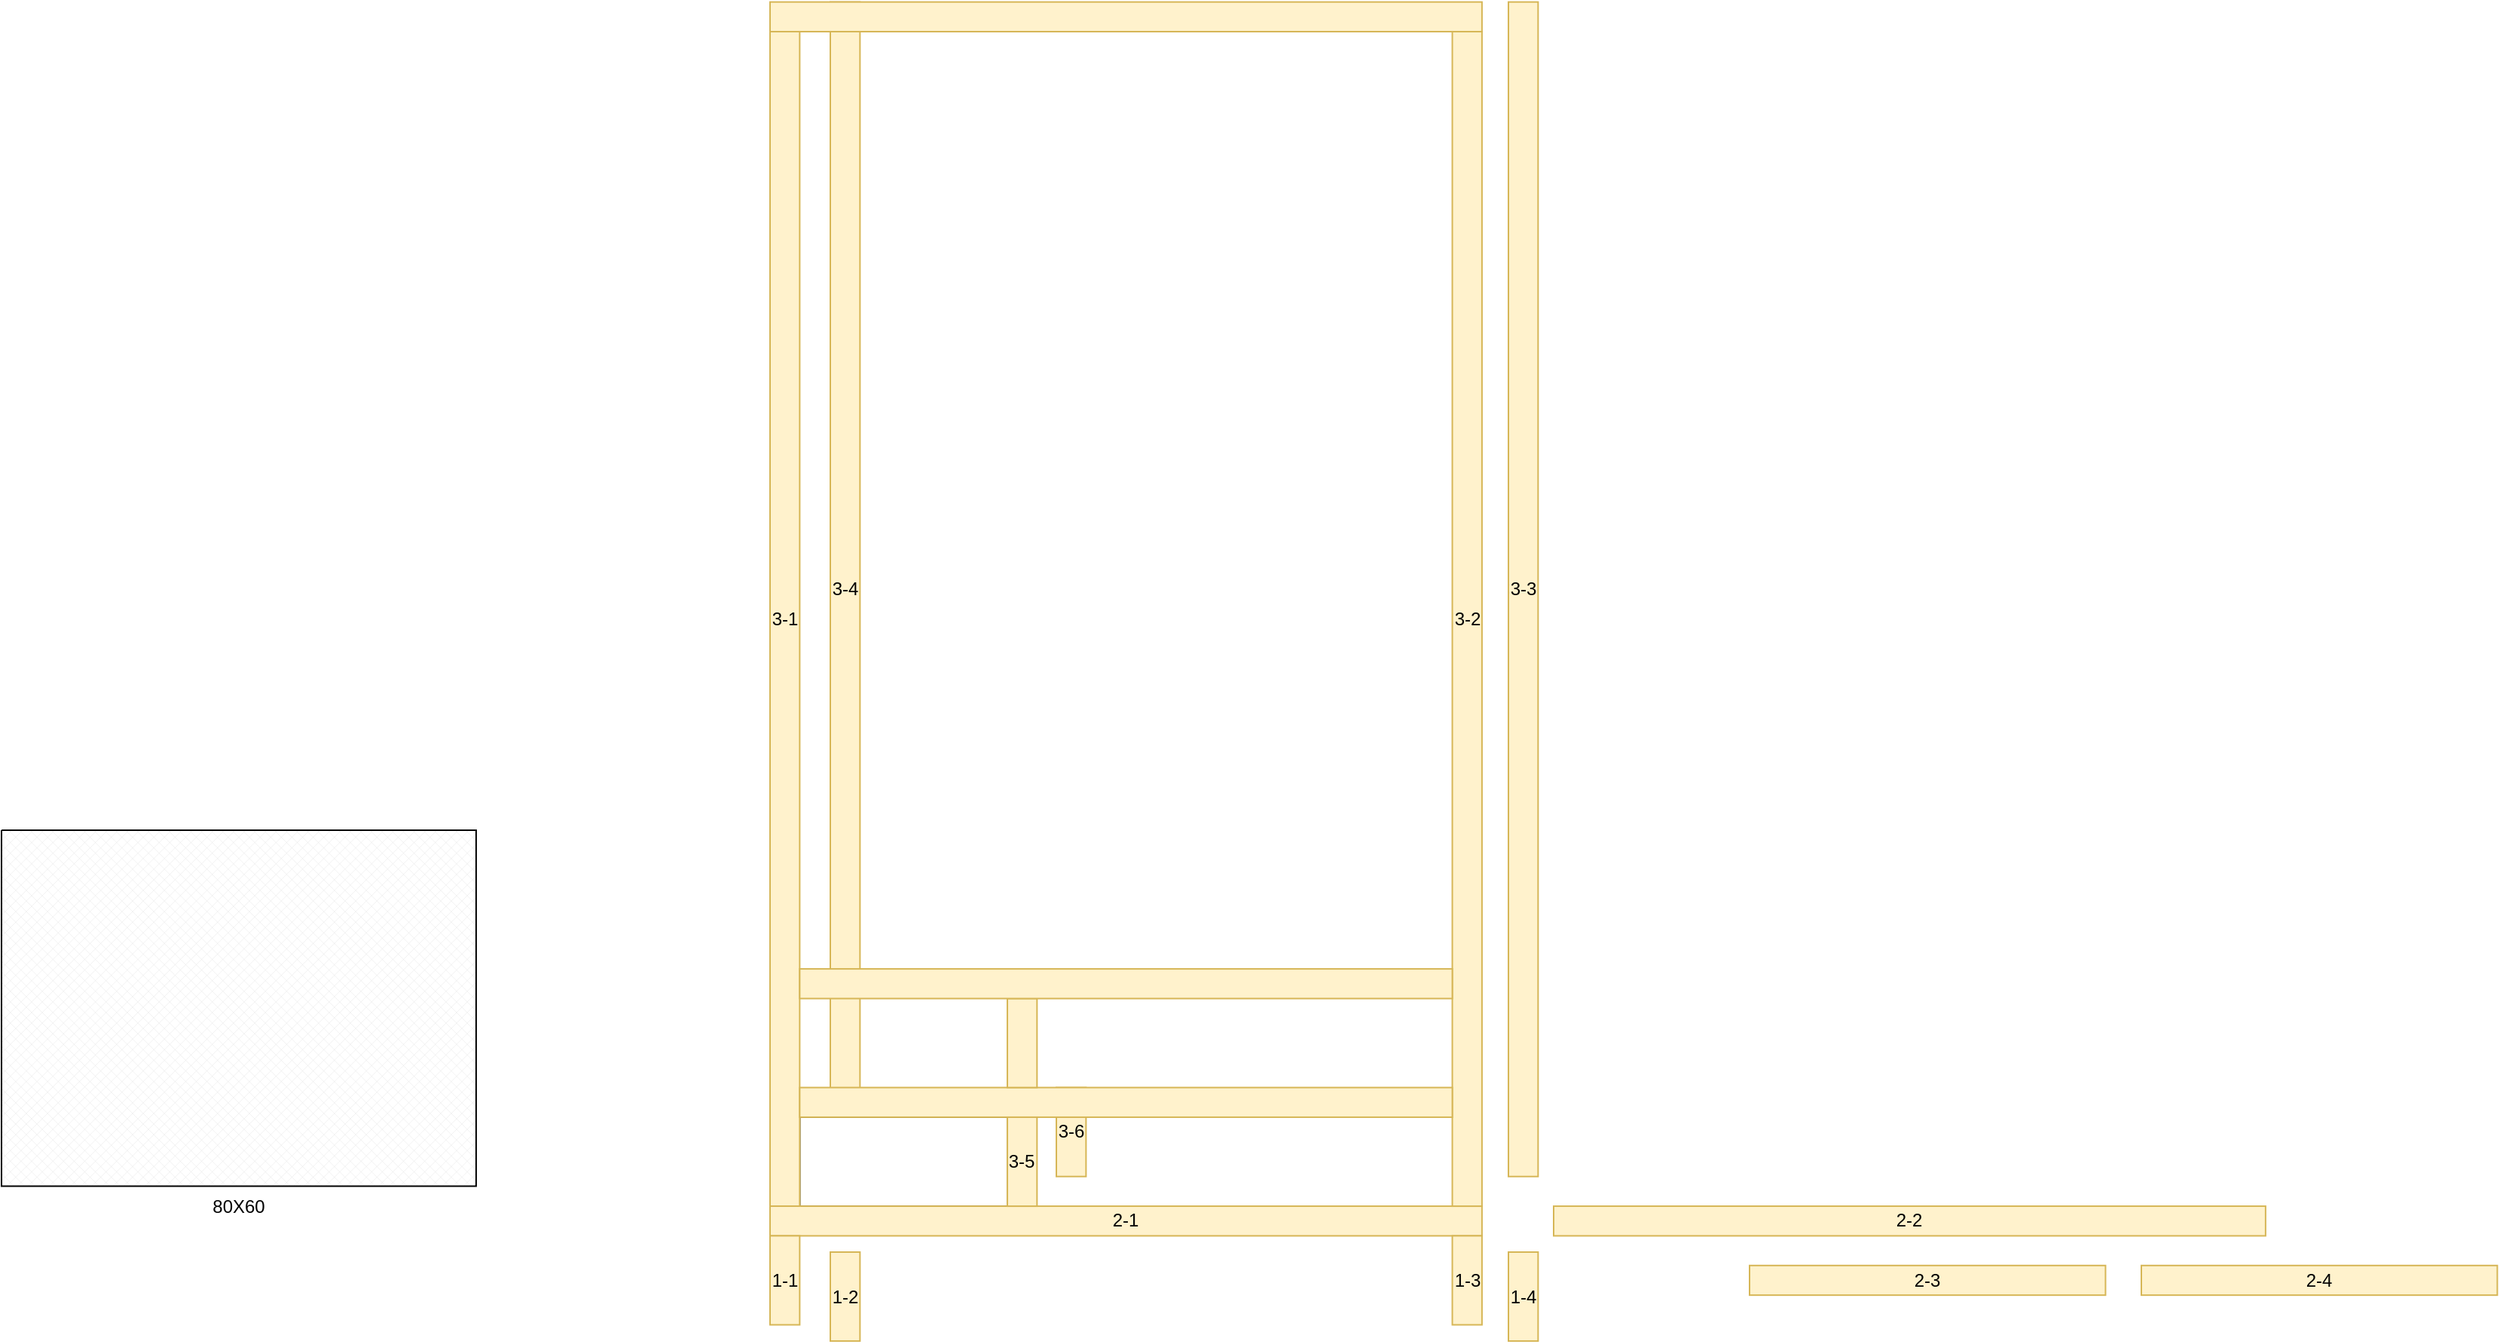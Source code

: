 <mxfile version="21.8.2" type="github" pages="2">
  <diagram name="第 1 页" id="3CutMRVUTmBbY05UaNdL">
    <mxGraphModel dx="2381" dy="857" grid="1" gridSize="10" guides="1" tooltips="1" connect="1" arrows="1" fold="1" page="1" pageScale="1" pageWidth="827" pageHeight="1169" math="0" shadow="0">
      <root>
        <mxCell id="0" />
        <mxCell id="1" parent="0" />
        <mxCell id="5NvXKNL1tGP3UFRVVoHb-23" value="3-4" style="rounded=0;whiteSpace=wrap;html=1;fillColor=#fff2cc;strokeColor=#d6b656;shadow=0;" parent="1" vertex="1">
          <mxGeometry x="110" y="260.32" width="19.685" height="779.526" as="geometry" />
        </mxCell>
        <mxCell id="5NvXKNL1tGP3UFRVVoHb-24" value="3-6" style="rounded=0;whiteSpace=wrap;html=1;fillColor=#fff2cc;strokeColor=#d6b656;shadow=0;" parent="1" vertex="1">
          <mxGeometry x="260" y="980.79" width="19.685" height="59.055" as="geometry" />
        </mxCell>
        <mxCell id="5NvXKNL1tGP3UFRVVoHb-2" value="" style="whiteSpace=wrap;html=1;shadow=0;" parent="1" vertex="1">
          <mxGeometry x="89.688" y="1000.47" width="137.795" height="59.055" as="geometry" />
        </mxCell>
        <mxCell id="5NvXKNL1tGP3UFRVVoHb-4" value="3-1" style="rounded=0;whiteSpace=wrap;html=1;fillColor=#fff2cc;strokeColor=#d6b656;shadow=0;" parent="1" vertex="1">
          <mxGeometry x="70" y="280" width="19.685" height="779.526" as="geometry" />
        </mxCell>
        <mxCell id="5NvXKNL1tGP3UFRVVoHb-5" value="2-1" style="rounded=0;whiteSpace=wrap;html=1;fillColor=#fff2cc;strokeColor=#d6b656;shadow=0;" parent="1" vertex="1">
          <mxGeometry x="70" y="1059.53" width="472.44" height="19.685" as="geometry" />
        </mxCell>
        <mxCell id="5NvXKNL1tGP3UFRVVoHb-6" value="3-2" style="rounded=0;whiteSpace=wrap;html=1;fillColor=#fff2cc;strokeColor=#d6b656;shadow=0;" parent="1" vertex="1">
          <mxGeometry x="522.76" y="280.01" width="19.685" height="779.526" as="geometry" />
        </mxCell>
        <mxCell id="5NvXKNL1tGP3UFRVVoHb-7" value="" style="rounded=0;whiteSpace=wrap;html=1;fillColor=#fff2cc;strokeColor=#d6b656;shadow=0;" parent="1" vertex="1">
          <mxGeometry x="70" y="260.32" width="472.44" height="19.685" as="geometry" />
        </mxCell>
        <mxCell id="5NvXKNL1tGP3UFRVVoHb-8" value="" style="rounded=0;whiteSpace=wrap;html=1;fillColor=#fff2cc;strokeColor=#d6b656;shadow=0;" parent="1" vertex="1">
          <mxGeometry x="89.69" y="980.79" width="433.07" height="19.685" as="geometry" />
        </mxCell>
        <mxCell id="5NvXKNL1tGP3UFRVVoHb-10" value="1-3" style="rounded=0;whiteSpace=wrap;html=1;fillColor=#fff2cc;strokeColor=#d6b656;shadow=0;" parent="1" vertex="1">
          <mxGeometry x="522.76" y="1079.21" width="19.685" height="59.055" as="geometry" />
        </mxCell>
        <mxCell id="5NvXKNL1tGP3UFRVVoHb-11" value="1-1" style="rounded=0;whiteSpace=wrap;html=1;fillColor=#fff2cc;strokeColor=#d6b656;shadow=0;" parent="1" vertex="1">
          <mxGeometry x="70" y="1079.21" width="19.685" height="59.055" as="geometry" />
        </mxCell>
        <mxCell id="5NvXKNL1tGP3UFRVVoHb-12" value="3-5" style="rounded=0;whiteSpace=wrap;html=1;fillColor=#fff2cc;strokeColor=#d6b656;shadow=0;" parent="1" vertex="1">
          <mxGeometry x="227.48" y="1000.48" width="19.685" height="59.055" as="geometry" />
        </mxCell>
        <mxCell id="5NvXKNL1tGP3UFRVVoHb-13" value="" style="rounded=0;whiteSpace=wrap;html=1;fillColor=#fff2cc;strokeColor=#d6b656;shadow=0;" parent="1" vertex="1">
          <mxGeometry x="227.48" y="921.73" width="19.685" height="59.055" as="geometry" />
        </mxCell>
        <mxCell id="5NvXKNL1tGP3UFRVVoHb-14" value="" style="rounded=0;whiteSpace=wrap;html=1;fillColor=#fff2cc;strokeColor=#d6b656;shadow=0;" parent="1" vertex="1">
          <mxGeometry x="89.69" y="902.05" width="433.07" height="19.685" as="geometry" />
        </mxCell>
        <mxCell id="5NvXKNL1tGP3UFRVVoHb-15" value="1-2" style="rounded=0;whiteSpace=wrap;html=1;fillColor=#fff2cc;strokeColor=#d6b656;shadow=0;" parent="1" vertex="1">
          <mxGeometry x="110" y="1090" width="19.685" height="59.055" as="geometry" />
        </mxCell>
        <mxCell id="5NvXKNL1tGP3UFRVVoHb-16" value="1-4" style="rounded=0;whiteSpace=wrap;html=1;fillColor=#fff2cc;strokeColor=#d6b656;shadow=0;" parent="1" vertex="1">
          <mxGeometry x="560" y="1090" width="19.685" height="59.055" as="geometry" />
        </mxCell>
        <mxCell id="5NvXKNL1tGP3UFRVVoHb-18" value="2-2" style="rounded=0;whiteSpace=wrap;html=1;fillColor=#fff2cc;strokeColor=#d6b656;shadow=0;" parent="1" vertex="1">
          <mxGeometry x="590" y="1059.53" width="472.44" height="19.685" as="geometry" />
        </mxCell>
        <mxCell id="5NvXKNL1tGP3UFRVVoHb-19" value="2-3" style="rounded=0;whiteSpace=wrap;html=1;fillColor=#fff2cc;strokeColor=#d6b656;shadow=0;" parent="1" vertex="1">
          <mxGeometry x="720" y="1098.9" width="236.22" height="19.685" as="geometry" />
        </mxCell>
        <mxCell id="5NvXKNL1tGP3UFRVVoHb-20" value="2-4" style="rounded=0;whiteSpace=wrap;html=1;fillColor=#fff2cc;strokeColor=#d6b656;shadow=0;" parent="1" vertex="1">
          <mxGeometry x="980" y="1098.9" width="236.22" height="19.685" as="geometry" />
        </mxCell>
        <mxCell id="5NvXKNL1tGP3UFRVVoHb-21" value="80X60" style="verticalLabelPosition=bottom;verticalAlign=top;html=1;shape=mxgraph.basic.patternFillRect;fillStyle=diagGrid;step=5;fillStrokeWidth=0.2;fillStrokeColor=#dddddd;" parent="1" vertex="1">
          <mxGeometry x="-440" y="810.0" width="314.96" height="236.22" as="geometry" />
        </mxCell>
        <mxCell id="5NvXKNL1tGP3UFRVVoHb-22" value="3-3" style="rounded=0;whiteSpace=wrap;html=1;fillColor=#fff2cc;strokeColor=#d6b656;shadow=0;" parent="1" vertex="1">
          <mxGeometry x="559.99" y="260.32" width="19.69" height="779.53" as="geometry" />
        </mxCell>
      </root>
    </mxGraphModel>
  </diagram>
  <diagram id="V7Ip8X5JRjzL0S__2o9u" name="第 2 页">
    <mxGraphModel dx="5180" dy="1688" grid="1" gridSize="10" guides="1" tooltips="1" connect="1" arrows="1" fold="1" page="1" pageScale="1" pageWidth="827" pageHeight="1169" math="0" shadow="0">
      <root>
        <mxCell id="0" />
        <mxCell id="1" parent="0" />
        <mxCell id="QaqN5k4PvZ0HnCuxRosK-653" value="8-2" style="rounded=0;whiteSpace=wrap;html=1;fillColor=#fff2cc;strokeColor=#d6b656;shadow=0;" parent="1" vertex="1">
          <mxGeometry x="6233.61" y="1306.5" width="19.69" height="551.18" as="geometry" />
        </mxCell>
        <mxCell id="QaqN5k4PvZ0HnCuxRosK-2" value="4-2" style="rounded=0;whiteSpace=wrap;html=1;fillColor=#fff2cc;strokeColor=#d6b656;shadow=0;" parent="1" vertex="1">
          <mxGeometry x="2709.03" y="2010.41" width="222.36" height="19.69" as="geometry" />
        </mxCell>
        <mxCell id="QB4_z4hpAEto-_9BOCrR-14" value="1-2" style="rounded=0;whiteSpace=wrap;html=1;fillColor=#fff2cc;strokeColor=#d6b656;shadow=0;" parent="1" vertex="1">
          <mxGeometry x="268.74" y="2100.64" width="19.685" height="78.74" as="geometry" />
        </mxCell>
        <mxCell id="QB4_z4hpAEto-_9BOCrR-9" value="1-3" style="rounded=0;whiteSpace=wrap;html=1;fillColor=#fff2cc;strokeColor=#d6b656;shadow=0;" parent="1" vertex="1">
          <mxGeometry x="620" y="2203.93" width="19.685" height="78.74" as="geometry" />
        </mxCell>
        <mxCell id="QB4_z4hpAEto-_9BOCrR-10" value="1-1" style="rounded=0;whiteSpace=wrap;html=1;fillColor=#fff2cc;strokeColor=#d6b656;shadow=0;" parent="1" vertex="1">
          <mxGeometry x="200.31" y="2206.48" width="19.685" height="78.74" as="geometry" />
        </mxCell>
        <mxCell id="QB4_z4hpAEto-_9BOCrR-15" value="1-4" style="rounded=0;whiteSpace=wrap;html=1;fillColor=#fff2cc;strokeColor=#d6b656;shadow=0;" parent="1" vertex="1">
          <mxGeometry x="721.5" y="2100.64" width="19.685" height="78.74" as="geometry" />
        </mxCell>
        <mxCell id="QB4_z4hpAEto-_9BOCrR-19" value="80X60" style="verticalLabelPosition=bottom;verticalAlign=top;html=1;shape=mxgraph.basic.patternFillRect;fillStyle=diagGrid;step=5;fillStrokeWidth=0.2;fillStrokeColor=#dddddd;" parent="1" vertex="1">
          <mxGeometry x="1077.32" y="2483.47" width="314.96" height="236.22" as="geometry" />
        </mxCell>
        <mxCell id="u_s6DZkueMLssmhYsSW8-9" value="1-2" style="rounded=0;whiteSpace=wrap;html=1;fillColor=#eeeeee;shadow=0;strokeColor=#36393d;" parent="1" vertex="1">
          <mxGeometry x="1047.79" y="2100.33" width="19.685" height="78.74" as="geometry" />
        </mxCell>
        <mxCell id="u_s6DZkueMLssmhYsSW8-10" value="2-1" style="rounded=0;whiteSpace=wrap;html=1;fillColor=#fff2cc;strokeColor=#d6b656;shadow=0;" parent="1" vertex="1">
          <mxGeometry x="919.84" y="2210.01" width="472.44" height="19.685" as="geometry" />
        </mxCell>
        <mxCell id="u_s6DZkueMLssmhYsSW8-11" value="1-3" style="rounded=0;whiteSpace=wrap;html=1;fillColor=#eeeeee;shadow=0;strokeColor=#36393d;" parent="1" vertex="1">
          <mxGeometry x="1372.6" y="2229.7" width="19.685" height="78.74" as="geometry" />
        </mxCell>
        <mxCell id="u_s6DZkueMLssmhYsSW8-12" value="1-1" style="rounded=0;whiteSpace=wrap;html=1;fillColor=#eeeeee;shadow=0;strokeColor=#36393d;" parent="1" vertex="1">
          <mxGeometry x="919.84" y="2229.7" width="19.685" height="78.74" as="geometry" />
        </mxCell>
        <mxCell id="u_s6DZkueMLssmhYsSW8-13" value="1-4" style="rounded=0;whiteSpace=wrap;html=1;fillColor=#eeeeee;shadow=0;strokeColor=#36393d;" parent="1" vertex="1">
          <mxGeometry x="1500.54" y="2100.33" width="19.685" height="78.74" as="geometry" />
        </mxCell>
        <mxCell id="u_s6DZkueMLssmhYsSW8-14" value="2-2" style="rounded=0;whiteSpace=wrap;html=1;fillColor=#fff2cc;strokeColor=#d6b656;shadow=0;" parent="1" vertex="1">
          <mxGeometry x="1047.79" y="2080.95" width="472.44" height="19.685" as="geometry" />
        </mxCell>
        <mxCell id="u_s6DZkueMLssmhYsSW8-18" value="2-1" style="rounded=0;whiteSpace=wrap;html=1;fillColor=#fff2cc;strokeColor=#d6b656;shadow=0;" parent="1" vertex="1">
          <mxGeometry x="919.84" y="2700" width="472.44" height="19.685" as="geometry" />
        </mxCell>
        <mxCell id="u_s6DZkueMLssmhYsSW8-19" value="2-2" style="rounded=0;whiteSpace=wrap;html=1;fillColor=#fff2cc;strokeColor=#d6b656;shadow=0;" parent="1" vertex="1">
          <mxGeometry x="919.84" y="2483" width="472.44" height="19.685" as="geometry" />
        </mxCell>
        <mxCell id="u_s6DZkueMLssmhYsSW8-20" value="2-3" style="rounded=0;whiteSpace=wrap;html=1;fillColor=#fff2cc;strokeColor=#d6b656;shadow=0;rotation=90;" parent="1" vertex="1">
          <mxGeometry x="811.57" y="2591.483" width="236.22" height="19.685" as="geometry" />
        </mxCell>
        <mxCell id="u_s6DZkueMLssmhYsSW8-21" value="2-4" style="rounded=0;whiteSpace=wrap;html=1;fillColor=#fff2cc;strokeColor=#d6b656;shadow=0;rotation=90;" parent="1" vertex="1">
          <mxGeometry x="1264.33" y="2591.48" width="236.22" height="19.685" as="geometry" />
        </mxCell>
        <mxCell id="u_s6DZkueMLssmhYsSW8-22" value="2-5" style="rounded=0;whiteSpace=wrap;html=1;fillColor=#fff2cc;strokeColor=#d6b656;shadow=0;rotation=90;" parent="1" vertex="1">
          <mxGeometry x="969" y="2591.48" width="236.22" height="19.685" as="geometry" />
        </mxCell>
        <mxCell id="u_s6DZkueMLssmhYsSW8-24" value="" style="shape=parallelogram;perimeter=parallelogramPerimeter;whiteSpace=wrap;html=1;fixedSize=1;size=123.78;fillStyle=cross-hatch;fillColor=#FF9933;strokeColor=#d6b656;" parent="1" vertex="1">
          <mxGeometry x="1142.22" y="2090" width="373.78" height="119.7" as="geometry" />
        </mxCell>
        <mxCell id="PbCDE0VkGKf1Zp6z_jMK-3" value="3-4" style="rounded=0;whiteSpace=wrap;html=1;fillColor=#fff2cc;strokeColor=#d6b656;shadow=0;" parent="1" vertex="1">
          <mxGeometry x="2369.53" y="1320" width="19.685" height="779.526" as="geometry" />
        </mxCell>
        <mxCell id="_C2MhGFYFcjA31wV2jwm-1" value="3-6" style="rounded=0;whiteSpace=wrap;html=1;fillColor=#fff2cc;strokeColor=#d6b656;shadow=0;" parent="1" vertex="1">
          <mxGeometry x="2142.76" y="2024.04" width="19.685" height="78.74" as="geometry" />
        </mxCell>
        <mxCell id="_C2MhGFYFcjA31wV2jwm-3" value="80X60" style="verticalLabelPosition=bottom;verticalAlign=top;html=1;shape=mxgraph.basic.patternFillRect;fillStyle=diagGrid;step=5;fillStrokeWidth=0.2;fillStrokeColor=#dddddd;fillColor=#eeeeee;strokeColor=#36393d;" parent="1" vertex="1">
          <mxGeometry x="1955.75" y="2507.42" width="314.96" height="236.22" as="geometry" />
        </mxCell>
        <mxCell id="_C2MhGFYFcjA31wV2jwm-4" value="2-1" style="rounded=0;whiteSpace=wrap;html=1;fillColor=#eeeeee;strokeColor=#36393d;shadow=0;" parent="1" vertex="1">
          <mxGeometry x="1798.27" y="2723.95" width="472.44" height="19.685" as="geometry" />
        </mxCell>
        <mxCell id="_C2MhGFYFcjA31wV2jwm-5" value="2-2" style="rounded=0;whiteSpace=wrap;html=1;fillColor=#eeeeee;strokeColor=#36393d;shadow=0;" parent="1" vertex="1">
          <mxGeometry x="1798.27" y="2506.95" width="472.44" height="19.685" as="geometry" />
        </mxCell>
        <mxCell id="_C2MhGFYFcjA31wV2jwm-6" value="2-3" style="rounded=0;whiteSpace=wrap;html=1;fillColor=#eeeeee;strokeColor=#36393d;shadow=0;rotation=90;" parent="1" vertex="1">
          <mxGeometry x="1690" y="2615.433" width="236.22" height="19.685" as="geometry" />
        </mxCell>
        <mxCell id="_C2MhGFYFcjA31wV2jwm-7" value="2-4" style="rounded=0;whiteSpace=wrap;html=1;fillColor=#eeeeee;strokeColor=#36393d;shadow=0;rotation=90;" parent="1" vertex="1">
          <mxGeometry x="2142.76" y="2615.43" width="236.22" height="19.685" as="geometry" />
        </mxCell>
        <mxCell id="_C2MhGFYFcjA31wV2jwm-8" value="2-5" style="rounded=0;whiteSpace=wrap;html=1;fillColor=#eeeeee;strokeColor=#36393d;shadow=0;rotation=90;" parent="1" vertex="1">
          <mxGeometry x="1847.43" y="2615.43" width="236.22" height="19.685" as="geometry" />
        </mxCell>
        <mxCell id="_C2MhGFYFcjA31wV2jwm-9" value="3-1" style="rounded=0;whiteSpace=wrap;html=1;fillColor=#fff2cc;strokeColor=#d6b656;shadow=0;" parent="1" vertex="1">
          <mxGeometry x="1798.97" y="2723.95" width="19.685" height="19.685" as="geometry" />
        </mxCell>
        <mxCell id="_C2MhGFYFcjA31wV2jwm-10" value="3-2" style="rounded=0;whiteSpace=wrap;html=1;fillColor=#fff2cc;strokeColor=#d6b656;shadow=0;" parent="1" vertex="1">
          <mxGeometry x="1798.97" y="2507.42" width="19.685" height="19.685" as="geometry" />
        </mxCell>
        <mxCell id="_C2MhGFYFcjA31wV2jwm-11" value="3-3" style="rounded=0;whiteSpace=wrap;html=1;fillColor=#fff2cc;strokeColor=#d6b656;shadow=0;" parent="1" vertex="1">
          <mxGeometry x="2251.73" y="2723.95" width="19.685" height="19.685" as="geometry" />
        </mxCell>
        <mxCell id="_C2MhGFYFcjA31wV2jwm-13" value="3-4" style="rounded=0;whiteSpace=wrap;html=1;fillColor=#fff2cc;strokeColor=#d6b656;shadow=0;" parent="1" vertex="1">
          <mxGeometry x="2251.73" y="2507.42" width="19.685" height="19.685" as="geometry" />
        </mxCell>
        <mxCell id="_C2MhGFYFcjA31wV2jwm-14" value="3-5" style="rounded=0;whiteSpace=wrap;html=1;fillColor=#fff2cc;strokeColor=#d6b656;shadow=0;" parent="1" vertex="1">
          <mxGeometry x="1955.7" y="2723.96" width="19.685" height="19.685" as="geometry" />
        </mxCell>
        <mxCell id="_C2MhGFYFcjA31wV2jwm-15" value="3-6" style="rounded=0;whiteSpace=wrap;html=1;fillColor=#fff2cc;strokeColor=#d6b656;shadow=0;" parent="1" vertex="1">
          <mxGeometry x="1955.75" y="2507.42" width="19.685" height="19.685" as="geometry" />
        </mxCell>
        <mxCell id="_C2MhGFYFcjA31wV2jwm-16" value="" style="shape=cube;whiteSpace=wrap;html=1;boundedLbl=1;backgroundOutline=1;darkOpacity=0.05;darkOpacity2=0.1;size=128;rotation=90;fillColor=#fff2cc;strokeColor=#d6b656;" parent="1" vertex="1">
          <mxGeometry x="919.84" y="2062.58" width="146.32" height="147.11" as="geometry" />
        </mxCell>
        <mxCell id="_C2MhGFYFcjA31wV2jwm-17" value="" style="shape=cube;whiteSpace=wrap;html=1;boundedLbl=1;backgroundOutline=1;darkOpacity=0.05;darkOpacity2=0.1;size=128;rotation=90;fillColor=#fff2cc;strokeColor=#d6b656;" parent="1" vertex="1">
          <mxGeometry x="1146.22" y="2066.14" width="146.32" height="147.11" as="geometry" />
        </mxCell>
        <mxCell id="_C2MhGFYFcjA31wV2jwm-18" value="" style="shape=cube;whiteSpace=wrap;html=1;boundedLbl=1;backgroundOutline=1;darkOpacity=0.05;darkOpacity2=0.1;size=128;rotation=90;fillColor=#fff2cc;strokeColor=#d6b656;" parent="1" vertex="1">
          <mxGeometry x="1373.91" y="2062.9" width="146.32" height="147.11" as="geometry" />
        </mxCell>
        <mxCell id="_C2MhGFYFcjA31wV2jwm-21" value="1-2" style="rounded=0;whiteSpace=wrap;html=1;fillColor=#f5f5f5;shadow=0;strokeColor=#666666;fontColor=#333333;" parent="1" vertex="1">
          <mxGeometry x="1916.77" y="2137.28" width="19.685" height="78.74" as="geometry" />
        </mxCell>
        <mxCell id="_C2MhGFYFcjA31wV2jwm-22" value="2-1" style="rounded=0;whiteSpace=wrap;html=1;fillColor=#f5f5f5;strokeColor=#666666;shadow=0;fontColor=#333333;" parent="1" vertex="1">
          <mxGeometry x="1788.82" y="2246.96" width="472.44" height="19.685" as="geometry" />
        </mxCell>
        <mxCell id="_C2MhGFYFcjA31wV2jwm-23" value="1-3" style="rounded=0;whiteSpace=wrap;html=1;fillColor=#f5f5f5;shadow=0;strokeColor=#666666;fontColor=#333333;" parent="1" vertex="1">
          <mxGeometry x="2241.58" y="2266.65" width="19.685" height="78.74" as="geometry" />
        </mxCell>
        <mxCell id="_C2MhGFYFcjA31wV2jwm-24" value="1-1" style="rounded=0;whiteSpace=wrap;html=1;fillColor=#f5f5f5;shadow=0;strokeColor=#666666;fontColor=#333333;" parent="1" vertex="1">
          <mxGeometry x="1788.82" y="2266.65" width="19.685" height="78.74" as="geometry" />
        </mxCell>
        <mxCell id="_C2MhGFYFcjA31wV2jwm-25" value="1-4" style="rounded=0;whiteSpace=wrap;html=1;fillColor=#f5f5f5;shadow=0;strokeColor=#666666;fontColor=#333333;" parent="1" vertex="1">
          <mxGeometry x="2369.52" y="2137.28" width="19.685" height="78.74" as="geometry" />
        </mxCell>
        <mxCell id="_C2MhGFYFcjA31wV2jwm-26" value="2-2" style="rounded=0;whiteSpace=wrap;html=1;fillColor=#f5f5f5;strokeColor=#666666;shadow=0;fontColor=#333333;" parent="1" vertex="1">
          <mxGeometry x="1916.77" y="2117.9" width="472.44" height="19.685" as="geometry" />
        </mxCell>
        <mxCell id="_C2MhGFYFcjA31wV2jwm-27" value="" style="shape=parallelogram;perimeter=parallelogramPerimeter;whiteSpace=wrap;html=1;fixedSize=1;size=123.78;fillStyle=cross-hatch;fillColor=#000000;" parent="1" vertex="1">
          <mxGeometry x="2011.2" y="2126.95" width="373.78" height="119.7" as="geometry" />
        </mxCell>
        <mxCell id="_C2MhGFYFcjA31wV2jwm-28" value="" style="shape=cube;whiteSpace=wrap;html=1;boundedLbl=1;backgroundOutline=1;darkOpacity=0.05;darkOpacity2=0.1;size=128;rotation=90;fillColor=#f5f5f5;strokeColor=#666666;fontColor=#333333;" parent="1" vertex="1">
          <mxGeometry x="1788.82" y="2099.53" width="146.32" height="147.11" as="geometry" />
        </mxCell>
        <mxCell id="_C2MhGFYFcjA31wV2jwm-29" value="" style="shape=cube;whiteSpace=wrap;html=1;boundedLbl=1;backgroundOutline=1;darkOpacity=0.05;darkOpacity2=0.1;size=128;rotation=90;fillColor=#f5f5f5;strokeColor=#666666;fontColor=#333333;" parent="1" vertex="1">
          <mxGeometry x="2015.2" y="2103.09" width="146.32" height="147.11" as="geometry" />
        </mxCell>
        <mxCell id="_C2MhGFYFcjA31wV2jwm-30" value="" style="shape=cube;whiteSpace=wrap;html=1;boundedLbl=1;backgroundOutline=1;darkOpacity=0.05;darkOpacity2=0.1;size=128;rotation=90;fillColor=#f5f5f5;strokeColor=#666666;fontColor=#333333;" parent="1" vertex="1">
          <mxGeometry x="2242.89" y="2099.85" width="146.32" height="147.11" as="geometry" />
        </mxCell>
        <mxCell id="-2eTmUtUgcUSaI13VlLo-1" value="3-5" style="rounded=0;whiteSpace=wrap;html=1;fillColor=#fff2cc;strokeColor=#d6b656;shadow=0;" parent="1" vertex="1">
          <mxGeometry x="2015.2" y="2152.95" width="19.685" height="78.74" as="geometry" />
        </mxCell>
        <mxCell id="PbCDE0VkGKf1Zp6z_jMK-4" value="3-3" style="rounded=0;whiteSpace=wrap;html=1;fillColor=#fff2cc;strokeColor=#d6b656;shadow=0;" parent="1" vertex="1">
          <mxGeometry x="2242.89" y="1446.95" width="19.685" height="779.526" as="geometry" />
        </mxCell>
        <mxCell id="PbCDE0VkGKf1Zp6z_jMK-2" value="3-2" style="rounded=0;whiteSpace=wrap;html=1;fillColor=#fff2cc;strokeColor=#d6b656;shadow=0;" parent="1" vertex="1">
          <mxGeometry x="1915.45" y="1323.57" width="19.685" height="779.526" as="geometry" />
        </mxCell>
        <mxCell id="_C2MhGFYFcjA31wV2jwm-33" value="3-4" style="rounded=0;whiteSpace=wrap;html=1;fillColor=#f5f5f5;strokeColor=#666666;shadow=0;fontColor=#333333;" parent="1" vertex="1">
          <mxGeometry x="3140.71" y="1323.57" width="19.685" height="779.526" as="geometry" />
        </mxCell>
        <mxCell id="_C2MhGFYFcjA31wV2jwm-34" value="3-6" style="rounded=0;whiteSpace=wrap;html=1;fillColor=#f5f5f5;strokeColor=#666666;shadow=0;fontColor=#333333;" parent="1" vertex="1">
          <mxGeometry x="2914.33" y="2031.01" width="19.685" height="78.74" as="geometry" />
        </mxCell>
        <mxCell id="_C2MhGFYFcjA31wV2jwm-35" value="1-2" style="rounded=0;whiteSpace=wrap;html=1;fillColor=#f5f5f5;shadow=0;strokeColor=#666666;fontColor=#333333;" parent="1" vertex="1">
          <mxGeometry x="2687.95" y="2140.85" width="19.685" height="78.74" as="geometry" />
        </mxCell>
        <mxCell id="_C2MhGFYFcjA31wV2jwm-36" value="2-1" style="rounded=0;whiteSpace=wrap;html=1;fillColor=#f5f5f5;strokeColor=#666666;shadow=0;fontColor=#333333;" parent="1" vertex="1">
          <mxGeometry x="2560" y="2250.53" width="472.44" height="19.685" as="geometry" />
        </mxCell>
        <mxCell id="_C2MhGFYFcjA31wV2jwm-37" value="1-3" style="rounded=0;whiteSpace=wrap;html=1;fillColor=#f5f5f5;shadow=0;strokeColor=#666666;fontColor=#333333;" parent="1" vertex="1">
          <mxGeometry x="3012.76" y="2270.22" width="19.685" height="78.74" as="geometry" />
        </mxCell>
        <mxCell id="_C2MhGFYFcjA31wV2jwm-38" value="1-1" style="rounded=0;whiteSpace=wrap;html=1;fillColor=#f5f5f5;shadow=0;strokeColor=#666666;fontColor=#333333;" parent="1" vertex="1">
          <mxGeometry x="2560" y="2270.22" width="19.685" height="78.74" as="geometry" />
        </mxCell>
        <mxCell id="_C2MhGFYFcjA31wV2jwm-39" value="1-4" style="rounded=0;whiteSpace=wrap;html=1;fillColor=#f5f5f5;shadow=0;strokeColor=#666666;fontColor=#333333;" parent="1" vertex="1">
          <mxGeometry x="3140.7" y="2140.85" width="19.685" height="78.74" as="geometry" />
        </mxCell>
        <mxCell id="_C2MhGFYFcjA31wV2jwm-40" value="2-2" style="rounded=0;whiteSpace=wrap;html=1;fillColor=#f5f5f5;strokeColor=#666666;shadow=0;fontColor=#333333;" parent="1" vertex="1">
          <mxGeometry x="2687.95" y="2121.47" width="472.44" height="19.685" as="geometry" />
        </mxCell>
        <mxCell id="_C2MhGFYFcjA31wV2jwm-41" value="" style="shape=parallelogram;perimeter=parallelogramPerimeter;whiteSpace=wrap;html=1;fixedSize=1;size=123.78;fillStyle=cross-hatch;fillColor=#1A1A1A;fontColor=#333333;strokeColor=#000000;" parent="1" vertex="1">
          <mxGeometry x="2782.38" y="2130.52" width="373.78" height="119.7" as="geometry" />
        </mxCell>
        <mxCell id="_C2MhGFYFcjA31wV2jwm-42" value="" style="shape=cube;whiteSpace=wrap;html=1;boundedLbl=1;backgroundOutline=1;darkOpacity=0.05;darkOpacity2=0.1;size=128;rotation=90;fillColor=#f5f5f5;strokeColor=#666666;fontColor=#333333;" parent="1" vertex="1">
          <mxGeometry x="2560" y="2103.1" width="146.32" height="147.11" as="geometry" />
        </mxCell>
        <mxCell id="_C2MhGFYFcjA31wV2jwm-43" value="" style="shape=cube;whiteSpace=wrap;html=1;boundedLbl=1;backgroundOutline=1;darkOpacity=0.05;darkOpacity2=0.1;size=128;rotation=90;fillColor=#f5f5f5;strokeColor=#666666;fontColor=#333333;" parent="1" vertex="1">
          <mxGeometry x="2786.38" y="2106.66" width="146.32" height="147.11" as="geometry" />
        </mxCell>
        <mxCell id="_C2MhGFYFcjA31wV2jwm-44" value="" style="shape=cube;whiteSpace=wrap;html=1;boundedLbl=1;backgroundOutline=1;darkOpacity=0.05;darkOpacity2=0.1;size=128;rotation=90;fillColor=#f5f5f5;strokeColor=#666666;fontColor=#333333;" parent="1" vertex="1">
          <mxGeometry x="3014.07" y="2103.42" width="146.32" height="147.11" as="geometry" />
        </mxCell>
        <mxCell id="_C2MhGFYFcjA31wV2jwm-45" value="3-5" style="rounded=0;whiteSpace=wrap;html=1;fillColor=#f5f5f5;strokeColor=#666666;shadow=0;fontColor=#333333;" parent="1" vertex="1">
          <mxGeometry x="2786.38" y="2156.52" width="19.685" height="78.74" as="geometry" />
        </mxCell>
        <mxCell id="_C2MhGFYFcjA31wV2jwm-47" value="3-2" style="rounded=0;whiteSpace=wrap;html=1;fillColor=#f5f5f5;strokeColor=#666666;shadow=0;fontColor=#333333;" parent="1" vertex="1">
          <mxGeometry x="2686.63" y="1327.14" width="19.685" height="779.526" as="geometry" />
        </mxCell>
        <mxCell id="_C2MhGFYFcjA31wV2jwm-48" value="" style="shape=cube;whiteSpace=wrap;html=1;boundedLbl=1;backgroundOutline=1;darkOpacity=0.05;darkOpacity2=0.1;size=128;rotation=90;fillColor=#fff2cc;strokeColor=#d6b656;" parent="1" vertex="1">
          <mxGeometry x="2788.7" y="2010.41" width="146.32" height="147.11" as="geometry" />
        </mxCell>
        <mxCell id="PbCDE0VkGKf1Zp6z_jMK-1" value="3-1" style="rounded=0;whiteSpace=wrap;html=1;fillColor=#fff2cc;strokeColor=#d6b656;shadow=0;" parent="1" vertex="1">
          <mxGeometry x="1788.82" y="1446.95" width="19.685" height="779.526" as="geometry" />
        </mxCell>
        <mxCell id="_C2MhGFYFcjA31wV2jwm-49" value="" style="shape=cube;whiteSpace=wrap;html=1;boundedLbl=1;backgroundOutline=1;darkOpacity=0.05;darkOpacity2=0.1;size=128;rotation=90;fillColor=#fff2cc;strokeColor=#d6b656;" parent="1" vertex="1">
          <mxGeometry x="2561.39" y="2010.41" width="146.32" height="147.11" as="geometry" />
        </mxCell>
        <mxCell id="_C2MhGFYFcjA31wV2jwm-32" value="3-1" style="rounded=0;whiteSpace=wrap;html=1;fillColor=#f5f5f5;strokeColor=#666666;shadow=0;fontColor=#333333;" parent="1" vertex="1">
          <mxGeometry x="2560.0" y="1450.52" width="19.685" height="779.526" as="geometry" />
        </mxCell>
        <mxCell id="QaqN5k4PvZ0HnCuxRosK-1" value="4-1" style="rounded=0;whiteSpace=wrap;html=1;fillColor=#fff2cc;strokeColor=#d6b656;shadow=0;" parent="1" vertex="1">
          <mxGeometry x="2582.39" y="2136.38" width="229" height="19.68" as="geometry" />
        </mxCell>
        <mxCell id="_C2MhGFYFcjA31wV2jwm-46" value="3-3" style="rounded=0;whiteSpace=wrap;html=1;fillColor=#f5f5f5;strokeColor=#666666;shadow=0;fontColor=#333333;" parent="1" vertex="1">
          <mxGeometry x="3014.07" y="1450.52" width="19.685" height="779.526" as="geometry" />
        </mxCell>
        <mxCell id="QaqN5k4PvZ0HnCuxRosK-4" value="80X60" style="verticalLabelPosition=bottom;verticalAlign=top;html=1;shape=mxgraph.basic.patternFillRect;fillStyle=diagGrid;step=5;fillStrokeWidth=0.2;fillStrokeColor=#dddddd;fillColor=#f5f5f5;strokeColor=#666666;fontColor=#333333;" parent="1" vertex="1">
          <mxGeometry x="2765.75" y="2527.58" width="314.96" height="236.22" as="geometry" />
        </mxCell>
        <mxCell id="QaqN5k4PvZ0HnCuxRosK-5" value="2-1" style="rounded=0;whiteSpace=wrap;html=1;fillColor=#f5f5f5;strokeColor=#666666;shadow=0;fontColor=#333333;" parent="1" vertex="1">
          <mxGeometry x="2608.27" y="2744.11" width="472.44" height="19.685" as="geometry" />
        </mxCell>
        <mxCell id="QaqN5k4PvZ0HnCuxRosK-6" value="2-2" style="rounded=0;whiteSpace=wrap;html=1;fillColor=#f5f5f5;strokeColor=#666666;shadow=0;fontColor=#333333;" parent="1" vertex="1">
          <mxGeometry x="2608.27" y="2527.11" width="472.44" height="19.685" as="geometry" />
        </mxCell>
        <mxCell id="QaqN5k4PvZ0HnCuxRosK-7" value="2-3" style="rounded=0;whiteSpace=wrap;html=1;fillColor=#f5f5f5;strokeColor=#666666;shadow=0;rotation=90;fontColor=#333333;" parent="1" vertex="1">
          <mxGeometry x="2500" y="2635.593" width="236.22" height="19.685" as="geometry" />
        </mxCell>
        <mxCell id="QaqN5k4PvZ0HnCuxRosK-8" value="2-4" style="rounded=0;whiteSpace=wrap;html=1;fillColor=#f5f5f5;strokeColor=#666666;shadow=0;rotation=90;fontColor=#333333;" parent="1" vertex="1">
          <mxGeometry x="2952.76" y="2635.59" width="236.22" height="19.685" as="geometry" />
        </mxCell>
        <mxCell id="QaqN5k4PvZ0HnCuxRosK-9" value="2-5" style="rounded=0;whiteSpace=wrap;html=1;fillColor=#f5f5f5;strokeColor=#666666;shadow=0;rotation=90;fontColor=#333333;" parent="1" vertex="1">
          <mxGeometry x="2657.43" y="2635.59" width="236.22" height="19.685" as="geometry" />
        </mxCell>
        <mxCell id="QaqN5k4PvZ0HnCuxRosK-10" value="3-1" style="rounded=0;whiteSpace=wrap;html=1;fillColor=#f5f5f5;strokeColor=#666666;shadow=0;fontColor=#333333;" parent="1" vertex="1">
          <mxGeometry x="2608.97" y="2744.11" width="19.685" height="19.685" as="geometry" />
        </mxCell>
        <mxCell id="QaqN5k4PvZ0HnCuxRosK-11" value="3-2" style="rounded=0;whiteSpace=wrap;html=1;fillColor=#f5f5f5;strokeColor=#666666;shadow=0;fontColor=#333333;" parent="1" vertex="1">
          <mxGeometry x="2608.97" y="2527.58" width="19.685" height="19.685" as="geometry" />
        </mxCell>
        <mxCell id="QaqN5k4PvZ0HnCuxRosK-12" value="3-3" style="rounded=0;whiteSpace=wrap;html=1;fillColor=#f5f5f5;strokeColor=#666666;shadow=0;fontColor=#333333;" parent="1" vertex="1">
          <mxGeometry x="3061.73" y="2744.11" width="19.685" height="19.685" as="geometry" />
        </mxCell>
        <mxCell id="QaqN5k4PvZ0HnCuxRosK-13" value="3-4" style="rounded=0;whiteSpace=wrap;html=1;fillColor=#f5f5f5;strokeColor=#666666;shadow=0;fontColor=#333333;" parent="1" vertex="1">
          <mxGeometry x="3061.73" y="2527.58" width="19.685" height="19.685" as="geometry" />
        </mxCell>
        <mxCell id="QaqN5k4PvZ0HnCuxRosK-14" value="3-5" style="rounded=0;whiteSpace=wrap;html=1;fillColor=#f5f5f5;strokeColor=#666666;shadow=0;fontColor=#333333;" parent="1" vertex="1">
          <mxGeometry x="2765.7" y="2744.12" width="19.685" height="19.685" as="geometry" />
        </mxCell>
        <mxCell id="QaqN5k4PvZ0HnCuxRosK-15" value="3-6" style="rounded=0;whiteSpace=wrap;html=1;fillColor=#f5f5f5;strokeColor=#666666;shadow=0;fontColor=#333333;" parent="1" vertex="1">
          <mxGeometry x="2765.75" y="2527.58" width="19.685" height="19.685" as="geometry" />
        </mxCell>
        <mxCell id="QaqN5k4PvZ0HnCuxRosK-17" value="4-2" style="rounded=0;whiteSpace=wrap;html=1;fillColor=#fff2cc;strokeColor=#d6b656;shadow=0;" parent="1" vertex="1">
          <mxGeometry x="2628.66" y="2527.58" width="157.48" height="19.68" as="geometry" />
        </mxCell>
        <mxCell id="QaqN5k4PvZ0HnCuxRosK-18" value="4-1" style="rounded=0;whiteSpace=wrap;html=1;fillColor=#fff2cc;strokeColor=#d6b656;shadow=0;" parent="1" vertex="1">
          <mxGeometry x="2629.83" y="2743.65" width="157.48" height="19.68" as="geometry" />
        </mxCell>
        <mxCell id="QaqN5k4PvZ0HnCuxRosK-19" value="4-3" style="rounded=0;whiteSpace=wrap;html=1;fillColor=#fff2cc;strokeColor=#d6b656;shadow=0;rotation=90;" parent="1" vertex="1">
          <mxGeometry x="2520.39" y="2634.63" width="196.85" height="19.685" as="geometry" />
        </mxCell>
        <mxCell id="QaqN5k4PvZ0HnCuxRosK-21" value="4-2&amp;nbsp; &amp;nbsp; &amp;nbsp; &amp;nbsp; &amp;nbsp; &amp;nbsp; &amp;nbsp; &amp;nbsp; &amp;nbsp; &amp;nbsp; &amp;nbsp; &amp;nbsp; &amp;nbsp; &amp;nbsp; &amp;nbsp;" style="rounded=0;whiteSpace=wrap;html=1;fillColor=#f5f5f5;strokeColor=#666666;shadow=0;fontColor=#333333;" parent="1" vertex="1">
          <mxGeometry x="3622.91" y="1985.84" width="222.36" height="19.69" as="geometry" />
        </mxCell>
        <mxCell id="QaqN5k4PvZ0HnCuxRosK-22" value="3-4" style="rounded=0;whiteSpace=wrap;html=1;fillColor=#f5f5f5;strokeColor=#666666;shadow=0;fontColor=#333333;" parent="1" vertex="1">
          <mxGeometry x="4055.98" y="1300.0" width="19.685" height="779.526" as="geometry" />
        </mxCell>
        <mxCell id="QaqN5k4PvZ0HnCuxRosK-23" value="3-6" style="rounded=0;whiteSpace=wrap;html=1;fillColor=#f5f5f5;strokeColor=#666666;shadow=0;fontColor=#333333;" parent="1" vertex="1">
          <mxGeometry x="3829.21" y="2005.04" width="19.685" height="78.74" as="geometry" />
        </mxCell>
        <mxCell id="QaqN5k4PvZ0HnCuxRosK-24" value="1-2" style="rounded=0;whiteSpace=wrap;html=1;fillColor=#f5f5f5;shadow=0;strokeColor=#666666;fontColor=#333333;" parent="1" vertex="1">
          <mxGeometry x="3603.22" y="2117.28" width="19.685" height="78.74" as="geometry" />
        </mxCell>
        <mxCell id="QaqN5k4PvZ0HnCuxRosK-25" value="2-1" style="rounded=0;whiteSpace=wrap;html=1;fillColor=#f5f5f5;strokeColor=#666666;shadow=0;fontColor=#333333;" parent="1" vertex="1">
          <mxGeometry x="3475.27" y="2226.96" width="472.44" height="19.685" as="geometry" />
        </mxCell>
        <mxCell id="QaqN5k4PvZ0HnCuxRosK-26" value="1-3" style="rounded=0;whiteSpace=wrap;html=1;fillColor=#f5f5f5;shadow=0;strokeColor=#666666;fontColor=#333333;" parent="1" vertex="1">
          <mxGeometry x="3928.03" y="2246.65" width="19.685" height="78.74" as="geometry" />
        </mxCell>
        <mxCell id="QaqN5k4PvZ0HnCuxRosK-27" value="1-1" style="rounded=0;whiteSpace=wrap;html=1;fillColor=#f5f5f5;shadow=0;strokeColor=#666666;fontColor=#333333;" parent="1" vertex="1">
          <mxGeometry x="3475.27" y="2246.65" width="19.685" height="78.74" as="geometry" />
        </mxCell>
        <mxCell id="QaqN5k4PvZ0HnCuxRosK-28" value="1-4" style="rounded=0;whiteSpace=wrap;html=1;fillColor=#f5f5f5;shadow=0;strokeColor=#666666;fontColor=#333333;" parent="1" vertex="1">
          <mxGeometry x="4055.97" y="2117.28" width="19.685" height="78.74" as="geometry" />
        </mxCell>
        <mxCell id="QaqN5k4PvZ0HnCuxRosK-29" value="2-2" style="rounded=0;whiteSpace=wrap;html=1;fillColor=#f5f5f5;strokeColor=#666666;shadow=0;fontColor=#333333;" parent="1" vertex="1">
          <mxGeometry x="3603.22" y="2097.9" width="472.44" height="19.685" as="geometry" />
        </mxCell>
        <mxCell id="QaqN5k4PvZ0HnCuxRosK-30" value="" style="shape=parallelogram;perimeter=parallelogramPerimeter;whiteSpace=wrap;html=1;fixedSize=1;size=123.78;fillStyle=cross-hatch;fillColor=#f5f5f5;fontColor=#333333;strokeColor=#666666;" parent="1" vertex="1">
          <mxGeometry x="3697.65" y="2106.95" width="373.78" height="119.7" as="geometry" />
        </mxCell>
        <mxCell id="QaqN5k4PvZ0HnCuxRosK-31" value="" style="shape=cube;whiteSpace=wrap;html=1;boundedLbl=1;backgroundOutline=1;darkOpacity=0.05;darkOpacity2=0.1;size=128;rotation=90;fillColor=#f5f5f5;strokeColor=#666666;fontColor=#333333;" parent="1" vertex="1">
          <mxGeometry x="3475.27" y="2079.53" width="146.32" height="147.11" as="geometry" />
        </mxCell>
        <mxCell id="QaqN5k4PvZ0HnCuxRosK-32" value="" style="shape=cube;whiteSpace=wrap;html=1;boundedLbl=1;backgroundOutline=1;darkOpacity=0.05;darkOpacity2=0.1;size=128;rotation=90;fillColor=#f5f5f5;strokeColor=#666666;fontColor=#333333;" parent="1" vertex="1">
          <mxGeometry x="3701.65" y="2083.09" width="146.32" height="147.11" as="geometry" />
        </mxCell>
        <mxCell id="QaqN5k4PvZ0HnCuxRosK-33" value="" style="shape=cube;whiteSpace=wrap;html=1;boundedLbl=1;backgroundOutline=1;darkOpacity=0.05;darkOpacity2=0.1;size=128;rotation=90;fillColor=#f5f5f5;strokeColor=#666666;fontColor=#333333;" parent="1" vertex="1">
          <mxGeometry x="3929.34" y="2079.85" width="146.32" height="147.11" as="geometry" />
        </mxCell>
        <mxCell id="QaqN5k4PvZ0HnCuxRosK-34" value="3-5" style="rounded=0;whiteSpace=wrap;html=1;fillColor=#f5f5f5;strokeColor=#666666;shadow=0;fontColor=#333333;" parent="1" vertex="1">
          <mxGeometry x="3701.65" y="2131.95" width="19.685" height="78.74" as="geometry" />
        </mxCell>
        <mxCell id="QaqN5k4PvZ0HnCuxRosK-35" value="3-2" style="rounded=0;whiteSpace=wrap;html=1;fillColor=#f5f5f5;strokeColor=#666666;shadow=0;fontColor=#333333;" parent="1" vertex="1">
          <mxGeometry x="3601.9" y="1303.57" width="19.685" height="779.526" as="geometry" />
        </mxCell>
        <mxCell id="QaqN5k4PvZ0HnCuxRosK-36" value="" style="shape=cube;whiteSpace=wrap;html=1;boundedLbl=1;backgroundOutline=1;darkOpacity=0.05;darkOpacity2=0.1;size=128;rotation=90;fillColor=#f5f5f5;strokeColor=#666666;fontColor=#333333;" parent="1" vertex="1">
          <mxGeometry x="3702.58" y="1985.84" width="146.32" height="147.11" as="geometry" />
        </mxCell>
        <mxCell id="QaqN5k4PvZ0HnCuxRosK-37" value="" style="shape=cube;whiteSpace=wrap;html=1;boundedLbl=1;backgroundOutline=1;darkOpacity=0.05;darkOpacity2=0.1;size=128;rotation=90;fillColor=#f5f5f5;strokeColor=#666666;fontColor=#333333;" parent="1" vertex="1">
          <mxGeometry x="3475.27" y="1985.84" width="146.32" height="147.11" as="geometry" />
        </mxCell>
        <mxCell id="QaqN5k4PvZ0HnCuxRosK-38" value="3-1" style="rounded=0;whiteSpace=wrap;html=1;fillColor=#f5f5f5;strokeColor=#666666;shadow=0;fontColor=#333333;" parent="1" vertex="1">
          <mxGeometry x="3475.27" y="1426.95" width="19.685" height="779.526" as="geometry" />
        </mxCell>
        <mxCell id="QaqN5k4PvZ0HnCuxRosK-39" value="4-1" style="rounded=0;whiteSpace=wrap;html=1;fillColor=#f5f5f5;strokeColor=#666666;shadow=0;fontColor=#333333;" parent="1" vertex="1">
          <mxGeometry x="3496.27" y="2111.81" width="229" height="19.68" as="geometry" />
        </mxCell>
        <mxCell id="QaqN5k4PvZ0HnCuxRosK-40" value="3-3" style="rounded=0;whiteSpace=wrap;html=1;fillColor=#f5f5f5;strokeColor=#666666;shadow=0;fontColor=#333333;" parent="1" vertex="1">
          <mxGeometry x="3929.34" y="1426.95" width="19.685" height="779.526" as="geometry" />
        </mxCell>
        <mxCell id="QaqN5k4PvZ0HnCuxRosK-41" value="80X60" style="verticalLabelPosition=bottom;verticalAlign=top;html=1;shape=mxgraph.basic.patternFillRect;fillStyle=diagGrid;step=5;fillStrokeWidth=0.2;fillStrokeColor=#dddddd;fillColor=#f5f5f5;strokeColor=#666666;fontColor=#333333;" parent="1" vertex="1">
          <mxGeometry x="3632.75" y="2500.91" width="314.96" height="236.22" as="geometry" />
        </mxCell>
        <mxCell id="QaqN5k4PvZ0HnCuxRosK-42" value="2-1" style="rounded=0;whiteSpace=wrap;html=1;fillColor=#f5f5f5;strokeColor=#666666;shadow=0;fontColor=#333333;" parent="1" vertex="1">
          <mxGeometry x="3475.27" y="2717.44" width="472.44" height="19.685" as="geometry" />
        </mxCell>
        <mxCell id="QaqN5k4PvZ0HnCuxRosK-43" value="2-2" style="rounded=0;whiteSpace=wrap;html=1;fillColor=#f5f5f5;strokeColor=#666666;shadow=0;fontColor=#333333;" parent="1" vertex="1">
          <mxGeometry x="3475.27" y="2500.44" width="472.44" height="19.685" as="geometry" />
        </mxCell>
        <mxCell id="QaqN5k4PvZ0HnCuxRosK-44" value="2-3" style="rounded=0;whiteSpace=wrap;html=1;fillColor=#f5f5f5;strokeColor=#666666;shadow=0;rotation=90;fontColor=#333333;" parent="1" vertex="1">
          <mxGeometry x="3367" y="2608.923" width="236.22" height="19.685" as="geometry" />
        </mxCell>
        <mxCell id="QaqN5k4PvZ0HnCuxRosK-45" value="2-4" style="rounded=0;whiteSpace=wrap;html=1;fillColor=#f5f5f5;strokeColor=#666666;shadow=0;rotation=90;fontColor=#333333;" parent="1" vertex="1">
          <mxGeometry x="3819.76" y="2608.92" width="236.22" height="19.685" as="geometry" />
        </mxCell>
        <mxCell id="QaqN5k4PvZ0HnCuxRosK-46" value="2-5" style="rounded=0;whiteSpace=wrap;html=1;fillColor=#f5f5f5;strokeColor=#666666;shadow=0;rotation=90;fontColor=#333333;" parent="1" vertex="1">
          <mxGeometry x="3524.43" y="2608.92" width="236.22" height="19.685" as="geometry" />
        </mxCell>
        <mxCell id="QaqN5k4PvZ0HnCuxRosK-47" value="3-1" style="rounded=0;whiteSpace=wrap;html=1;fillColor=#f5f5f5;strokeColor=#666666;shadow=0;fontColor=#333333;" parent="1" vertex="1">
          <mxGeometry x="3475.97" y="2717.44" width="19.685" height="19.685" as="geometry" />
        </mxCell>
        <mxCell id="QaqN5k4PvZ0HnCuxRosK-48" value="3-2" style="rounded=0;whiteSpace=wrap;html=1;fillColor=#f5f5f5;strokeColor=#666666;shadow=0;fontColor=#333333;" parent="1" vertex="1">
          <mxGeometry x="3475.97" y="2500.91" width="19.685" height="19.685" as="geometry" />
        </mxCell>
        <mxCell id="QaqN5k4PvZ0HnCuxRosK-49" value="3-3" style="rounded=0;whiteSpace=wrap;html=1;fillColor=#f5f5f5;strokeColor=#666666;shadow=0;fontColor=#333333;" parent="1" vertex="1">
          <mxGeometry x="3928.73" y="2717.44" width="19.685" height="19.685" as="geometry" />
        </mxCell>
        <mxCell id="QaqN5k4PvZ0HnCuxRosK-50" value="3-4" style="rounded=0;whiteSpace=wrap;html=1;fillColor=#f5f5f5;strokeColor=#666666;shadow=0;fontColor=#333333;" parent="1" vertex="1">
          <mxGeometry x="3928.73" y="2500.91" width="19.685" height="19.685" as="geometry" />
        </mxCell>
        <mxCell id="QaqN5k4PvZ0HnCuxRosK-51" value="3-5" style="rounded=0;whiteSpace=wrap;html=1;fillColor=#f5f5f5;strokeColor=#666666;shadow=0;fontColor=#333333;" parent="1" vertex="1">
          <mxGeometry x="3632.7" y="2717.45" width="19.685" height="19.685" as="geometry" />
        </mxCell>
        <mxCell id="QaqN5k4PvZ0HnCuxRosK-52" value="3-6" style="rounded=0;whiteSpace=wrap;html=1;fillColor=#f5f5f5;strokeColor=#666666;shadow=0;fontColor=#333333;" parent="1" vertex="1">
          <mxGeometry x="3632.75" y="2500.91" width="19.685" height="19.685" as="geometry" />
        </mxCell>
        <mxCell id="QaqN5k4PvZ0HnCuxRosK-53" value="4-2" style="rounded=0;whiteSpace=wrap;html=1;fillColor=#f5f5f5;strokeColor=#666666;shadow=0;fontColor=#333333;" parent="1" vertex="1">
          <mxGeometry x="3495.66" y="2500.91" width="157.48" height="19.68" as="geometry" />
        </mxCell>
        <mxCell id="QaqN5k4PvZ0HnCuxRosK-54" value="4-1" style="rounded=0;whiteSpace=wrap;html=1;fillColor=#f5f5f5;strokeColor=#666666;shadow=0;fontColor=#333333;" parent="1" vertex="1">
          <mxGeometry x="3495.66" y="2717.45" width="157.48" height="19.68" as="geometry" />
        </mxCell>
        <mxCell id="QaqN5k4PvZ0HnCuxRosK-55" value="4-3" style="rounded=0;whiteSpace=wrap;html=1;fillColor=#f5f5f5;strokeColor=#666666;shadow=0;rotation=90;fontColor=#333333;" parent="1" vertex="1">
          <mxGeometry x="3387.39" y="2608.44" width="196.85" height="19.685" as="geometry" />
        </mxCell>
        <mxCell id="QaqN5k4PvZ0HnCuxRosK-56" value="5-1" style="rounded=0;whiteSpace=wrap;html=1;fillColor=#fff2cc;strokeColor=#d6b656;shadow=0;" parent="1" vertex="1">
          <mxGeometry x="3705.58" y="2033.07" width="19.685" height="78.74" as="geometry" />
        </mxCell>
        <mxCell id="QaqN5k4PvZ0HnCuxRosK-57" value="5-2" style="rounded=0;whiteSpace=wrap;html=1;fillColor=#fff2cc;strokeColor=#d6b656;shadow=0;" parent="1" vertex="1">
          <mxGeometry x="3829.6" y="1906.76" width="19.685" height="78.74" as="geometry" />
        </mxCell>
        <mxCell id="QaqN5k4PvZ0HnCuxRosK-58" value="5-2" style="rounded=0;whiteSpace=wrap;html=1;fillColor=#fff2cc;strokeColor=#d6b656;shadow=0;" parent="1" vertex="1">
          <mxGeometry x="3632.75" y="2500.91" width="19.685" height="19.685" as="geometry" />
        </mxCell>
        <mxCell id="QaqN5k4PvZ0HnCuxRosK-59" value="5-1" style="rounded=0;whiteSpace=wrap;html=1;fillColor=#fff2cc;strokeColor=#d6b656;shadow=0;" parent="1" vertex="1">
          <mxGeometry x="3632.7" y="2716.97" width="19.685" height="19.685" as="geometry" />
        </mxCell>
        <mxCell id="QaqN5k4PvZ0HnCuxRosK-60" value="4-2&amp;nbsp; &amp;nbsp; &amp;nbsp; &amp;nbsp; &amp;nbsp; &amp;nbsp; &amp;nbsp; &amp;nbsp; &amp;nbsp; &amp;nbsp; &amp;nbsp; &amp;nbsp; &amp;nbsp; &amp;nbsp; &amp;nbsp;" style="rounded=0;whiteSpace=wrap;html=1;fillColor=#f5f5f5;strokeColor=#666666;shadow=0;fontColor=#333333;" parent="1" vertex="1">
          <mxGeometry x="4449.91" y="1994.34" width="222.36" height="19.69" as="geometry" />
        </mxCell>
        <mxCell id="QaqN5k4PvZ0HnCuxRosK-61" value="3-4" style="rounded=0;whiteSpace=wrap;html=1;fillColor=#f5f5f5;strokeColor=#666666;shadow=0;fontColor=#333333;" parent="1" vertex="1">
          <mxGeometry x="4882.98" y="1306.5" width="19.685" height="779.526" as="geometry" />
        </mxCell>
        <mxCell id="QaqN5k4PvZ0HnCuxRosK-62" value="3-6" style="rounded=0;whiteSpace=wrap;html=1;fillColor=#f5f5f5;strokeColor=#666666;shadow=0;fontColor=#333333;" parent="1" vertex="1">
          <mxGeometry x="4656.21" y="2005.54" width="19.685" height="78.74" as="geometry" />
        </mxCell>
        <mxCell id="QaqN5k4PvZ0HnCuxRosK-63" value="1-2" style="rounded=0;whiteSpace=wrap;html=1;fillColor=#f5f5f5;shadow=0;strokeColor=#666666;fontColor=#333333;" parent="1" vertex="1">
          <mxGeometry x="4430.22" y="2123.78" width="19.685" height="78.74" as="geometry" />
        </mxCell>
        <mxCell id="QaqN5k4PvZ0HnCuxRosK-64" value="2-1" style="rounded=0;whiteSpace=wrap;html=1;fillColor=#f5f5f5;strokeColor=#666666;shadow=0;fontColor=#333333;" parent="1" vertex="1">
          <mxGeometry x="4302.27" y="2233.46" width="472.44" height="19.685" as="geometry" />
        </mxCell>
        <mxCell id="QaqN5k4PvZ0HnCuxRosK-65" value="1-3" style="rounded=0;whiteSpace=wrap;html=1;fillColor=#f5f5f5;shadow=0;strokeColor=#666666;fontColor=#333333;" parent="1" vertex="1">
          <mxGeometry x="4755.03" y="2253.15" width="19.685" height="78.74" as="geometry" />
        </mxCell>
        <mxCell id="QaqN5k4PvZ0HnCuxRosK-66" value="1-1" style="rounded=0;whiteSpace=wrap;html=1;fillColor=#f5f5f5;shadow=0;strokeColor=#666666;fontColor=#333333;" parent="1" vertex="1">
          <mxGeometry x="4302.27" y="2253.15" width="19.685" height="78.74" as="geometry" />
        </mxCell>
        <mxCell id="QaqN5k4PvZ0HnCuxRosK-67" value="1-4" style="rounded=0;whiteSpace=wrap;html=1;fillColor=#f5f5f5;shadow=0;strokeColor=#666666;fontColor=#333333;" parent="1" vertex="1">
          <mxGeometry x="4882.97" y="2123.78" width="19.685" height="78.74" as="geometry" />
        </mxCell>
        <mxCell id="QaqN5k4PvZ0HnCuxRosK-68" value="2-2" style="rounded=0;whiteSpace=wrap;html=1;fillColor=#f5f5f5;strokeColor=#666666;shadow=0;fontColor=#333333;" parent="1" vertex="1">
          <mxGeometry x="4430.22" y="2104.4" width="472.44" height="19.685" as="geometry" />
        </mxCell>
        <mxCell id="QaqN5k4PvZ0HnCuxRosK-69" value="" style="shape=parallelogram;perimeter=parallelogramPerimeter;whiteSpace=wrap;html=1;fixedSize=1;size=123.78;fillStyle=cross-hatch;fillColor=#f5f5f5;fontColor=#333333;strokeColor=#666666;" parent="1" vertex="1">
          <mxGeometry x="4524.65" y="2113.45" width="373.78" height="119.7" as="geometry" />
        </mxCell>
        <mxCell id="QaqN5k4PvZ0HnCuxRosK-70" value="" style="shape=cube;whiteSpace=wrap;html=1;boundedLbl=1;backgroundOutline=1;darkOpacity=0.05;darkOpacity2=0.1;size=128;rotation=90;fillColor=#f5f5f5;strokeColor=#666666;fontColor=#333333;" parent="1" vertex="1">
          <mxGeometry x="4302.27" y="2086.03" width="146.32" height="147.11" as="geometry" />
        </mxCell>
        <mxCell id="QaqN5k4PvZ0HnCuxRosK-71" value="" style="shape=cube;whiteSpace=wrap;html=1;boundedLbl=1;backgroundOutline=1;darkOpacity=0.05;darkOpacity2=0.1;size=128;rotation=90;fillColor=#f5f5f5;strokeColor=#666666;fontColor=#333333;" parent="1" vertex="1">
          <mxGeometry x="4528.65" y="2089.59" width="146.32" height="147.11" as="geometry" />
        </mxCell>
        <mxCell id="QaqN5k4PvZ0HnCuxRosK-72" value="" style="shape=cube;whiteSpace=wrap;html=1;boundedLbl=1;backgroundOutline=1;darkOpacity=0.05;darkOpacity2=0.1;size=128;rotation=90;fillColor=#f5f5f5;strokeColor=#666666;fontColor=#333333;" parent="1" vertex="1">
          <mxGeometry x="4756.34" y="2086.35" width="146.32" height="147.11" as="geometry" />
        </mxCell>
        <mxCell id="QaqN5k4PvZ0HnCuxRosK-73" value="3-5" style="rounded=0;whiteSpace=wrap;html=1;fillColor=#f5f5f5;strokeColor=#666666;shadow=0;fontColor=#333333;" parent="1" vertex="1">
          <mxGeometry x="4528.65" y="2138.45" width="19.685" height="78.74" as="geometry" />
        </mxCell>
        <mxCell id="QaqN5k4PvZ0HnCuxRosK-74" value="3-2" style="rounded=0;whiteSpace=wrap;html=1;fillColor=#f5f5f5;strokeColor=#666666;shadow=0;fontColor=#333333;" parent="1" vertex="1">
          <mxGeometry x="4428.9" y="1310.07" width="19.685" height="779.526" as="geometry" />
        </mxCell>
        <mxCell id="QaqN5k4PvZ0HnCuxRosK-75" value="" style="shape=cube;whiteSpace=wrap;html=1;boundedLbl=1;backgroundOutline=1;darkOpacity=0.05;darkOpacity2=0.1;size=128;rotation=90;fillColor=#f5f5f5;strokeColor=#666666;fontColor=#333333;" parent="1" vertex="1">
          <mxGeometry x="4529.58" y="1994.34" width="146.32" height="147.11" as="geometry" />
        </mxCell>
        <mxCell id="QaqN5k4PvZ0HnCuxRosK-76" value="" style="shape=cube;whiteSpace=wrap;html=1;boundedLbl=1;backgroundOutline=1;darkOpacity=0.05;darkOpacity2=0.1;size=128;rotation=90;fillColor=#f5f5f5;strokeColor=#666666;fontColor=#333333;" parent="1" vertex="1">
          <mxGeometry x="4302.27" y="1994.34" width="146.32" height="147.11" as="geometry" />
        </mxCell>
        <mxCell id="QaqN5k4PvZ0HnCuxRosK-78" value="4-1" style="rounded=0;whiteSpace=wrap;html=1;fillColor=#f5f5f5;strokeColor=#666666;shadow=0;fontColor=#333333;" parent="1" vertex="1">
          <mxGeometry x="4323.27" y="2120.31" width="229" height="19.68" as="geometry" />
        </mxCell>
        <mxCell id="QaqN5k4PvZ0HnCuxRosK-79" value="3-3" style="rounded=0;whiteSpace=wrap;html=1;fillColor=#f5f5f5;strokeColor=#666666;shadow=0;fontColor=#333333;" parent="1" vertex="1">
          <mxGeometry x="4756.34" y="1433.45" width="19.685" height="779.526" as="geometry" />
        </mxCell>
        <mxCell id="QaqN5k4PvZ0HnCuxRosK-80" value="80X60" style="verticalLabelPosition=bottom;verticalAlign=top;html=1;shape=mxgraph.basic.patternFillRect;fillStyle=diagGrid;step=5;fillStrokeWidth=0.2;fillStrokeColor=#dddddd;fillColor=#f5f5f5;strokeColor=#666666;fontColor=#333333;" parent="1" vertex="1">
          <mxGeometry x="4459.75" y="2507.41" width="314.96" height="236.22" as="geometry" />
        </mxCell>
        <mxCell id="QaqN5k4PvZ0HnCuxRosK-81" value="2-1" style="rounded=0;whiteSpace=wrap;html=1;fillColor=#f5f5f5;strokeColor=#666666;shadow=0;fontColor=#333333;" parent="1" vertex="1">
          <mxGeometry x="4302.27" y="2723.94" width="472.44" height="19.685" as="geometry" />
        </mxCell>
        <mxCell id="QaqN5k4PvZ0HnCuxRosK-82" value="2-2" style="rounded=0;whiteSpace=wrap;html=1;fillColor=#f5f5f5;strokeColor=#666666;shadow=0;fontColor=#333333;" parent="1" vertex="1">
          <mxGeometry x="4302.27" y="2506.94" width="472.44" height="19.685" as="geometry" />
        </mxCell>
        <mxCell id="QaqN5k4PvZ0HnCuxRosK-83" value="2-3" style="rounded=0;whiteSpace=wrap;html=1;fillColor=#f5f5f5;strokeColor=#666666;shadow=0;rotation=90;fontColor=#333333;" parent="1" vertex="1">
          <mxGeometry x="4194" y="2615.423" width="236.22" height="19.685" as="geometry" />
        </mxCell>
        <mxCell id="QaqN5k4PvZ0HnCuxRosK-84" value="2-4" style="rounded=0;whiteSpace=wrap;html=1;fillColor=#f5f5f5;strokeColor=#666666;shadow=0;rotation=90;fontColor=#333333;" parent="1" vertex="1">
          <mxGeometry x="4646.76" y="2615.42" width="236.22" height="19.685" as="geometry" />
        </mxCell>
        <mxCell id="QaqN5k4PvZ0HnCuxRosK-85" value="2-5" style="rounded=0;whiteSpace=wrap;html=1;fillColor=#f5f5f5;strokeColor=#666666;shadow=0;rotation=90;fontColor=#333333;" parent="1" vertex="1">
          <mxGeometry x="4351.43" y="2615.42" width="236.22" height="19.685" as="geometry" />
        </mxCell>
        <mxCell id="QaqN5k4PvZ0HnCuxRosK-86" value="3-1" style="rounded=0;whiteSpace=wrap;html=1;fillColor=#f5f5f5;strokeColor=#666666;shadow=0;fontColor=#333333;" parent="1" vertex="1">
          <mxGeometry x="4302.97" y="2723.94" width="19.685" height="19.685" as="geometry" />
        </mxCell>
        <mxCell id="QaqN5k4PvZ0HnCuxRosK-87" value="3-2" style="rounded=0;whiteSpace=wrap;html=1;fillColor=#f5f5f5;strokeColor=#666666;shadow=0;fontColor=#333333;" parent="1" vertex="1">
          <mxGeometry x="4302.97" y="2507.41" width="19.685" height="19.685" as="geometry" />
        </mxCell>
        <mxCell id="QaqN5k4PvZ0HnCuxRosK-88" value="3-3" style="rounded=0;whiteSpace=wrap;html=1;fillColor=#f5f5f5;strokeColor=#666666;shadow=0;fontColor=#333333;" parent="1" vertex="1">
          <mxGeometry x="4755.73" y="2723.94" width="19.685" height="19.685" as="geometry" />
        </mxCell>
        <mxCell id="QaqN5k4PvZ0HnCuxRosK-89" value="3-4" style="rounded=0;whiteSpace=wrap;html=1;fillColor=#f5f5f5;strokeColor=#666666;shadow=0;fontColor=#333333;" parent="1" vertex="1">
          <mxGeometry x="4755.73" y="2507.41" width="19.685" height="19.685" as="geometry" />
        </mxCell>
        <mxCell id="QaqN5k4PvZ0HnCuxRosK-90" value="3-5" style="rounded=0;whiteSpace=wrap;html=1;fillColor=#f5f5f5;strokeColor=#666666;shadow=0;fontColor=#333333;" parent="1" vertex="1">
          <mxGeometry x="4459.7" y="2723.95" width="19.685" height="19.685" as="geometry" />
        </mxCell>
        <mxCell id="QaqN5k4PvZ0HnCuxRosK-91" value="3-6" style="rounded=0;whiteSpace=wrap;html=1;fillColor=#f5f5f5;strokeColor=#666666;shadow=0;fontColor=#333333;" parent="1" vertex="1">
          <mxGeometry x="4459.75" y="2507.41" width="19.685" height="19.685" as="geometry" />
        </mxCell>
        <mxCell id="QaqN5k4PvZ0HnCuxRosK-92" value="4-2" style="rounded=0;whiteSpace=wrap;html=1;fillColor=#f5f5f5;strokeColor=#666666;shadow=0;fontColor=#333333;" parent="1" vertex="1">
          <mxGeometry x="4322.66" y="2507.41" width="157.48" height="19.68" as="geometry" />
        </mxCell>
        <mxCell id="QaqN5k4PvZ0HnCuxRosK-93" value="4-1" style="rounded=0;whiteSpace=wrap;html=1;fillColor=#f5f5f5;strokeColor=#666666;shadow=0;fontColor=#333333;" parent="1" vertex="1">
          <mxGeometry x="4322.66" y="2723.95" width="157.48" height="19.68" as="geometry" />
        </mxCell>
        <mxCell id="QaqN5k4PvZ0HnCuxRosK-94" value="4-3" style="rounded=0;whiteSpace=wrap;html=1;fillColor=#f5f5f5;strokeColor=#666666;shadow=0;rotation=90;fontColor=#333333;" parent="1" vertex="1">
          <mxGeometry x="4214.39" y="2614.94" width="196.85" height="19.685" as="geometry" />
        </mxCell>
        <mxCell id="QaqN5k4PvZ0HnCuxRosK-95" value="5-1" style="rounded=0;whiteSpace=wrap;html=1;fillColor=#f5f5f5;strokeColor=#666666;shadow=0;fontColor=#333333;" parent="1" vertex="1">
          <mxGeometry x="4532.58" y="2043.26" width="19.685" height="78.74" as="geometry" />
        </mxCell>
        <mxCell id="QaqN5k4PvZ0HnCuxRosK-96" value="5-2" style="rounded=0;whiteSpace=wrap;html=1;fillColor=#f5f5f5;strokeColor=#666666;shadow=0;fontColor=#333333;" parent="1" vertex="1">
          <mxGeometry x="4656.6" y="1917.29" width="19.685" height="78.74" as="geometry" />
        </mxCell>
        <mxCell id="QaqN5k4PvZ0HnCuxRosK-97" value="5-2" style="rounded=0;whiteSpace=wrap;html=1;fillColor=#f5f5f5;strokeColor=#666666;shadow=0;fontColor=#333333;" parent="1" vertex="1">
          <mxGeometry x="4459.75" y="2507.41" width="19.685" height="19.685" as="geometry" />
        </mxCell>
        <mxCell id="QaqN5k4PvZ0HnCuxRosK-98" value="5-1" style="rounded=0;whiteSpace=wrap;html=1;fillColor=#f5f5f5;strokeColor=#666666;shadow=0;fontColor=#333333;" parent="1" vertex="1">
          <mxGeometry x="4459.7" y="2723.47" width="19.685" height="19.685" as="geometry" />
        </mxCell>
        <mxCell id="QaqN5k4PvZ0HnCuxRosK-99" value="6-2" style="rounded=0;whiteSpace=wrap;html=1;fillColor=#fff2cc;strokeColor=#d6b656;shadow=0;" parent="1" vertex="1">
          <mxGeometry x="4450.29" y="1896.15" width="222.36" height="19.69" as="geometry" />
        </mxCell>
        <mxCell id="QaqN5k4PvZ0HnCuxRosK-100" value="" style="shape=cube;whiteSpace=wrap;html=1;boundedLbl=1;backgroundOutline=1;darkOpacity=0.05;darkOpacity2=0.1;size=128;rotation=90;fillColor=#fff2cc;strokeColor=#d6b656;" parent="1" vertex="1">
          <mxGeometry x="4529.96" y="1896.15" width="146.32" height="147.11" as="geometry" />
        </mxCell>
        <mxCell id="QaqN5k4PvZ0HnCuxRosK-102" value="4-4" style="rounded=0;whiteSpace=wrap;html=1;fillColor=#fff2cc;strokeColor=#d6b656;shadow=0;rotation=90;" parent="1" vertex="1">
          <mxGeometry x="2677.12" y="2635.59" width="196.85" height="19.685" as="geometry" />
        </mxCell>
        <mxCell id="QaqN5k4PvZ0HnCuxRosK-103" value="6-2" style="rounded=0;whiteSpace=wrap;html=1;fillColor=#fff2cc;strokeColor=#d6b656;shadow=0;" parent="1" vertex="1">
          <mxGeometry x="4321.95" y="2506.95" width="157.48" height="19.68" as="geometry" />
        </mxCell>
        <mxCell id="QaqN5k4PvZ0HnCuxRosK-104" value="6-1" style="rounded=0;whiteSpace=wrap;html=1;fillColor=#fff2cc;strokeColor=#d6b656;shadow=0;" parent="1" vertex="1">
          <mxGeometry x="4323.12" y="2723.02" width="157.48" height="19.68" as="geometry" />
        </mxCell>
        <mxCell id="QaqN5k4PvZ0HnCuxRosK-105" value="6-3" style="rounded=0;whiteSpace=wrap;html=1;fillColor=#fff2cc;strokeColor=#d6b656;shadow=0;rotation=90;" parent="1" vertex="1">
          <mxGeometry x="4370.41" y="2614.96" width="196.85" height="19.685" as="geometry" />
        </mxCell>
        <mxCell id="QaqN5k4PvZ0HnCuxRosK-126" value="80X60" style="verticalLabelPosition=bottom;verticalAlign=top;html=1;shape=mxgraph.basic.patternFillRect;fillStyle=diagGrid;step=5;fillStrokeWidth=0.2;fillStrokeColor=#dddddd;fillColor=#f5f5f5;strokeColor=#666666;fontColor=#333333;" parent="1" vertex="1">
          <mxGeometry x="5286.75" y="2507.88" width="314.96" height="236.22" as="geometry" />
        </mxCell>
        <mxCell id="QaqN5k4PvZ0HnCuxRosK-127" value="2-1" style="rounded=0;whiteSpace=wrap;html=1;fillColor=#f5f5f5;strokeColor=#666666;shadow=0;fontColor=#333333;" parent="1" vertex="1">
          <mxGeometry x="5129.27" y="2724.41" width="472.44" height="19.685" as="geometry" />
        </mxCell>
        <mxCell id="QaqN5k4PvZ0HnCuxRosK-128" value="2-2" style="rounded=0;whiteSpace=wrap;html=1;fillColor=#f5f5f5;strokeColor=#666666;shadow=0;fontColor=#333333;" parent="1" vertex="1">
          <mxGeometry x="5129.27" y="2507.41" width="472.44" height="19.685" as="geometry" />
        </mxCell>
        <mxCell id="QaqN5k4PvZ0HnCuxRosK-129" value="2-3" style="rounded=0;whiteSpace=wrap;html=1;fillColor=#f5f5f5;strokeColor=#666666;shadow=0;rotation=90;fontColor=#333333;" parent="1" vertex="1">
          <mxGeometry x="5021" y="2615.893" width="236.22" height="19.685" as="geometry" />
        </mxCell>
        <mxCell id="QaqN5k4PvZ0HnCuxRosK-130" value="2-4" style="rounded=0;whiteSpace=wrap;html=1;fillColor=#f5f5f5;strokeColor=#666666;shadow=0;rotation=90;fontColor=#333333;" parent="1" vertex="1">
          <mxGeometry x="5473.76" y="2615.89" width="236.22" height="19.685" as="geometry" />
        </mxCell>
        <mxCell id="QaqN5k4PvZ0HnCuxRosK-131" value="2-5" style="rounded=0;whiteSpace=wrap;html=1;fillColor=#f5f5f5;strokeColor=#666666;shadow=0;rotation=90;fontColor=#333333;" parent="1" vertex="1">
          <mxGeometry x="5178.43" y="2615.89" width="236.22" height="19.685" as="geometry" />
        </mxCell>
        <mxCell id="QaqN5k4PvZ0HnCuxRosK-132" value="3-1" style="rounded=0;whiteSpace=wrap;html=1;fillColor=#f5f5f5;strokeColor=#666666;shadow=0;fontColor=#333333;" parent="1" vertex="1">
          <mxGeometry x="5129.97" y="2724.41" width="19.685" height="19.685" as="geometry" />
        </mxCell>
        <mxCell id="QaqN5k4PvZ0HnCuxRosK-133" value="3-2" style="rounded=0;whiteSpace=wrap;html=1;fillColor=#f5f5f5;strokeColor=#666666;shadow=0;fontColor=#333333;" parent="1" vertex="1">
          <mxGeometry x="5129.97" y="2507.88" width="19.685" height="19.685" as="geometry" />
        </mxCell>
        <mxCell id="QaqN5k4PvZ0HnCuxRosK-134" value="3-3" style="rounded=0;whiteSpace=wrap;html=1;fillColor=#f5f5f5;strokeColor=#666666;shadow=0;fontColor=#333333;" parent="1" vertex="1">
          <mxGeometry x="5582.73" y="2724.41" width="19.685" height="19.685" as="geometry" />
        </mxCell>
        <mxCell id="QaqN5k4PvZ0HnCuxRosK-135" value="3-4" style="rounded=0;whiteSpace=wrap;html=1;fillColor=#f5f5f5;strokeColor=#666666;shadow=0;fontColor=#333333;" parent="1" vertex="1">
          <mxGeometry x="5582.73" y="2507.88" width="19.685" height="19.685" as="geometry" />
        </mxCell>
        <mxCell id="QaqN5k4PvZ0HnCuxRosK-136" value="3-5" style="rounded=0;whiteSpace=wrap;html=1;fillColor=#f5f5f5;strokeColor=#666666;shadow=0;fontColor=#333333;" parent="1" vertex="1">
          <mxGeometry x="5286.7" y="2724.42" width="19.685" height="19.685" as="geometry" />
        </mxCell>
        <mxCell id="QaqN5k4PvZ0HnCuxRosK-137" value="3-6" style="rounded=0;whiteSpace=wrap;html=1;fillColor=#f5f5f5;strokeColor=#666666;shadow=0;fontColor=#333333;" parent="1" vertex="1">
          <mxGeometry x="5286.75" y="2507.88" width="19.685" height="19.685" as="geometry" />
        </mxCell>
        <mxCell id="QaqN5k4PvZ0HnCuxRosK-138" value="4-2" style="rounded=0;whiteSpace=wrap;html=1;fillColor=#f5f5f5;strokeColor=#666666;shadow=0;fontColor=#333333;" parent="1" vertex="1">
          <mxGeometry x="5149.66" y="2507.88" width="157.48" height="19.68" as="geometry" />
        </mxCell>
        <mxCell id="QaqN5k4PvZ0HnCuxRosK-139" value="4-1" style="rounded=0;whiteSpace=wrap;html=1;fillColor=#f5f5f5;strokeColor=#666666;shadow=0;fontColor=#333333;" parent="1" vertex="1">
          <mxGeometry x="5149.66" y="2724.42" width="157.48" height="19.68" as="geometry" />
        </mxCell>
        <mxCell id="QaqN5k4PvZ0HnCuxRosK-140" value="4-3" style="rounded=0;whiteSpace=wrap;html=1;fillColor=#f5f5f5;strokeColor=#666666;shadow=0;rotation=90;fontColor=#333333;" parent="1" vertex="1">
          <mxGeometry x="5041.39" y="2615.41" width="196.85" height="19.685" as="geometry" />
        </mxCell>
        <mxCell id="QaqN5k4PvZ0HnCuxRosK-143" value="5-2" style="rounded=0;whiteSpace=wrap;html=1;fillColor=#f5f5f5;strokeColor=#666666;shadow=0;fontColor=#333333;" parent="1" vertex="1">
          <mxGeometry x="5286.75" y="2507.88" width="19.685" height="19.685" as="geometry" />
        </mxCell>
        <mxCell id="QaqN5k4PvZ0HnCuxRosK-144" value="5-1" style="rounded=0;whiteSpace=wrap;html=1;fillColor=#f5f5f5;strokeColor=#666666;shadow=0;fontColor=#333333;" parent="1" vertex="1">
          <mxGeometry x="5286.7" y="2723.94" width="19.685" height="19.685" as="geometry" />
        </mxCell>
        <mxCell id="QaqN5k4PvZ0HnCuxRosK-148" value="6-2" style="rounded=0;whiteSpace=wrap;html=1;fillColor=#f5f5f5;strokeColor=#666666;shadow=0;fontColor=#333333;" parent="1" vertex="1">
          <mxGeometry x="5148.95" y="2507.42" width="157.48" height="19.68" as="geometry" />
        </mxCell>
        <mxCell id="QaqN5k4PvZ0HnCuxRosK-149" value="6-1" style="rounded=0;whiteSpace=wrap;html=1;fillColor=#f5f5f5;strokeColor=#666666;shadow=0;fontColor=#333333;" parent="1" vertex="1">
          <mxGeometry x="5150.12" y="2723.49" width="157.48" height="19.68" as="geometry" />
        </mxCell>
        <mxCell id="QaqN5k4PvZ0HnCuxRosK-150" value="6-3" style="rounded=0;whiteSpace=wrap;html=1;fillColor=#f5f5f5;strokeColor=#666666;shadow=0;rotation=90;fontColor=#333333;" parent="1" vertex="1">
          <mxGeometry x="5197.41" y="2615.43" width="196.85" height="19.685" as="geometry" />
        </mxCell>
        <mxCell id="QaqN5k4PvZ0HnCuxRosK-152" value="7-2" style="rounded=0;whiteSpace=wrap;html=1;fillColor=#fff2cc;strokeColor=#d6b656;shadow=0;" parent="1" vertex="1">
          <mxGeometry x="5204.98" y="1262" width="472.44" height="19.685" as="geometry" />
        </mxCell>
        <mxCell id="QaqN5k4PvZ0HnCuxRosK-153" value="" style="shape=cube;whiteSpace=wrap;html=1;boundedLbl=1;backgroundOutline=1;darkOpacity=0.05;darkOpacity2=0.1;size=128;rotation=90;fillColor=#fff2cc;strokeColor=#d6b656;" parent="1" vertex="1">
          <mxGeometry x="5077.72" y="1262.0" width="146.32" height="147.11" as="geometry" />
        </mxCell>
        <mxCell id="QaqN5k4PvZ0HnCuxRosK-156" value="40X60" style="verticalLabelPosition=bottom;verticalAlign=top;html=1;shape=mxgraph.basic.patternFillRect;fillStyle=cross-hatch;step=5;fillStrokeWidth=0.2;fillStrokeColor=#dddddd;fillColor=#FFD966;strokeColor=#666666;fontColor=#333333;" parent="1" vertex="1">
          <mxGeometry x="4110" y="2507.9" width="157.48" height="236.22" as="geometry" />
        </mxCell>
        <mxCell id="QaqN5k4PvZ0HnCuxRosK-157" value="7-1" style="rounded=0;whiteSpace=wrap;html=1;fillColor=#fff2cc;strokeColor=#d6b656;shadow=0;" parent="1" vertex="1">
          <mxGeometry x="5129.27" y="2724.43" width="472.44" height="19.685" as="geometry" />
        </mxCell>
        <mxCell id="QaqN5k4PvZ0HnCuxRosK-158" value="7-2" style="rounded=0;whiteSpace=wrap;html=1;fillColor=#fff2cc;strokeColor=#d6b656;shadow=0;" parent="1" vertex="1">
          <mxGeometry x="5129.97" y="2507.9" width="472.44" height="19.685" as="geometry" />
        </mxCell>
        <mxCell id="QaqN5k4PvZ0HnCuxRosK-159" value="7-3" style="rounded=0;whiteSpace=wrap;html=1;fillColor=#fff2cc;strokeColor=#d6b656;shadow=0;rotation=90;" parent="1" vertex="1">
          <mxGeometry x="5041.39" y="2615.69" width="196.85" height="19.685" as="geometry" />
        </mxCell>
        <mxCell id="QaqN5k4PvZ0HnCuxRosK-160" value="7-4" style="rounded=0;whiteSpace=wrap;html=1;fillColor=#fff2cc;strokeColor=#d6b656;shadow=0;rotation=90;" parent="1" vertex="1">
          <mxGeometry x="5493.45" y="2616.15" width="196.85" height="19.685" as="geometry" />
        </mxCell>
        <mxCell id="QaqN5k4PvZ0HnCuxRosK-212" value="" style="shape=table;startSize=0;container=1;collapsible=0;childLayout=tableLayout;fontSize=16;" parent="1" vertex="1">
          <mxGeometry x="220" y="2860" width="180" height="240" as="geometry" />
        </mxCell>
        <mxCell id="QaqN5k4PvZ0HnCuxRosK-213" value="" style="shape=tableRow;horizontal=0;startSize=0;swimlaneHead=0;swimlaneBody=0;strokeColor=inherit;top=0;left=0;bottom=0;right=0;collapsible=0;dropTarget=0;fillColor=none;points=[[0,0.5],[1,0.5]];portConstraint=eastwest;fontSize=16;" parent="QaqN5k4PvZ0HnCuxRosK-212" vertex="1">
          <mxGeometry width="180" height="40" as="geometry" />
        </mxCell>
        <mxCell id="QaqN5k4PvZ0HnCuxRosK-214" value="20" style="shape=partialRectangle;html=1;whiteSpace=wrap;connectable=0;strokeColor=inherit;overflow=hidden;fillColor=none;top=0;left=0;bottom=0;right=0;pointerEvents=1;fontSize=16;" parent="QaqN5k4PvZ0HnCuxRosK-213" vertex="1">
          <mxGeometry width="60" height="40" as="geometry">
            <mxRectangle width="60" height="40" as="alternateBounds" />
          </mxGeometry>
        </mxCell>
        <mxCell id="QaqN5k4PvZ0HnCuxRosK-215" value="4" style="shape=partialRectangle;html=1;whiteSpace=wrap;connectable=0;strokeColor=inherit;overflow=hidden;fillColor=none;top=0;left=0;bottom=0;right=0;pointerEvents=1;fontSize=16;" parent="QaqN5k4PvZ0HnCuxRosK-213" vertex="1">
          <mxGeometry x="60" width="60" height="40" as="geometry">
            <mxRectangle width="60" height="40" as="alternateBounds" />
          </mxGeometry>
        </mxCell>
        <mxCell id="QaqN5k4PvZ0HnCuxRosK-216" value="" style="shape=partialRectangle;html=1;whiteSpace=wrap;connectable=0;strokeColor=inherit;overflow=hidden;fillColor=none;top=0;left=0;bottom=0;right=0;pointerEvents=1;fontSize=16;" parent="QaqN5k4PvZ0HnCuxRosK-213" vertex="1">
          <mxGeometry x="120" width="60" height="40" as="geometry">
            <mxRectangle width="60" height="40" as="alternateBounds" />
          </mxGeometry>
        </mxCell>
        <mxCell id="QaqN5k4PvZ0HnCuxRosK-217" value="" style="shape=tableRow;horizontal=0;startSize=0;swimlaneHead=0;swimlaneBody=0;strokeColor=inherit;top=0;left=0;bottom=0;right=0;collapsible=0;dropTarget=0;fillColor=none;points=[[0,0.5],[1,0.5]];portConstraint=eastwest;fontSize=16;" parent="QaqN5k4PvZ0HnCuxRosK-212" vertex="1">
          <mxGeometry y="40" width="180" height="40" as="geometry" />
        </mxCell>
        <mxCell id="QaqN5k4PvZ0HnCuxRosK-218" value="40" style="shape=partialRectangle;html=1;whiteSpace=wrap;connectable=0;strokeColor=inherit;overflow=hidden;fillColor=none;top=0;left=0;bottom=0;right=0;pointerEvents=1;fontSize=16;" parent="QaqN5k4PvZ0HnCuxRosK-217" vertex="1">
          <mxGeometry width="60" height="40" as="geometry">
            <mxRectangle width="60" height="40" as="alternateBounds" />
          </mxGeometry>
        </mxCell>
        <mxCell id="QaqN5k4PvZ0HnCuxRosK-219" value="" style="shape=partialRectangle;html=1;whiteSpace=wrap;connectable=0;strokeColor=inherit;overflow=hidden;fillColor=none;top=0;left=0;bottom=0;right=0;pointerEvents=1;fontSize=16;" parent="QaqN5k4PvZ0HnCuxRosK-217" vertex="1">
          <mxGeometry x="60" width="60" height="40" as="geometry">
            <mxRectangle width="60" height="40" as="alternateBounds" />
          </mxGeometry>
        </mxCell>
        <mxCell id="QaqN5k4PvZ0HnCuxRosK-220" value="" style="shape=partialRectangle;html=1;whiteSpace=wrap;connectable=0;strokeColor=inherit;overflow=hidden;fillColor=none;top=0;left=0;bottom=0;right=0;pointerEvents=1;fontSize=16;" parent="QaqN5k4PvZ0HnCuxRosK-217" vertex="1">
          <mxGeometry x="120" width="60" height="40" as="geometry">
            <mxRectangle width="60" height="40" as="alternateBounds" />
          </mxGeometry>
        </mxCell>
        <mxCell id="QaqN5k4PvZ0HnCuxRosK-221" value="" style="shape=tableRow;horizontal=0;startSize=0;swimlaneHead=0;swimlaneBody=0;strokeColor=inherit;top=0;left=0;bottom=0;right=0;collapsible=0;dropTarget=0;fillColor=none;points=[[0,0.5],[1,0.5]];portConstraint=eastwest;fontSize=16;" parent="QaqN5k4PvZ0HnCuxRosK-212" vertex="1">
          <mxGeometry y="80" width="180" height="40" as="geometry" />
        </mxCell>
        <mxCell id="QaqN5k4PvZ0HnCuxRosK-222" value="50" style="shape=partialRectangle;html=1;whiteSpace=wrap;connectable=0;strokeColor=inherit;overflow=hidden;fillColor=none;top=0;left=0;bottom=0;right=0;pointerEvents=1;fontSize=16;" parent="QaqN5k4PvZ0HnCuxRosK-221" vertex="1">
          <mxGeometry width="60" height="40" as="geometry">
            <mxRectangle width="60" height="40" as="alternateBounds" />
          </mxGeometry>
        </mxCell>
        <mxCell id="QaqN5k4PvZ0HnCuxRosK-223" value="" style="shape=partialRectangle;html=1;whiteSpace=wrap;connectable=0;strokeColor=inherit;overflow=hidden;fillColor=none;top=0;left=0;bottom=0;right=0;pointerEvents=1;fontSize=16;" parent="QaqN5k4PvZ0HnCuxRosK-221" vertex="1">
          <mxGeometry x="60" width="60" height="40" as="geometry">
            <mxRectangle width="60" height="40" as="alternateBounds" />
          </mxGeometry>
        </mxCell>
        <mxCell id="QaqN5k4PvZ0HnCuxRosK-224" value="" style="shape=partialRectangle;html=1;whiteSpace=wrap;connectable=0;strokeColor=inherit;overflow=hidden;fillColor=none;top=0;left=0;bottom=0;right=0;pointerEvents=1;fontSize=16;" parent="QaqN5k4PvZ0HnCuxRosK-221" vertex="1">
          <mxGeometry x="120" width="60" height="40" as="geometry">
            <mxRectangle width="60" height="40" as="alternateBounds" />
          </mxGeometry>
        </mxCell>
        <mxCell id="QaqN5k4PvZ0HnCuxRosK-225" style="shape=tableRow;horizontal=0;startSize=0;swimlaneHead=0;swimlaneBody=0;strokeColor=inherit;top=0;left=0;bottom=0;right=0;collapsible=0;dropTarget=0;fillColor=none;points=[[0,0.5],[1,0.5]];portConstraint=eastwest;fontSize=16;" parent="QaqN5k4PvZ0HnCuxRosK-212" vertex="1">
          <mxGeometry y="120" width="180" height="40" as="geometry" />
        </mxCell>
        <mxCell id="QaqN5k4PvZ0HnCuxRosK-226" value="60" style="shape=partialRectangle;html=1;whiteSpace=wrap;connectable=0;strokeColor=inherit;overflow=hidden;fillColor=none;top=0;left=0;bottom=0;right=0;pointerEvents=1;fontSize=16;" parent="QaqN5k4PvZ0HnCuxRosK-225" vertex="1">
          <mxGeometry width="60" height="40" as="geometry">
            <mxRectangle width="60" height="40" as="alternateBounds" />
          </mxGeometry>
        </mxCell>
        <mxCell id="QaqN5k4PvZ0HnCuxRosK-227" value="" style="shape=partialRectangle;html=1;whiteSpace=wrap;connectable=0;strokeColor=inherit;overflow=hidden;fillColor=none;top=0;left=0;bottom=0;right=0;pointerEvents=1;fontSize=16;" parent="QaqN5k4PvZ0HnCuxRosK-225" vertex="1">
          <mxGeometry x="60" width="60" height="40" as="geometry">
            <mxRectangle width="60" height="40" as="alternateBounds" />
          </mxGeometry>
        </mxCell>
        <mxCell id="QaqN5k4PvZ0HnCuxRosK-228" style="shape=partialRectangle;html=1;whiteSpace=wrap;connectable=0;strokeColor=inherit;overflow=hidden;fillColor=none;top=0;left=0;bottom=0;right=0;pointerEvents=1;fontSize=16;" parent="QaqN5k4PvZ0HnCuxRosK-225" vertex="1">
          <mxGeometry x="120" width="60" height="40" as="geometry">
            <mxRectangle width="60" height="40" as="alternateBounds" />
          </mxGeometry>
        </mxCell>
        <mxCell id="QaqN5k4PvZ0HnCuxRosK-229" style="shape=tableRow;horizontal=0;startSize=0;swimlaneHead=0;swimlaneBody=0;strokeColor=inherit;top=0;left=0;bottom=0;right=0;collapsible=0;dropTarget=0;fillColor=none;points=[[0,0.5],[1,0.5]];portConstraint=eastwest;fontSize=16;" parent="QaqN5k4PvZ0HnCuxRosK-212" vertex="1">
          <mxGeometry y="160" width="180" height="40" as="geometry" />
        </mxCell>
        <mxCell id="QaqN5k4PvZ0HnCuxRosK-230" value="120" style="shape=partialRectangle;html=1;whiteSpace=wrap;connectable=0;strokeColor=inherit;overflow=hidden;fillColor=none;top=0;left=0;bottom=0;right=0;pointerEvents=1;fontSize=16;" parent="QaqN5k4PvZ0HnCuxRosK-229" vertex="1">
          <mxGeometry width="60" height="40" as="geometry">
            <mxRectangle width="60" height="40" as="alternateBounds" />
          </mxGeometry>
        </mxCell>
        <mxCell id="QaqN5k4PvZ0HnCuxRosK-231" value="" style="shape=partialRectangle;html=1;whiteSpace=wrap;connectable=0;strokeColor=inherit;overflow=hidden;fillColor=none;top=0;left=0;bottom=0;right=0;pointerEvents=1;fontSize=16;" parent="QaqN5k4PvZ0HnCuxRosK-229" vertex="1">
          <mxGeometry x="60" width="60" height="40" as="geometry">
            <mxRectangle width="60" height="40" as="alternateBounds" />
          </mxGeometry>
        </mxCell>
        <mxCell id="QaqN5k4PvZ0HnCuxRosK-232" style="shape=partialRectangle;html=1;whiteSpace=wrap;connectable=0;strokeColor=inherit;overflow=hidden;fillColor=none;top=0;left=0;bottom=0;right=0;pointerEvents=1;fontSize=16;" parent="QaqN5k4PvZ0HnCuxRosK-229" vertex="1">
          <mxGeometry x="120" width="60" height="40" as="geometry">
            <mxRectangle width="60" height="40" as="alternateBounds" />
          </mxGeometry>
        </mxCell>
        <mxCell id="QaqN5k4PvZ0HnCuxRosK-233" style="shape=tableRow;horizontal=0;startSize=0;swimlaneHead=0;swimlaneBody=0;strokeColor=inherit;top=0;left=0;bottom=0;right=0;collapsible=0;dropTarget=0;fillColor=none;points=[[0,0.5],[1,0.5]];portConstraint=eastwest;fontSize=16;" parent="QaqN5k4PvZ0HnCuxRosK-212" vertex="1">
          <mxGeometry y="200" width="180" height="40" as="geometry" />
        </mxCell>
        <mxCell id="QaqN5k4PvZ0HnCuxRosK-234" value="190" style="shape=partialRectangle;html=1;whiteSpace=wrap;connectable=0;strokeColor=inherit;overflow=hidden;fillColor=none;top=0;left=0;bottom=0;right=0;pointerEvents=1;fontSize=16;" parent="QaqN5k4PvZ0HnCuxRosK-233" vertex="1">
          <mxGeometry width="60" height="40" as="geometry">
            <mxRectangle width="60" height="40" as="alternateBounds" />
          </mxGeometry>
        </mxCell>
        <mxCell id="QaqN5k4PvZ0HnCuxRosK-235" value="" style="shape=partialRectangle;html=1;whiteSpace=wrap;connectable=0;strokeColor=inherit;overflow=hidden;fillColor=none;top=0;left=0;bottom=0;right=0;pointerEvents=1;fontSize=16;" parent="QaqN5k4PvZ0HnCuxRosK-233" vertex="1">
          <mxGeometry x="60" width="60" height="40" as="geometry">
            <mxRectangle width="60" height="40" as="alternateBounds" />
          </mxGeometry>
        </mxCell>
        <mxCell id="QaqN5k4PvZ0HnCuxRosK-236" style="shape=partialRectangle;html=1;whiteSpace=wrap;connectable=0;strokeColor=inherit;overflow=hidden;fillColor=none;top=0;left=0;bottom=0;right=0;pointerEvents=1;fontSize=16;" parent="QaqN5k4PvZ0HnCuxRosK-233" vertex="1">
          <mxGeometry x="120" width="60" height="40" as="geometry">
            <mxRectangle width="60" height="40" as="alternateBounds" />
          </mxGeometry>
        </mxCell>
        <mxCell id="QaqN5k4PvZ0HnCuxRosK-362" value="" style="shape=table;startSize=0;container=1;collapsible=0;childLayout=tableLayout;fontSize=16;" parent="1" vertex="1">
          <mxGeometry x="1061" y="2860" width="180" height="240" as="geometry" />
        </mxCell>
        <mxCell id="QaqN5k4PvZ0HnCuxRosK-363" value="" style="shape=tableRow;horizontal=0;startSize=0;swimlaneHead=0;swimlaneBody=0;strokeColor=inherit;top=0;left=0;bottom=0;right=0;collapsible=0;dropTarget=0;fillColor=none;points=[[0,0.5],[1,0.5]];portConstraint=eastwest;fontSize=16;" parent="QaqN5k4PvZ0HnCuxRosK-362" vertex="1">
          <mxGeometry width="180" height="40" as="geometry" />
        </mxCell>
        <mxCell id="QaqN5k4PvZ0HnCuxRosK-364" value="20" style="shape=partialRectangle;html=1;whiteSpace=wrap;connectable=0;strokeColor=inherit;overflow=hidden;fillColor=none;top=0;left=0;bottom=0;right=0;pointerEvents=1;fontSize=16;" parent="QaqN5k4PvZ0HnCuxRosK-363" vertex="1">
          <mxGeometry width="60" height="40" as="geometry">
            <mxRectangle width="60" height="40" as="alternateBounds" />
          </mxGeometry>
        </mxCell>
        <mxCell id="QaqN5k4PvZ0HnCuxRosK-365" value="4" style="shape=partialRectangle;html=1;whiteSpace=wrap;connectable=0;strokeColor=inherit;overflow=hidden;fillColor=none;top=0;left=0;bottom=0;right=0;pointerEvents=1;fontSize=16;" parent="QaqN5k4PvZ0HnCuxRosK-363" vertex="1">
          <mxGeometry x="60" width="60" height="40" as="geometry">
            <mxRectangle width="60" height="40" as="alternateBounds" />
          </mxGeometry>
        </mxCell>
        <mxCell id="QaqN5k4PvZ0HnCuxRosK-366" value="" style="shape=partialRectangle;html=1;whiteSpace=wrap;connectable=0;strokeColor=inherit;overflow=hidden;fillColor=none;top=0;left=0;bottom=0;right=0;pointerEvents=1;fontSize=16;" parent="QaqN5k4PvZ0HnCuxRosK-363" vertex="1">
          <mxGeometry x="120" width="60" height="40" as="geometry">
            <mxRectangle width="60" height="40" as="alternateBounds" />
          </mxGeometry>
        </mxCell>
        <mxCell id="QaqN5k4PvZ0HnCuxRosK-367" value="" style="shape=tableRow;horizontal=0;startSize=0;swimlaneHead=0;swimlaneBody=0;strokeColor=inherit;top=0;left=0;bottom=0;right=0;collapsible=0;dropTarget=0;fillColor=none;points=[[0,0.5],[1,0.5]];portConstraint=eastwest;fontSize=16;" parent="QaqN5k4PvZ0HnCuxRosK-362" vertex="1">
          <mxGeometry y="40" width="180" height="40" as="geometry" />
        </mxCell>
        <mxCell id="QaqN5k4PvZ0HnCuxRosK-368" value="40" style="shape=partialRectangle;html=1;whiteSpace=wrap;connectable=0;strokeColor=inherit;overflow=hidden;fillColor=none;top=0;left=0;bottom=0;right=0;pointerEvents=1;fontSize=16;" parent="QaqN5k4PvZ0HnCuxRosK-367" vertex="1">
          <mxGeometry width="60" height="40" as="geometry">
            <mxRectangle width="60" height="40" as="alternateBounds" />
          </mxGeometry>
        </mxCell>
        <mxCell id="QaqN5k4PvZ0HnCuxRosK-369" value="" style="shape=partialRectangle;html=1;whiteSpace=wrap;connectable=0;strokeColor=inherit;overflow=hidden;fillColor=none;top=0;left=0;bottom=0;right=0;pointerEvents=1;fontSize=16;" parent="QaqN5k4PvZ0HnCuxRosK-367" vertex="1">
          <mxGeometry x="60" width="60" height="40" as="geometry">
            <mxRectangle width="60" height="40" as="alternateBounds" />
          </mxGeometry>
        </mxCell>
        <mxCell id="QaqN5k4PvZ0HnCuxRosK-370" value="" style="shape=partialRectangle;html=1;whiteSpace=wrap;connectable=0;strokeColor=inherit;overflow=hidden;fillColor=none;top=0;left=0;bottom=0;right=0;pointerEvents=1;fontSize=16;" parent="QaqN5k4PvZ0HnCuxRosK-367" vertex="1">
          <mxGeometry x="120" width="60" height="40" as="geometry">
            <mxRectangle width="60" height="40" as="alternateBounds" />
          </mxGeometry>
        </mxCell>
        <mxCell id="QaqN5k4PvZ0HnCuxRosK-371" value="" style="shape=tableRow;horizontal=0;startSize=0;swimlaneHead=0;swimlaneBody=0;strokeColor=inherit;top=0;left=0;bottom=0;right=0;collapsible=0;dropTarget=0;fillColor=none;points=[[0,0.5],[1,0.5]];portConstraint=eastwest;fontSize=16;" parent="QaqN5k4PvZ0HnCuxRosK-362" vertex="1">
          <mxGeometry y="80" width="180" height="40" as="geometry" />
        </mxCell>
        <mxCell id="QaqN5k4PvZ0HnCuxRosK-372" value="50" style="shape=partialRectangle;html=1;whiteSpace=wrap;connectable=0;strokeColor=inherit;overflow=hidden;fillColor=none;top=0;left=0;bottom=0;right=0;pointerEvents=1;fontSize=16;" parent="QaqN5k4PvZ0HnCuxRosK-371" vertex="1">
          <mxGeometry width="60" height="40" as="geometry">
            <mxRectangle width="60" height="40" as="alternateBounds" />
          </mxGeometry>
        </mxCell>
        <mxCell id="QaqN5k4PvZ0HnCuxRosK-373" value="" style="shape=partialRectangle;html=1;whiteSpace=wrap;connectable=0;strokeColor=inherit;overflow=hidden;fillColor=none;top=0;left=0;bottom=0;right=0;pointerEvents=1;fontSize=16;" parent="QaqN5k4PvZ0HnCuxRosK-371" vertex="1">
          <mxGeometry x="60" width="60" height="40" as="geometry">
            <mxRectangle width="60" height="40" as="alternateBounds" />
          </mxGeometry>
        </mxCell>
        <mxCell id="QaqN5k4PvZ0HnCuxRosK-374" value="" style="shape=partialRectangle;html=1;whiteSpace=wrap;connectable=0;strokeColor=inherit;overflow=hidden;fillColor=none;top=0;left=0;bottom=0;right=0;pointerEvents=1;fontSize=16;" parent="QaqN5k4PvZ0HnCuxRosK-371" vertex="1">
          <mxGeometry x="120" width="60" height="40" as="geometry">
            <mxRectangle width="60" height="40" as="alternateBounds" />
          </mxGeometry>
        </mxCell>
        <mxCell id="QaqN5k4PvZ0HnCuxRosK-375" style="shape=tableRow;horizontal=0;startSize=0;swimlaneHead=0;swimlaneBody=0;strokeColor=inherit;top=0;left=0;bottom=0;right=0;collapsible=0;dropTarget=0;fillColor=none;points=[[0,0.5],[1,0.5]];portConstraint=eastwest;fontSize=16;" parent="QaqN5k4PvZ0HnCuxRosK-362" vertex="1">
          <mxGeometry y="120" width="180" height="40" as="geometry" />
        </mxCell>
        <mxCell id="QaqN5k4PvZ0HnCuxRosK-376" value="60" style="shape=partialRectangle;html=1;whiteSpace=wrap;connectable=0;strokeColor=inherit;overflow=hidden;fillColor=none;top=0;left=0;bottom=0;right=0;pointerEvents=1;fontSize=16;" parent="QaqN5k4PvZ0HnCuxRosK-375" vertex="1">
          <mxGeometry width="60" height="40" as="geometry">
            <mxRectangle width="60" height="40" as="alternateBounds" />
          </mxGeometry>
        </mxCell>
        <mxCell id="QaqN5k4PvZ0HnCuxRosK-377" value="3" style="shape=partialRectangle;html=1;whiteSpace=wrap;connectable=0;strokeColor=inherit;overflow=hidden;fillColor=none;top=0;left=0;bottom=0;right=0;pointerEvents=1;fontSize=16;" parent="QaqN5k4PvZ0HnCuxRosK-375" vertex="1">
          <mxGeometry x="60" width="60" height="40" as="geometry">
            <mxRectangle width="60" height="40" as="alternateBounds" />
          </mxGeometry>
        </mxCell>
        <mxCell id="QaqN5k4PvZ0HnCuxRosK-378" style="shape=partialRectangle;html=1;whiteSpace=wrap;connectable=0;strokeColor=inherit;overflow=hidden;fillColor=none;top=0;left=0;bottom=0;right=0;pointerEvents=1;fontSize=16;" parent="QaqN5k4PvZ0HnCuxRosK-375" vertex="1">
          <mxGeometry x="120" width="60" height="40" as="geometry">
            <mxRectangle width="60" height="40" as="alternateBounds" />
          </mxGeometry>
        </mxCell>
        <mxCell id="QaqN5k4PvZ0HnCuxRosK-379" style="shape=tableRow;horizontal=0;startSize=0;swimlaneHead=0;swimlaneBody=0;strokeColor=inherit;top=0;left=0;bottom=0;right=0;collapsible=0;dropTarget=0;fillColor=none;points=[[0,0.5],[1,0.5]];portConstraint=eastwest;fontSize=16;" parent="QaqN5k4PvZ0HnCuxRosK-362" vertex="1">
          <mxGeometry y="160" width="180" height="40" as="geometry" />
        </mxCell>
        <mxCell id="QaqN5k4PvZ0HnCuxRosK-380" value="120" style="shape=partialRectangle;html=1;whiteSpace=wrap;connectable=0;strokeColor=inherit;overflow=hidden;fillColor=none;top=0;left=0;bottom=0;right=0;pointerEvents=1;fontSize=16;" parent="QaqN5k4PvZ0HnCuxRosK-379" vertex="1">
          <mxGeometry width="60" height="40" as="geometry">
            <mxRectangle width="60" height="40" as="alternateBounds" />
          </mxGeometry>
        </mxCell>
        <mxCell id="QaqN5k4PvZ0HnCuxRosK-381" value="2" style="shape=partialRectangle;html=1;whiteSpace=wrap;connectable=0;strokeColor=inherit;overflow=hidden;fillColor=none;top=0;left=0;bottom=0;right=0;pointerEvents=1;fontSize=16;" parent="QaqN5k4PvZ0HnCuxRosK-379" vertex="1">
          <mxGeometry x="60" width="60" height="40" as="geometry">
            <mxRectangle width="60" height="40" as="alternateBounds" />
          </mxGeometry>
        </mxCell>
        <mxCell id="QaqN5k4PvZ0HnCuxRosK-382" style="shape=partialRectangle;html=1;whiteSpace=wrap;connectable=0;strokeColor=inherit;overflow=hidden;fillColor=none;top=0;left=0;bottom=0;right=0;pointerEvents=1;fontSize=16;" parent="QaqN5k4PvZ0HnCuxRosK-379" vertex="1">
          <mxGeometry x="120" width="60" height="40" as="geometry">
            <mxRectangle width="60" height="40" as="alternateBounds" />
          </mxGeometry>
        </mxCell>
        <mxCell id="QaqN5k4PvZ0HnCuxRosK-383" style="shape=tableRow;horizontal=0;startSize=0;swimlaneHead=0;swimlaneBody=0;strokeColor=inherit;top=0;left=0;bottom=0;right=0;collapsible=0;dropTarget=0;fillColor=none;points=[[0,0.5],[1,0.5]];portConstraint=eastwest;fontSize=16;" parent="QaqN5k4PvZ0HnCuxRosK-362" vertex="1">
          <mxGeometry y="200" width="180" height="40" as="geometry" />
        </mxCell>
        <mxCell id="QaqN5k4PvZ0HnCuxRosK-384" value="190" style="shape=partialRectangle;html=1;whiteSpace=wrap;connectable=0;strokeColor=inherit;overflow=hidden;fillColor=none;top=0;left=0;bottom=0;right=0;pointerEvents=1;fontSize=16;" parent="QaqN5k4PvZ0HnCuxRosK-383" vertex="1">
          <mxGeometry width="60" height="40" as="geometry">
            <mxRectangle width="60" height="40" as="alternateBounds" />
          </mxGeometry>
        </mxCell>
        <mxCell id="QaqN5k4PvZ0HnCuxRosK-385" value="" style="shape=partialRectangle;html=1;whiteSpace=wrap;connectable=0;strokeColor=inherit;overflow=hidden;fillColor=none;top=0;left=0;bottom=0;right=0;pointerEvents=1;fontSize=16;" parent="QaqN5k4PvZ0HnCuxRosK-383" vertex="1">
          <mxGeometry x="60" width="60" height="40" as="geometry">
            <mxRectangle width="60" height="40" as="alternateBounds" />
          </mxGeometry>
        </mxCell>
        <mxCell id="QaqN5k4PvZ0HnCuxRosK-386" style="shape=partialRectangle;html=1;whiteSpace=wrap;connectable=0;strokeColor=inherit;overflow=hidden;fillColor=none;top=0;left=0;bottom=0;right=0;pointerEvents=1;fontSize=16;" parent="QaqN5k4PvZ0HnCuxRosK-383" vertex="1">
          <mxGeometry x="120" width="60" height="40" as="geometry">
            <mxRectangle width="60" height="40" as="alternateBounds" />
          </mxGeometry>
        </mxCell>
        <mxCell id="QaqN5k4PvZ0HnCuxRosK-387" value="" style="shape=table;startSize=0;container=1;collapsible=0;childLayout=tableLayout;fontSize=16;" parent="1" vertex="1">
          <mxGeometry x="1900" y="2870" width="180" height="240" as="geometry" />
        </mxCell>
        <mxCell id="QaqN5k4PvZ0HnCuxRosK-388" value="" style="shape=tableRow;horizontal=0;startSize=0;swimlaneHead=0;swimlaneBody=0;strokeColor=inherit;top=0;left=0;bottom=0;right=0;collapsible=0;dropTarget=0;fillColor=none;points=[[0,0.5],[1,0.5]];portConstraint=eastwest;fontSize=16;" parent="QaqN5k4PvZ0HnCuxRosK-387" vertex="1">
          <mxGeometry width="180" height="40" as="geometry" />
        </mxCell>
        <mxCell id="QaqN5k4PvZ0HnCuxRosK-389" value="20" style="shape=partialRectangle;html=1;whiteSpace=wrap;connectable=0;strokeColor=inherit;overflow=hidden;fillColor=none;top=0;left=0;bottom=0;right=0;pointerEvents=1;fontSize=16;" parent="QaqN5k4PvZ0HnCuxRosK-388" vertex="1">
          <mxGeometry width="60" height="40" as="geometry">
            <mxRectangle width="60" height="40" as="alternateBounds" />
          </mxGeometry>
        </mxCell>
        <mxCell id="QaqN5k4PvZ0HnCuxRosK-390" value="4+2" style="shape=partialRectangle;html=1;whiteSpace=wrap;connectable=0;strokeColor=inherit;overflow=hidden;fillColor=none;top=0;left=0;bottom=0;right=0;pointerEvents=1;fontSize=16;" parent="QaqN5k4PvZ0HnCuxRosK-388" vertex="1">
          <mxGeometry x="60" width="60" height="40" as="geometry">
            <mxRectangle width="60" height="40" as="alternateBounds" />
          </mxGeometry>
        </mxCell>
        <mxCell id="QaqN5k4PvZ0HnCuxRosK-391" value="" style="shape=partialRectangle;html=1;whiteSpace=wrap;connectable=0;strokeColor=inherit;overflow=hidden;fillColor=none;top=0;left=0;bottom=0;right=0;pointerEvents=1;fontSize=16;" parent="QaqN5k4PvZ0HnCuxRosK-388" vertex="1">
          <mxGeometry x="120" width="60" height="40" as="geometry">
            <mxRectangle width="60" height="40" as="alternateBounds" />
          </mxGeometry>
        </mxCell>
        <mxCell id="QaqN5k4PvZ0HnCuxRosK-392" value="" style="shape=tableRow;horizontal=0;startSize=0;swimlaneHead=0;swimlaneBody=0;strokeColor=inherit;top=0;left=0;bottom=0;right=0;collapsible=0;dropTarget=0;fillColor=none;points=[[0,0.5],[1,0.5]];portConstraint=eastwest;fontSize=16;" parent="QaqN5k4PvZ0HnCuxRosK-387" vertex="1">
          <mxGeometry y="40" width="180" height="40" as="geometry" />
        </mxCell>
        <mxCell id="QaqN5k4PvZ0HnCuxRosK-393" value="40" style="shape=partialRectangle;html=1;whiteSpace=wrap;connectable=0;strokeColor=inherit;overflow=hidden;fillColor=none;top=0;left=0;bottom=0;right=0;pointerEvents=1;fontSize=16;" parent="QaqN5k4PvZ0HnCuxRosK-392" vertex="1">
          <mxGeometry width="60" height="40" as="geometry">
            <mxRectangle width="60" height="40" as="alternateBounds" />
          </mxGeometry>
        </mxCell>
        <mxCell id="QaqN5k4PvZ0HnCuxRosK-394" value="" style="shape=partialRectangle;html=1;whiteSpace=wrap;connectable=0;strokeColor=inherit;overflow=hidden;fillColor=none;top=0;left=0;bottom=0;right=0;pointerEvents=1;fontSize=16;" parent="QaqN5k4PvZ0HnCuxRosK-392" vertex="1">
          <mxGeometry x="60" width="60" height="40" as="geometry">
            <mxRectangle width="60" height="40" as="alternateBounds" />
          </mxGeometry>
        </mxCell>
        <mxCell id="QaqN5k4PvZ0HnCuxRosK-395" value="" style="shape=partialRectangle;html=1;whiteSpace=wrap;connectable=0;strokeColor=inherit;overflow=hidden;fillColor=none;top=0;left=0;bottom=0;right=0;pointerEvents=1;fontSize=16;" parent="QaqN5k4PvZ0HnCuxRosK-392" vertex="1">
          <mxGeometry x="120" width="60" height="40" as="geometry">
            <mxRectangle width="60" height="40" as="alternateBounds" />
          </mxGeometry>
        </mxCell>
        <mxCell id="QaqN5k4PvZ0HnCuxRosK-396" value="" style="shape=tableRow;horizontal=0;startSize=0;swimlaneHead=0;swimlaneBody=0;strokeColor=inherit;top=0;left=0;bottom=0;right=0;collapsible=0;dropTarget=0;fillColor=none;points=[[0,0.5],[1,0.5]];portConstraint=eastwest;fontSize=16;" parent="QaqN5k4PvZ0HnCuxRosK-387" vertex="1">
          <mxGeometry y="80" width="180" height="40" as="geometry" />
        </mxCell>
        <mxCell id="QaqN5k4PvZ0HnCuxRosK-397" value="50" style="shape=partialRectangle;html=1;whiteSpace=wrap;connectable=0;strokeColor=inherit;overflow=hidden;fillColor=none;top=0;left=0;bottom=0;right=0;pointerEvents=1;fontSize=16;" parent="QaqN5k4PvZ0HnCuxRosK-396" vertex="1">
          <mxGeometry width="60" height="40" as="geometry">
            <mxRectangle width="60" height="40" as="alternateBounds" />
          </mxGeometry>
        </mxCell>
        <mxCell id="QaqN5k4PvZ0HnCuxRosK-398" value="" style="shape=partialRectangle;html=1;whiteSpace=wrap;connectable=0;strokeColor=inherit;overflow=hidden;fillColor=none;top=0;left=0;bottom=0;right=0;pointerEvents=1;fontSize=16;" parent="QaqN5k4PvZ0HnCuxRosK-396" vertex="1">
          <mxGeometry x="60" width="60" height="40" as="geometry">
            <mxRectangle width="60" height="40" as="alternateBounds" />
          </mxGeometry>
        </mxCell>
        <mxCell id="QaqN5k4PvZ0HnCuxRosK-399" value="" style="shape=partialRectangle;html=1;whiteSpace=wrap;connectable=0;strokeColor=inherit;overflow=hidden;fillColor=none;top=0;left=0;bottom=0;right=0;pointerEvents=1;fontSize=16;" parent="QaqN5k4PvZ0HnCuxRosK-396" vertex="1">
          <mxGeometry x="120" width="60" height="40" as="geometry">
            <mxRectangle width="60" height="40" as="alternateBounds" />
          </mxGeometry>
        </mxCell>
        <mxCell id="QaqN5k4PvZ0HnCuxRosK-400" style="shape=tableRow;horizontal=0;startSize=0;swimlaneHead=0;swimlaneBody=0;strokeColor=inherit;top=0;left=0;bottom=0;right=0;collapsible=0;dropTarget=0;fillColor=none;points=[[0,0.5],[1,0.5]];portConstraint=eastwest;fontSize=16;" parent="QaqN5k4PvZ0HnCuxRosK-387" vertex="1">
          <mxGeometry y="120" width="180" height="40" as="geometry" />
        </mxCell>
        <mxCell id="QaqN5k4PvZ0HnCuxRosK-401" value="60" style="shape=partialRectangle;html=1;whiteSpace=wrap;connectable=0;strokeColor=inherit;overflow=hidden;fillColor=none;top=0;left=0;bottom=0;right=0;pointerEvents=1;fontSize=16;" parent="QaqN5k4PvZ0HnCuxRosK-400" vertex="1">
          <mxGeometry width="60" height="40" as="geometry">
            <mxRectangle width="60" height="40" as="alternateBounds" />
          </mxGeometry>
        </mxCell>
        <mxCell id="QaqN5k4PvZ0HnCuxRosK-402" value="3" style="shape=partialRectangle;html=1;whiteSpace=wrap;connectable=0;strokeColor=inherit;overflow=hidden;fillColor=none;top=0;left=0;bottom=0;right=0;pointerEvents=1;fontSize=16;" parent="QaqN5k4PvZ0HnCuxRosK-400" vertex="1">
          <mxGeometry x="60" width="60" height="40" as="geometry">
            <mxRectangle width="60" height="40" as="alternateBounds" />
          </mxGeometry>
        </mxCell>
        <mxCell id="QaqN5k4PvZ0HnCuxRosK-403" style="shape=partialRectangle;html=1;whiteSpace=wrap;connectable=0;strokeColor=inherit;overflow=hidden;fillColor=none;top=0;left=0;bottom=0;right=0;pointerEvents=1;fontSize=16;" parent="QaqN5k4PvZ0HnCuxRosK-400" vertex="1">
          <mxGeometry x="120" width="60" height="40" as="geometry">
            <mxRectangle width="60" height="40" as="alternateBounds" />
          </mxGeometry>
        </mxCell>
        <mxCell id="QaqN5k4PvZ0HnCuxRosK-404" style="shape=tableRow;horizontal=0;startSize=0;swimlaneHead=0;swimlaneBody=0;strokeColor=inherit;top=0;left=0;bottom=0;right=0;collapsible=0;dropTarget=0;fillColor=none;points=[[0,0.5],[1,0.5]];portConstraint=eastwest;fontSize=16;" parent="QaqN5k4PvZ0HnCuxRosK-387" vertex="1">
          <mxGeometry y="160" width="180" height="40" as="geometry" />
        </mxCell>
        <mxCell id="QaqN5k4PvZ0HnCuxRosK-405" value="120" style="shape=partialRectangle;html=1;whiteSpace=wrap;connectable=0;strokeColor=inherit;overflow=hidden;fillColor=none;top=0;left=0;bottom=0;right=0;pointerEvents=1;fontSize=16;" parent="QaqN5k4PvZ0HnCuxRosK-404" vertex="1">
          <mxGeometry width="60" height="40" as="geometry">
            <mxRectangle width="60" height="40" as="alternateBounds" />
          </mxGeometry>
        </mxCell>
        <mxCell id="QaqN5k4PvZ0HnCuxRosK-406" value="2" style="shape=partialRectangle;html=1;whiteSpace=wrap;connectable=0;strokeColor=inherit;overflow=hidden;fillColor=none;top=0;left=0;bottom=0;right=0;pointerEvents=1;fontSize=16;" parent="QaqN5k4PvZ0HnCuxRosK-404" vertex="1">
          <mxGeometry x="60" width="60" height="40" as="geometry">
            <mxRectangle width="60" height="40" as="alternateBounds" />
          </mxGeometry>
        </mxCell>
        <mxCell id="QaqN5k4PvZ0HnCuxRosK-407" style="shape=partialRectangle;html=1;whiteSpace=wrap;connectable=0;strokeColor=inherit;overflow=hidden;fillColor=none;top=0;left=0;bottom=0;right=0;pointerEvents=1;fontSize=16;" parent="QaqN5k4PvZ0HnCuxRosK-404" vertex="1">
          <mxGeometry x="120" width="60" height="40" as="geometry">
            <mxRectangle width="60" height="40" as="alternateBounds" />
          </mxGeometry>
        </mxCell>
        <mxCell id="QaqN5k4PvZ0HnCuxRosK-408" style="shape=tableRow;horizontal=0;startSize=0;swimlaneHead=0;swimlaneBody=0;strokeColor=inherit;top=0;left=0;bottom=0;right=0;collapsible=0;dropTarget=0;fillColor=none;points=[[0,0.5],[1,0.5]];portConstraint=eastwest;fontSize=16;" parent="QaqN5k4PvZ0HnCuxRosK-387" vertex="1">
          <mxGeometry y="200" width="180" height="40" as="geometry" />
        </mxCell>
        <mxCell id="QaqN5k4PvZ0HnCuxRosK-409" value="190" style="shape=partialRectangle;html=1;whiteSpace=wrap;connectable=0;strokeColor=inherit;overflow=hidden;fillColor=none;top=0;left=0;bottom=0;right=0;pointerEvents=1;fontSize=16;" parent="QaqN5k4PvZ0HnCuxRosK-408" vertex="1">
          <mxGeometry width="60" height="40" as="geometry">
            <mxRectangle width="60" height="40" as="alternateBounds" />
          </mxGeometry>
        </mxCell>
        <mxCell id="QaqN5k4PvZ0HnCuxRosK-410" value="4" style="shape=partialRectangle;html=1;whiteSpace=wrap;connectable=0;strokeColor=inherit;overflow=hidden;fillColor=none;top=0;left=0;bottom=0;right=0;pointerEvents=1;fontSize=16;" parent="QaqN5k4PvZ0HnCuxRosK-408" vertex="1">
          <mxGeometry x="60" width="60" height="40" as="geometry">
            <mxRectangle width="60" height="40" as="alternateBounds" />
          </mxGeometry>
        </mxCell>
        <mxCell id="QaqN5k4PvZ0HnCuxRosK-411" style="shape=partialRectangle;html=1;whiteSpace=wrap;connectable=0;strokeColor=inherit;overflow=hidden;fillColor=none;top=0;left=0;bottom=0;right=0;pointerEvents=1;fontSize=16;" parent="QaqN5k4PvZ0HnCuxRosK-408" vertex="1">
          <mxGeometry x="120" width="60" height="40" as="geometry">
            <mxRectangle width="60" height="40" as="alternateBounds" />
          </mxGeometry>
        </mxCell>
        <mxCell id="QaqN5k4PvZ0HnCuxRosK-412" value="" style="shape=table;startSize=0;container=1;collapsible=0;childLayout=tableLayout;fontSize=16;" parent="1" vertex="1">
          <mxGeometry x="2780" y="2890" width="180" height="240" as="geometry" />
        </mxCell>
        <mxCell id="QaqN5k4PvZ0HnCuxRosK-413" value="" style="shape=tableRow;horizontal=0;startSize=0;swimlaneHead=0;swimlaneBody=0;strokeColor=inherit;top=0;left=0;bottom=0;right=0;collapsible=0;dropTarget=0;fillColor=none;points=[[0,0.5],[1,0.5]];portConstraint=eastwest;fontSize=16;" parent="QaqN5k4PvZ0HnCuxRosK-412" vertex="1">
          <mxGeometry width="180" height="40" as="geometry" />
        </mxCell>
        <mxCell id="QaqN5k4PvZ0HnCuxRosK-414" value="20" style="shape=partialRectangle;html=1;whiteSpace=wrap;connectable=0;strokeColor=inherit;overflow=hidden;fillColor=none;top=0;left=0;bottom=0;right=0;pointerEvents=1;fontSize=16;" parent="QaqN5k4PvZ0HnCuxRosK-413" vertex="1">
          <mxGeometry width="60" height="40" as="geometry">
            <mxRectangle width="60" height="40" as="alternateBounds" />
          </mxGeometry>
        </mxCell>
        <mxCell id="QaqN5k4PvZ0HnCuxRosK-415" value="4+2" style="shape=partialRectangle;html=1;whiteSpace=wrap;connectable=0;strokeColor=inherit;overflow=hidden;fillColor=none;top=0;left=0;bottom=0;right=0;pointerEvents=1;fontSize=16;" parent="QaqN5k4PvZ0HnCuxRosK-413" vertex="1">
          <mxGeometry x="60" width="60" height="40" as="geometry">
            <mxRectangle width="60" height="40" as="alternateBounds" />
          </mxGeometry>
        </mxCell>
        <mxCell id="QaqN5k4PvZ0HnCuxRosK-416" value="" style="shape=partialRectangle;html=1;whiteSpace=wrap;connectable=0;strokeColor=inherit;overflow=hidden;fillColor=none;top=0;left=0;bottom=0;right=0;pointerEvents=1;fontSize=16;" parent="QaqN5k4PvZ0HnCuxRosK-413" vertex="1">
          <mxGeometry x="120" width="60" height="40" as="geometry">
            <mxRectangle width="60" height="40" as="alternateBounds" />
          </mxGeometry>
        </mxCell>
        <mxCell id="QaqN5k4PvZ0HnCuxRosK-417" value="" style="shape=tableRow;horizontal=0;startSize=0;swimlaneHead=0;swimlaneBody=0;strokeColor=inherit;top=0;left=0;bottom=0;right=0;collapsible=0;dropTarget=0;fillColor=none;points=[[0,0.5],[1,0.5]];portConstraint=eastwest;fontSize=16;" parent="QaqN5k4PvZ0HnCuxRosK-412" vertex="1">
          <mxGeometry y="40" width="180" height="40" as="geometry" />
        </mxCell>
        <mxCell id="QaqN5k4PvZ0HnCuxRosK-418" value="40" style="shape=partialRectangle;html=1;whiteSpace=wrap;connectable=0;strokeColor=inherit;overflow=hidden;fillColor=none;top=0;left=0;bottom=0;right=0;pointerEvents=1;fontSize=16;" parent="QaqN5k4PvZ0HnCuxRosK-417" vertex="1">
          <mxGeometry width="60" height="40" as="geometry">
            <mxRectangle width="60" height="40" as="alternateBounds" />
          </mxGeometry>
        </mxCell>
        <mxCell id="QaqN5k4PvZ0HnCuxRosK-419" value="2" style="shape=partialRectangle;html=1;whiteSpace=wrap;connectable=0;strokeColor=inherit;overflow=hidden;fillColor=none;top=0;left=0;bottom=0;right=0;pointerEvents=1;fontSize=16;" parent="QaqN5k4PvZ0HnCuxRosK-417" vertex="1">
          <mxGeometry x="60" width="60" height="40" as="geometry">
            <mxRectangle width="60" height="40" as="alternateBounds" />
          </mxGeometry>
        </mxCell>
        <mxCell id="QaqN5k4PvZ0HnCuxRosK-420" value="" style="shape=partialRectangle;html=1;whiteSpace=wrap;connectable=0;strokeColor=inherit;overflow=hidden;fillColor=none;top=0;left=0;bottom=0;right=0;pointerEvents=1;fontSize=16;" parent="QaqN5k4PvZ0HnCuxRosK-417" vertex="1">
          <mxGeometry x="120" width="60" height="40" as="geometry">
            <mxRectangle width="60" height="40" as="alternateBounds" />
          </mxGeometry>
        </mxCell>
        <mxCell id="QaqN5k4PvZ0HnCuxRosK-421" value="" style="shape=tableRow;horizontal=0;startSize=0;swimlaneHead=0;swimlaneBody=0;strokeColor=inherit;top=0;left=0;bottom=0;right=0;collapsible=0;dropTarget=0;fillColor=none;points=[[0,0.5],[1,0.5]];portConstraint=eastwest;fontSize=16;" parent="QaqN5k4PvZ0HnCuxRosK-412" vertex="1">
          <mxGeometry y="80" width="180" height="40" as="geometry" />
        </mxCell>
        <mxCell id="QaqN5k4PvZ0HnCuxRosK-422" value="50" style="shape=partialRectangle;html=1;whiteSpace=wrap;connectable=0;strokeColor=inherit;overflow=hidden;fillColor=none;top=0;left=0;bottom=0;right=0;pointerEvents=1;fontSize=16;" parent="QaqN5k4PvZ0HnCuxRosK-421" vertex="1">
          <mxGeometry width="60" height="40" as="geometry">
            <mxRectangle width="60" height="40" as="alternateBounds" />
          </mxGeometry>
        </mxCell>
        <mxCell id="QaqN5k4PvZ0HnCuxRosK-423" value="2" style="shape=partialRectangle;html=1;whiteSpace=wrap;connectable=0;strokeColor=inherit;overflow=hidden;fillColor=none;top=0;left=0;bottom=0;right=0;pointerEvents=1;fontSize=16;" parent="QaqN5k4PvZ0HnCuxRosK-421" vertex="1">
          <mxGeometry x="60" width="60" height="40" as="geometry">
            <mxRectangle width="60" height="40" as="alternateBounds" />
          </mxGeometry>
        </mxCell>
        <mxCell id="QaqN5k4PvZ0HnCuxRosK-424" value="" style="shape=partialRectangle;html=1;whiteSpace=wrap;connectable=0;strokeColor=inherit;overflow=hidden;fillColor=none;top=0;left=0;bottom=0;right=0;pointerEvents=1;fontSize=16;" parent="QaqN5k4PvZ0HnCuxRosK-421" vertex="1">
          <mxGeometry x="120" width="60" height="40" as="geometry">
            <mxRectangle width="60" height="40" as="alternateBounds" />
          </mxGeometry>
        </mxCell>
        <mxCell id="QaqN5k4PvZ0HnCuxRosK-425" style="shape=tableRow;horizontal=0;startSize=0;swimlaneHead=0;swimlaneBody=0;strokeColor=inherit;top=0;left=0;bottom=0;right=0;collapsible=0;dropTarget=0;fillColor=none;points=[[0,0.5],[1,0.5]];portConstraint=eastwest;fontSize=16;" parent="QaqN5k4PvZ0HnCuxRosK-412" vertex="1">
          <mxGeometry y="120" width="180" height="40" as="geometry" />
        </mxCell>
        <mxCell id="QaqN5k4PvZ0HnCuxRosK-426" value="60" style="shape=partialRectangle;html=1;whiteSpace=wrap;connectable=0;strokeColor=inherit;overflow=hidden;fillColor=none;top=0;left=0;bottom=0;right=0;pointerEvents=1;fontSize=16;" parent="QaqN5k4PvZ0HnCuxRosK-425" vertex="1">
          <mxGeometry width="60" height="40" as="geometry">
            <mxRectangle width="60" height="40" as="alternateBounds" />
          </mxGeometry>
        </mxCell>
        <mxCell id="QaqN5k4PvZ0HnCuxRosK-427" value="3" style="shape=partialRectangle;html=1;whiteSpace=wrap;connectable=0;strokeColor=inherit;overflow=hidden;fillColor=none;top=0;left=0;bottom=0;right=0;pointerEvents=1;fontSize=16;" parent="QaqN5k4PvZ0HnCuxRosK-425" vertex="1">
          <mxGeometry x="60" width="60" height="40" as="geometry">
            <mxRectangle width="60" height="40" as="alternateBounds" />
          </mxGeometry>
        </mxCell>
        <mxCell id="QaqN5k4PvZ0HnCuxRosK-428" style="shape=partialRectangle;html=1;whiteSpace=wrap;connectable=0;strokeColor=inherit;overflow=hidden;fillColor=none;top=0;left=0;bottom=0;right=0;pointerEvents=1;fontSize=16;" parent="QaqN5k4PvZ0HnCuxRosK-425" vertex="1">
          <mxGeometry x="120" width="60" height="40" as="geometry">
            <mxRectangle width="60" height="40" as="alternateBounds" />
          </mxGeometry>
        </mxCell>
        <mxCell id="QaqN5k4PvZ0HnCuxRosK-429" style="shape=tableRow;horizontal=0;startSize=0;swimlaneHead=0;swimlaneBody=0;strokeColor=inherit;top=0;left=0;bottom=0;right=0;collapsible=0;dropTarget=0;fillColor=none;points=[[0,0.5],[1,0.5]];portConstraint=eastwest;fontSize=16;" parent="QaqN5k4PvZ0HnCuxRosK-412" vertex="1">
          <mxGeometry y="160" width="180" height="40" as="geometry" />
        </mxCell>
        <mxCell id="QaqN5k4PvZ0HnCuxRosK-430" value="120" style="shape=partialRectangle;html=1;whiteSpace=wrap;connectable=0;strokeColor=inherit;overflow=hidden;fillColor=none;top=0;left=0;bottom=0;right=0;pointerEvents=1;fontSize=16;" parent="QaqN5k4PvZ0HnCuxRosK-429" vertex="1">
          <mxGeometry width="60" height="40" as="geometry">
            <mxRectangle width="60" height="40" as="alternateBounds" />
          </mxGeometry>
        </mxCell>
        <mxCell id="QaqN5k4PvZ0HnCuxRosK-431" value="2" style="shape=partialRectangle;html=1;whiteSpace=wrap;connectable=0;strokeColor=inherit;overflow=hidden;fillColor=none;top=0;left=0;bottom=0;right=0;pointerEvents=1;fontSize=16;" parent="QaqN5k4PvZ0HnCuxRosK-429" vertex="1">
          <mxGeometry x="60" width="60" height="40" as="geometry">
            <mxRectangle width="60" height="40" as="alternateBounds" />
          </mxGeometry>
        </mxCell>
        <mxCell id="QaqN5k4PvZ0HnCuxRosK-432" style="shape=partialRectangle;html=1;whiteSpace=wrap;connectable=0;strokeColor=inherit;overflow=hidden;fillColor=none;top=0;left=0;bottom=0;right=0;pointerEvents=1;fontSize=16;" parent="QaqN5k4PvZ0HnCuxRosK-429" vertex="1">
          <mxGeometry x="120" width="60" height="40" as="geometry">
            <mxRectangle width="60" height="40" as="alternateBounds" />
          </mxGeometry>
        </mxCell>
        <mxCell id="QaqN5k4PvZ0HnCuxRosK-433" style="shape=tableRow;horizontal=0;startSize=0;swimlaneHead=0;swimlaneBody=0;strokeColor=inherit;top=0;left=0;bottom=0;right=0;collapsible=0;dropTarget=0;fillColor=none;points=[[0,0.5],[1,0.5]];portConstraint=eastwest;fontSize=16;" parent="QaqN5k4PvZ0HnCuxRosK-412" vertex="1">
          <mxGeometry y="200" width="180" height="40" as="geometry" />
        </mxCell>
        <mxCell id="QaqN5k4PvZ0HnCuxRosK-434" value="190" style="shape=partialRectangle;html=1;whiteSpace=wrap;connectable=0;strokeColor=inherit;overflow=hidden;fillColor=none;top=0;left=0;bottom=0;right=0;pointerEvents=1;fontSize=16;" parent="QaqN5k4PvZ0HnCuxRosK-433" vertex="1">
          <mxGeometry width="60" height="40" as="geometry">
            <mxRectangle width="60" height="40" as="alternateBounds" />
          </mxGeometry>
        </mxCell>
        <mxCell id="QaqN5k4PvZ0HnCuxRosK-435" value="4" style="shape=partialRectangle;html=1;whiteSpace=wrap;connectable=0;strokeColor=inherit;overflow=hidden;fillColor=none;top=0;left=0;bottom=0;right=0;pointerEvents=1;fontSize=16;" parent="QaqN5k4PvZ0HnCuxRosK-433" vertex="1">
          <mxGeometry x="60" width="60" height="40" as="geometry">
            <mxRectangle width="60" height="40" as="alternateBounds" />
          </mxGeometry>
        </mxCell>
        <mxCell id="QaqN5k4PvZ0HnCuxRosK-436" style="shape=partialRectangle;html=1;whiteSpace=wrap;connectable=0;strokeColor=inherit;overflow=hidden;fillColor=none;top=0;left=0;bottom=0;right=0;pointerEvents=1;fontSize=16;" parent="QaqN5k4PvZ0HnCuxRosK-433" vertex="1">
          <mxGeometry x="120" width="60" height="40" as="geometry">
            <mxRectangle width="60" height="40" as="alternateBounds" />
          </mxGeometry>
        </mxCell>
        <mxCell id="QaqN5k4PvZ0HnCuxRosK-437" value="" style="shape=table;startSize=0;container=1;collapsible=0;childLayout=tableLayout;fontSize=16;" parent="1" vertex="1">
          <mxGeometry x="3600" y="2880" width="180" height="240" as="geometry" />
        </mxCell>
        <mxCell id="QaqN5k4PvZ0HnCuxRosK-438" value="" style="shape=tableRow;horizontal=0;startSize=0;swimlaneHead=0;swimlaneBody=0;strokeColor=inherit;top=0;left=0;bottom=0;right=0;collapsible=0;dropTarget=0;fillColor=none;points=[[0,0.5],[1,0.5]];portConstraint=eastwest;fontSize=16;" parent="QaqN5k4PvZ0HnCuxRosK-437" vertex="1">
          <mxGeometry width="180" height="40" as="geometry" />
        </mxCell>
        <mxCell id="QaqN5k4PvZ0HnCuxRosK-439" value="20" style="shape=partialRectangle;html=1;whiteSpace=wrap;connectable=0;strokeColor=inherit;overflow=hidden;fillColor=none;top=0;left=0;bottom=0;right=0;pointerEvents=1;fontSize=16;" parent="QaqN5k4PvZ0HnCuxRosK-438" vertex="1">
          <mxGeometry width="60" height="40" as="geometry">
            <mxRectangle width="60" height="40" as="alternateBounds" />
          </mxGeometry>
        </mxCell>
        <mxCell id="QaqN5k4PvZ0HnCuxRosK-440" value="4+2+2" style="shape=partialRectangle;html=1;whiteSpace=wrap;connectable=0;strokeColor=inherit;overflow=hidden;fillColor=none;top=0;left=0;bottom=0;right=0;pointerEvents=1;fontSize=16;" parent="QaqN5k4PvZ0HnCuxRosK-438" vertex="1">
          <mxGeometry x="60" width="60" height="40" as="geometry">
            <mxRectangle width="60" height="40" as="alternateBounds" />
          </mxGeometry>
        </mxCell>
        <mxCell id="QaqN5k4PvZ0HnCuxRosK-441" value="" style="shape=partialRectangle;html=1;whiteSpace=wrap;connectable=0;strokeColor=inherit;overflow=hidden;fillColor=none;top=0;left=0;bottom=0;right=0;pointerEvents=1;fontSize=16;" parent="QaqN5k4PvZ0HnCuxRosK-438" vertex="1">
          <mxGeometry x="120" width="60" height="40" as="geometry">
            <mxRectangle width="60" height="40" as="alternateBounds" />
          </mxGeometry>
        </mxCell>
        <mxCell id="QaqN5k4PvZ0HnCuxRosK-442" value="" style="shape=tableRow;horizontal=0;startSize=0;swimlaneHead=0;swimlaneBody=0;strokeColor=inherit;top=0;left=0;bottom=0;right=0;collapsible=0;dropTarget=0;fillColor=none;points=[[0,0.5],[1,0.5]];portConstraint=eastwest;fontSize=16;" parent="QaqN5k4PvZ0HnCuxRosK-437" vertex="1">
          <mxGeometry y="40" width="180" height="40" as="geometry" />
        </mxCell>
        <mxCell id="QaqN5k4PvZ0HnCuxRosK-443" value="40" style="shape=partialRectangle;html=1;whiteSpace=wrap;connectable=0;strokeColor=inherit;overflow=hidden;fillColor=none;top=0;left=0;bottom=0;right=0;pointerEvents=1;fontSize=16;" parent="QaqN5k4PvZ0HnCuxRosK-442" vertex="1">
          <mxGeometry width="60" height="40" as="geometry">
            <mxRectangle width="60" height="40" as="alternateBounds" />
          </mxGeometry>
        </mxCell>
        <mxCell id="QaqN5k4PvZ0HnCuxRosK-444" value="2" style="shape=partialRectangle;html=1;whiteSpace=wrap;connectable=0;strokeColor=inherit;overflow=hidden;fillColor=none;top=0;left=0;bottom=0;right=0;pointerEvents=1;fontSize=16;" parent="QaqN5k4PvZ0HnCuxRosK-442" vertex="1">
          <mxGeometry x="60" width="60" height="40" as="geometry">
            <mxRectangle width="60" height="40" as="alternateBounds" />
          </mxGeometry>
        </mxCell>
        <mxCell id="QaqN5k4PvZ0HnCuxRosK-445" value="" style="shape=partialRectangle;html=1;whiteSpace=wrap;connectable=0;strokeColor=inherit;overflow=hidden;fillColor=none;top=0;left=0;bottom=0;right=0;pointerEvents=1;fontSize=16;" parent="QaqN5k4PvZ0HnCuxRosK-442" vertex="1">
          <mxGeometry x="120" width="60" height="40" as="geometry">
            <mxRectangle width="60" height="40" as="alternateBounds" />
          </mxGeometry>
        </mxCell>
        <mxCell id="QaqN5k4PvZ0HnCuxRosK-446" value="" style="shape=tableRow;horizontal=0;startSize=0;swimlaneHead=0;swimlaneBody=0;strokeColor=inherit;top=0;left=0;bottom=0;right=0;collapsible=0;dropTarget=0;fillColor=none;points=[[0,0.5],[1,0.5]];portConstraint=eastwest;fontSize=16;" parent="QaqN5k4PvZ0HnCuxRosK-437" vertex="1">
          <mxGeometry y="80" width="180" height="40" as="geometry" />
        </mxCell>
        <mxCell id="QaqN5k4PvZ0HnCuxRosK-447" value="50" style="shape=partialRectangle;html=1;whiteSpace=wrap;connectable=0;strokeColor=inherit;overflow=hidden;fillColor=none;top=0;left=0;bottom=0;right=0;pointerEvents=1;fontSize=16;" parent="QaqN5k4PvZ0HnCuxRosK-446" vertex="1">
          <mxGeometry width="60" height="40" as="geometry">
            <mxRectangle width="60" height="40" as="alternateBounds" />
          </mxGeometry>
        </mxCell>
        <mxCell id="QaqN5k4PvZ0HnCuxRosK-448" value="2" style="shape=partialRectangle;html=1;whiteSpace=wrap;connectable=0;strokeColor=inherit;overflow=hidden;fillColor=none;top=0;left=0;bottom=0;right=0;pointerEvents=1;fontSize=16;" parent="QaqN5k4PvZ0HnCuxRosK-446" vertex="1">
          <mxGeometry x="60" width="60" height="40" as="geometry">
            <mxRectangle width="60" height="40" as="alternateBounds" />
          </mxGeometry>
        </mxCell>
        <mxCell id="QaqN5k4PvZ0HnCuxRosK-449" value="" style="shape=partialRectangle;html=1;whiteSpace=wrap;connectable=0;strokeColor=inherit;overflow=hidden;fillColor=none;top=0;left=0;bottom=0;right=0;pointerEvents=1;fontSize=16;" parent="QaqN5k4PvZ0HnCuxRosK-446" vertex="1">
          <mxGeometry x="120" width="60" height="40" as="geometry">
            <mxRectangle width="60" height="40" as="alternateBounds" />
          </mxGeometry>
        </mxCell>
        <mxCell id="QaqN5k4PvZ0HnCuxRosK-450" style="shape=tableRow;horizontal=0;startSize=0;swimlaneHead=0;swimlaneBody=0;strokeColor=inherit;top=0;left=0;bottom=0;right=0;collapsible=0;dropTarget=0;fillColor=none;points=[[0,0.5],[1,0.5]];portConstraint=eastwest;fontSize=16;" parent="QaqN5k4PvZ0HnCuxRosK-437" vertex="1">
          <mxGeometry y="120" width="180" height="40" as="geometry" />
        </mxCell>
        <mxCell id="QaqN5k4PvZ0HnCuxRosK-451" value="60" style="shape=partialRectangle;html=1;whiteSpace=wrap;connectable=0;strokeColor=inherit;overflow=hidden;fillColor=none;top=0;left=0;bottom=0;right=0;pointerEvents=1;fontSize=16;" parent="QaqN5k4PvZ0HnCuxRosK-450" vertex="1">
          <mxGeometry width="60" height="40" as="geometry">
            <mxRectangle width="60" height="40" as="alternateBounds" />
          </mxGeometry>
        </mxCell>
        <mxCell id="QaqN5k4PvZ0HnCuxRosK-452" value="3" style="shape=partialRectangle;html=1;whiteSpace=wrap;connectable=0;strokeColor=inherit;overflow=hidden;fillColor=none;top=0;left=0;bottom=0;right=0;pointerEvents=1;fontSize=16;" parent="QaqN5k4PvZ0HnCuxRosK-450" vertex="1">
          <mxGeometry x="60" width="60" height="40" as="geometry">
            <mxRectangle width="60" height="40" as="alternateBounds" />
          </mxGeometry>
        </mxCell>
        <mxCell id="QaqN5k4PvZ0HnCuxRosK-453" style="shape=partialRectangle;html=1;whiteSpace=wrap;connectable=0;strokeColor=inherit;overflow=hidden;fillColor=none;top=0;left=0;bottom=0;right=0;pointerEvents=1;fontSize=16;" parent="QaqN5k4PvZ0HnCuxRosK-450" vertex="1">
          <mxGeometry x="120" width="60" height="40" as="geometry">
            <mxRectangle width="60" height="40" as="alternateBounds" />
          </mxGeometry>
        </mxCell>
        <mxCell id="QaqN5k4PvZ0HnCuxRosK-454" style="shape=tableRow;horizontal=0;startSize=0;swimlaneHead=0;swimlaneBody=0;strokeColor=inherit;top=0;left=0;bottom=0;right=0;collapsible=0;dropTarget=0;fillColor=none;points=[[0,0.5],[1,0.5]];portConstraint=eastwest;fontSize=16;" parent="QaqN5k4PvZ0HnCuxRosK-437" vertex="1">
          <mxGeometry y="160" width="180" height="40" as="geometry" />
        </mxCell>
        <mxCell id="QaqN5k4PvZ0HnCuxRosK-455" value="120" style="shape=partialRectangle;html=1;whiteSpace=wrap;connectable=0;strokeColor=inherit;overflow=hidden;fillColor=none;top=0;left=0;bottom=0;right=0;pointerEvents=1;fontSize=16;" parent="QaqN5k4PvZ0HnCuxRosK-454" vertex="1">
          <mxGeometry width="60" height="40" as="geometry">
            <mxRectangle width="60" height="40" as="alternateBounds" />
          </mxGeometry>
        </mxCell>
        <mxCell id="QaqN5k4PvZ0HnCuxRosK-456" value="2" style="shape=partialRectangle;html=1;whiteSpace=wrap;connectable=0;strokeColor=inherit;overflow=hidden;fillColor=none;top=0;left=0;bottom=0;right=0;pointerEvents=1;fontSize=16;" parent="QaqN5k4PvZ0HnCuxRosK-454" vertex="1">
          <mxGeometry x="60" width="60" height="40" as="geometry">
            <mxRectangle width="60" height="40" as="alternateBounds" />
          </mxGeometry>
        </mxCell>
        <mxCell id="QaqN5k4PvZ0HnCuxRosK-457" style="shape=partialRectangle;html=1;whiteSpace=wrap;connectable=0;strokeColor=inherit;overflow=hidden;fillColor=none;top=0;left=0;bottom=0;right=0;pointerEvents=1;fontSize=16;" parent="QaqN5k4PvZ0HnCuxRosK-454" vertex="1">
          <mxGeometry x="120" width="60" height="40" as="geometry">
            <mxRectangle width="60" height="40" as="alternateBounds" />
          </mxGeometry>
        </mxCell>
        <mxCell id="QaqN5k4PvZ0HnCuxRosK-458" style="shape=tableRow;horizontal=0;startSize=0;swimlaneHead=0;swimlaneBody=0;strokeColor=inherit;top=0;left=0;bottom=0;right=0;collapsible=0;dropTarget=0;fillColor=none;points=[[0,0.5],[1,0.5]];portConstraint=eastwest;fontSize=16;" parent="QaqN5k4PvZ0HnCuxRosK-437" vertex="1">
          <mxGeometry y="200" width="180" height="40" as="geometry" />
        </mxCell>
        <mxCell id="QaqN5k4PvZ0HnCuxRosK-459" value="190" style="shape=partialRectangle;html=1;whiteSpace=wrap;connectable=0;strokeColor=inherit;overflow=hidden;fillColor=none;top=0;left=0;bottom=0;right=0;pointerEvents=1;fontSize=16;" parent="QaqN5k4PvZ0HnCuxRosK-458" vertex="1">
          <mxGeometry width="60" height="40" as="geometry">
            <mxRectangle width="60" height="40" as="alternateBounds" />
          </mxGeometry>
        </mxCell>
        <mxCell id="QaqN5k4PvZ0HnCuxRosK-460" value="4" style="shape=partialRectangle;html=1;whiteSpace=wrap;connectable=0;strokeColor=inherit;overflow=hidden;fillColor=none;top=0;left=0;bottom=0;right=0;pointerEvents=1;fontSize=16;" parent="QaqN5k4PvZ0HnCuxRosK-458" vertex="1">
          <mxGeometry x="60" width="60" height="40" as="geometry">
            <mxRectangle width="60" height="40" as="alternateBounds" />
          </mxGeometry>
        </mxCell>
        <mxCell id="QaqN5k4PvZ0HnCuxRosK-461" style="shape=partialRectangle;html=1;whiteSpace=wrap;connectable=0;strokeColor=inherit;overflow=hidden;fillColor=none;top=0;left=0;bottom=0;right=0;pointerEvents=1;fontSize=16;" parent="QaqN5k4PvZ0HnCuxRosK-458" vertex="1">
          <mxGeometry x="120" width="60" height="40" as="geometry">
            <mxRectangle width="60" height="40" as="alternateBounds" />
          </mxGeometry>
        </mxCell>
        <mxCell id="QaqN5k4PvZ0HnCuxRosK-462" value="" style="shape=table;startSize=0;container=1;collapsible=0;childLayout=tableLayout;fontSize=16;" parent="1" vertex="1">
          <mxGeometry x="4420" y="2870" width="180" height="240" as="geometry" />
        </mxCell>
        <mxCell id="QaqN5k4PvZ0HnCuxRosK-463" value="" style="shape=tableRow;horizontal=0;startSize=0;swimlaneHead=0;swimlaneBody=0;strokeColor=inherit;top=0;left=0;bottom=0;right=0;collapsible=0;dropTarget=0;fillColor=none;points=[[0,0.5],[1,0.5]];portConstraint=eastwest;fontSize=16;" parent="QaqN5k4PvZ0HnCuxRosK-462" vertex="1">
          <mxGeometry width="180" height="40" as="geometry" />
        </mxCell>
        <mxCell id="QaqN5k4PvZ0HnCuxRosK-464" value="20" style="shape=partialRectangle;html=1;whiteSpace=wrap;connectable=0;strokeColor=inherit;overflow=hidden;fillColor=none;top=0;left=0;bottom=0;right=0;pointerEvents=1;fontSize=16;" parent="QaqN5k4PvZ0HnCuxRosK-463" vertex="1">
          <mxGeometry width="60" height="40" as="geometry">
            <mxRectangle width="60" height="40" as="alternateBounds" />
          </mxGeometry>
        </mxCell>
        <mxCell id="QaqN5k4PvZ0HnCuxRosK-465" value="4+2+2" style="shape=partialRectangle;html=1;whiteSpace=wrap;connectable=0;strokeColor=inherit;overflow=hidden;fillColor=none;top=0;left=0;bottom=0;right=0;pointerEvents=1;fontSize=16;" parent="QaqN5k4PvZ0HnCuxRosK-463" vertex="1">
          <mxGeometry x="60" width="60" height="40" as="geometry">
            <mxRectangle width="60" height="40" as="alternateBounds" />
          </mxGeometry>
        </mxCell>
        <mxCell id="QaqN5k4PvZ0HnCuxRosK-466" value="" style="shape=partialRectangle;html=1;whiteSpace=wrap;connectable=0;strokeColor=inherit;overflow=hidden;fillColor=none;top=0;left=0;bottom=0;right=0;pointerEvents=1;fontSize=16;" parent="QaqN5k4PvZ0HnCuxRosK-463" vertex="1">
          <mxGeometry x="120" width="60" height="40" as="geometry">
            <mxRectangle width="60" height="40" as="alternateBounds" />
          </mxGeometry>
        </mxCell>
        <mxCell id="QaqN5k4PvZ0HnCuxRosK-467" value="" style="shape=tableRow;horizontal=0;startSize=0;swimlaneHead=0;swimlaneBody=0;strokeColor=inherit;top=0;left=0;bottom=0;right=0;collapsible=0;dropTarget=0;fillColor=none;points=[[0,0.5],[1,0.5]];portConstraint=eastwest;fontSize=16;" parent="QaqN5k4PvZ0HnCuxRosK-462" vertex="1">
          <mxGeometry y="40" width="180" height="40" as="geometry" />
        </mxCell>
        <mxCell id="QaqN5k4PvZ0HnCuxRosK-468" value="40" style="shape=partialRectangle;html=1;whiteSpace=wrap;connectable=0;strokeColor=inherit;overflow=hidden;fillColor=none;top=0;left=0;bottom=0;right=0;pointerEvents=1;fontSize=16;" parent="QaqN5k4PvZ0HnCuxRosK-467" vertex="1">
          <mxGeometry width="60" height="40" as="geometry">
            <mxRectangle width="60" height="40" as="alternateBounds" />
          </mxGeometry>
        </mxCell>
        <mxCell id="QaqN5k4PvZ0HnCuxRosK-469" value="2+2" style="shape=partialRectangle;html=1;whiteSpace=wrap;connectable=0;strokeColor=inherit;overflow=hidden;fillColor=none;top=0;left=0;bottom=0;right=0;pointerEvents=1;fontSize=16;" parent="QaqN5k4PvZ0HnCuxRosK-467" vertex="1">
          <mxGeometry x="60" width="60" height="40" as="geometry">
            <mxRectangle width="60" height="40" as="alternateBounds" />
          </mxGeometry>
        </mxCell>
        <mxCell id="QaqN5k4PvZ0HnCuxRosK-470" value="" style="shape=partialRectangle;html=1;whiteSpace=wrap;connectable=0;strokeColor=inherit;overflow=hidden;fillColor=none;top=0;left=0;bottom=0;right=0;pointerEvents=1;fontSize=16;" parent="QaqN5k4PvZ0HnCuxRosK-467" vertex="1">
          <mxGeometry x="120" width="60" height="40" as="geometry">
            <mxRectangle width="60" height="40" as="alternateBounds" />
          </mxGeometry>
        </mxCell>
        <mxCell id="QaqN5k4PvZ0HnCuxRosK-471" value="" style="shape=tableRow;horizontal=0;startSize=0;swimlaneHead=0;swimlaneBody=0;strokeColor=inherit;top=0;left=0;bottom=0;right=0;collapsible=0;dropTarget=0;fillColor=none;points=[[0,0.5],[1,0.5]];portConstraint=eastwest;fontSize=16;" parent="QaqN5k4PvZ0HnCuxRosK-462" vertex="1">
          <mxGeometry y="80" width="180" height="40" as="geometry" />
        </mxCell>
        <mxCell id="QaqN5k4PvZ0HnCuxRosK-472" value="50" style="shape=partialRectangle;html=1;whiteSpace=wrap;connectable=0;strokeColor=inherit;overflow=hidden;fillColor=none;top=0;left=0;bottom=0;right=0;pointerEvents=1;fontSize=16;" parent="QaqN5k4PvZ0HnCuxRosK-471" vertex="1">
          <mxGeometry width="60" height="40" as="geometry">
            <mxRectangle width="60" height="40" as="alternateBounds" />
          </mxGeometry>
        </mxCell>
        <mxCell id="QaqN5k4PvZ0HnCuxRosK-473" value="2+2" style="shape=partialRectangle;html=1;whiteSpace=wrap;connectable=0;strokeColor=inherit;overflow=hidden;fillColor=none;top=0;left=0;bottom=0;right=0;pointerEvents=1;fontSize=16;" parent="QaqN5k4PvZ0HnCuxRosK-471" vertex="1">
          <mxGeometry x="60" width="60" height="40" as="geometry">
            <mxRectangle width="60" height="40" as="alternateBounds" />
          </mxGeometry>
        </mxCell>
        <mxCell id="QaqN5k4PvZ0HnCuxRosK-474" value="" style="shape=partialRectangle;html=1;whiteSpace=wrap;connectable=0;strokeColor=inherit;overflow=hidden;fillColor=none;top=0;left=0;bottom=0;right=0;pointerEvents=1;fontSize=16;" parent="QaqN5k4PvZ0HnCuxRosK-471" vertex="1">
          <mxGeometry x="120" width="60" height="40" as="geometry">
            <mxRectangle width="60" height="40" as="alternateBounds" />
          </mxGeometry>
        </mxCell>
        <mxCell id="QaqN5k4PvZ0HnCuxRosK-475" style="shape=tableRow;horizontal=0;startSize=0;swimlaneHead=0;swimlaneBody=0;strokeColor=inherit;top=0;left=0;bottom=0;right=0;collapsible=0;dropTarget=0;fillColor=none;points=[[0,0.5],[1,0.5]];portConstraint=eastwest;fontSize=16;" parent="QaqN5k4PvZ0HnCuxRosK-462" vertex="1">
          <mxGeometry y="120" width="180" height="40" as="geometry" />
        </mxCell>
        <mxCell id="QaqN5k4PvZ0HnCuxRosK-476" value="60" style="shape=partialRectangle;html=1;whiteSpace=wrap;connectable=0;strokeColor=inherit;overflow=hidden;fillColor=none;top=0;left=0;bottom=0;right=0;pointerEvents=1;fontSize=16;" parent="QaqN5k4PvZ0HnCuxRosK-475" vertex="1">
          <mxGeometry width="60" height="40" as="geometry">
            <mxRectangle width="60" height="40" as="alternateBounds" />
          </mxGeometry>
        </mxCell>
        <mxCell id="QaqN5k4PvZ0HnCuxRosK-477" value="3" style="shape=partialRectangle;html=1;whiteSpace=wrap;connectable=0;strokeColor=inherit;overflow=hidden;fillColor=none;top=0;left=0;bottom=0;right=0;pointerEvents=1;fontSize=16;" parent="QaqN5k4PvZ0HnCuxRosK-475" vertex="1">
          <mxGeometry x="60" width="60" height="40" as="geometry">
            <mxRectangle width="60" height="40" as="alternateBounds" />
          </mxGeometry>
        </mxCell>
        <mxCell id="QaqN5k4PvZ0HnCuxRosK-478" style="shape=partialRectangle;html=1;whiteSpace=wrap;connectable=0;strokeColor=inherit;overflow=hidden;fillColor=none;top=0;left=0;bottom=0;right=0;pointerEvents=1;fontSize=16;" parent="QaqN5k4PvZ0HnCuxRosK-475" vertex="1">
          <mxGeometry x="120" width="60" height="40" as="geometry">
            <mxRectangle width="60" height="40" as="alternateBounds" />
          </mxGeometry>
        </mxCell>
        <mxCell id="QaqN5k4PvZ0HnCuxRosK-479" style="shape=tableRow;horizontal=0;startSize=0;swimlaneHead=0;swimlaneBody=0;strokeColor=inherit;top=0;left=0;bottom=0;right=0;collapsible=0;dropTarget=0;fillColor=none;points=[[0,0.5],[1,0.5]];portConstraint=eastwest;fontSize=16;" parent="QaqN5k4PvZ0HnCuxRosK-462" vertex="1">
          <mxGeometry y="160" width="180" height="40" as="geometry" />
        </mxCell>
        <mxCell id="QaqN5k4PvZ0HnCuxRosK-480" value="120" style="shape=partialRectangle;html=1;whiteSpace=wrap;connectable=0;strokeColor=inherit;overflow=hidden;fillColor=none;top=0;left=0;bottom=0;right=0;pointerEvents=1;fontSize=16;" parent="QaqN5k4PvZ0HnCuxRosK-479" vertex="1">
          <mxGeometry width="60" height="40" as="geometry">
            <mxRectangle width="60" height="40" as="alternateBounds" />
          </mxGeometry>
        </mxCell>
        <mxCell id="QaqN5k4PvZ0HnCuxRosK-481" value="2" style="shape=partialRectangle;html=1;whiteSpace=wrap;connectable=0;strokeColor=inherit;overflow=hidden;fillColor=none;top=0;left=0;bottom=0;right=0;pointerEvents=1;fontSize=16;" parent="QaqN5k4PvZ0HnCuxRosK-479" vertex="1">
          <mxGeometry x="60" width="60" height="40" as="geometry">
            <mxRectangle width="60" height="40" as="alternateBounds" />
          </mxGeometry>
        </mxCell>
        <mxCell id="QaqN5k4PvZ0HnCuxRosK-482" style="shape=partialRectangle;html=1;whiteSpace=wrap;connectable=0;strokeColor=inherit;overflow=hidden;fillColor=none;top=0;left=0;bottom=0;right=0;pointerEvents=1;fontSize=16;" parent="QaqN5k4PvZ0HnCuxRosK-479" vertex="1">
          <mxGeometry x="120" width="60" height="40" as="geometry">
            <mxRectangle width="60" height="40" as="alternateBounds" />
          </mxGeometry>
        </mxCell>
        <mxCell id="QaqN5k4PvZ0HnCuxRosK-483" style="shape=tableRow;horizontal=0;startSize=0;swimlaneHead=0;swimlaneBody=0;strokeColor=inherit;top=0;left=0;bottom=0;right=0;collapsible=0;dropTarget=0;fillColor=none;points=[[0,0.5],[1,0.5]];portConstraint=eastwest;fontSize=16;" parent="QaqN5k4PvZ0HnCuxRosK-462" vertex="1">
          <mxGeometry y="200" width="180" height="40" as="geometry" />
        </mxCell>
        <mxCell id="QaqN5k4PvZ0HnCuxRosK-484" value="190" style="shape=partialRectangle;html=1;whiteSpace=wrap;connectable=0;strokeColor=inherit;overflow=hidden;fillColor=none;top=0;left=0;bottom=0;right=0;pointerEvents=1;fontSize=16;" parent="QaqN5k4PvZ0HnCuxRosK-483" vertex="1">
          <mxGeometry width="60" height="40" as="geometry">
            <mxRectangle width="60" height="40" as="alternateBounds" />
          </mxGeometry>
        </mxCell>
        <mxCell id="QaqN5k4PvZ0HnCuxRosK-485" value="4" style="shape=partialRectangle;html=1;whiteSpace=wrap;connectable=0;strokeColor=inherit;overflow=hidden;fillColor=none;top=0;left=0;bottom=0;right=0;pointerEvents=1;fontSize=16;" parent="QaqN5k4PvZ0HnCuxRosK-483" vertex="1">
          <mxGeometry x="60" width="60" height="40" as="geometry">
            <mxRectangle width="60" height="40" as="alternateBounds" />
          </mxGeometry>
        </mxCell>
        <mxCell id="QaqN5k4PvZ0HnCuxRosK-486" style="shape=partialRectangle;html=1;whiteSpace=wrap;connectable=0;strokeColor=inherit;overflow=hidden;fillColor=none;top=0;left=0;bottom=0;right=0;pointerEvents=1;fontSize=16;" parent="QaqN5k4PvZ0HnCuxRosK-483" vertex="1">
          <mxGeometry x="120" width="60" height="40" as="geometry">
            <mxRectangle width="60" height="40" as="alternateBounds" />
          </mxGeometry>
        </mxCell>
        <mxCell id="QaqN5k4PvZ0HnCuxRosK-487" value="" style="shape=table;startSize=0;container=1;collapsible=0;childLayout=tableLayout;fontSize=16;" parent="1" vertex="1">
          <mxGeometry x="5286" y="2860" width="180" height="240" as="geometry" />
        </mxCell>
        <mxCell id="QaqN5k4PvZ0HnCuxRosK-488" value="" style="shape=tableRow;horizontal=0;startSize=0;swimlaneHead=0;swimlaneBody=0;strokeColor=inherit;top=0;left=0;bottom=0;right=0;collapsible=0;dropTarget=0;fillColor=none;points=[[0,0.5],[1,0.5]];portConstraint=eastwest;fontSize=16;" parent="QaqN5k4PvZ0HnCuxRosK-487" vertex="1">
          <mxGeometry width="180" height="40" as="geometry" />
        </mxCell>
        <mxCell id="QaqN5k4PvZ0HnCuxRosK-489" value="20" style="shape=partialRectangle;html=1;whiteSpace=wrap;connectable=0;strokeColor=inherit;overflow=hidden;fillColor=none;top=0;left=0;bottom=0;right=0;pointerEvents=1;fontSize=16;" parent="QaqN5k4PvZ0HnCuxRosK-488" vertex="1">
          <mxGeometry width="60" height="40" as="geometry">
            <mxRectangle width="60" height="40" as="alternateBounds" />
          </mxGeometry>
        </mxCell>
        <mxCell id="QaqN5k4PvZ0HnCuxRosK-490" value="4+2+2" style="shape=partialRectangle;html=1;whiteSpace=wrap;connectable=0;strokeColor=inherit;overflow=hidden;fillColor=none;top=0;left=0;bottom=0;right=0;pointerEvents=1;fontSize=16;" parent="QaqN5k4PvZ0HnCuxRosK-488" vertex="1">
          <mxGeometry x="60" width="60" height="40" as="geometry">
            <mxRectangle width="60" height="40" as="alternateBounds" />
          </mxGeometry>
        </mxCell>
        <mxCell id="QaqN5k4PvZ0HnCuxRosK-491" value="8" style="shape=partialRectangle;html=1;whiteSpace=wrap;connectable=0;strokeColor=inherit;overflow=hidden;fillColor=none;top=0;left=0;bottom=0;right=0;pointerEvents=1;fontSize=16;" parent="QaqN5k4PvZ0HnCuxRosK-488" vertex="1">
          <mxGeometry x="120" width="60" height="40" as="geometry">
            <mxRectangle width="60" height="40" as="alternateBounds" />
          </mxGeometry>
        </mxCell>
        <mxCell id="QaqN5k4PvZ0HnCuxRosK-492" value="" style="shape=tableRow;horizontal=0;startSize=0;swimlaneHead=0;swimlaneBody=0;strokeColor=inherit;top=0;left=0;bottom=0;right=0;collapsible=0;dropTarget=0;fillColor=none;points=[[0,0.5],[1,0.5]];portConstraint=eastwest;fontSize=16;" parent="QaqN5k4PvZ0HnCuxRosK-487" vertex="1">
          <mxGeometry y="40" width="180" height="40" as="geometry" />
        </mxCell>
        <mxCell id="QaqN5k4PvZ0HnCuxRosK-493" value="40" style="shape=partialRectangle;html=1;whiteSpace=wrap;connectable=0;strokeColor=inherit;overflow=hidden;fillColor=none;top=0;left=0;bottom=0;right=0;pointerEvents=1;fontSize=16;" parent="QaqN5k4PvZ0HnCuxRosK-492" vertex="1">
          <mxGeometry width="60" height="40" as="geometry">
            <mxRectangle width="60" height="40" as="alternateBounds" />
          </mxGeometry>
        </mxCell>
        <mxCell id="QaqN5k4PvZ0HnCuxRosK-494" value="2+2" style="shape=partialRectangle;html=1;whiteSpace=wrap;connectable=0;strokeColor=inherit;overflow=hidden;fillColor=none;top=0;left=0;bottom=0;right=0;pointerEvents=1;fontSize=16;" parent="QaqN5k4PvZ0HnCuxRosK-492" vertex="1">
          <mxGeometry x="60" width="60" height="40" as="geometry">
            <mxRectangle width="60" height="40" as="alternateBounds" />
          </mxGeometry>
        </mxCell>
        <mxCell id="QaqN5k4PvZ0HnCuxRosK-495" value="4" style="shape=partialRectangle;html=1;whiteSpace=wrap;connectable=0;strokeColor=inherit;overflow=hidden;fillColor=none;top=0;left=0;bottom=0;right=0;pointerEvents=1;fontSize=16;" parent="QaqN5k4PvZ0HnCuxRosK-492" vertex="1">
          <mxGeometry x="120" width="60" height="40" as="geometry">
            <mxRectangle width="60" height="40" as="alternateBounds" />
          </mxGeometry>
        </mxCell>
        <mxCell id="QaqN5k4PvZ0HnCuxRosK-496" value="" style="shape=tableRow;horizontal=0;startSize=0;swimlaneHead=0;swimlaneBody=0;strokeColor=inherit;top=0;left=0;bottom=0;right=0;collapsible=0;dropTarget=0;fillColor=none;points=[[0,0.5],[1,0.5]];portConstraint=eastwest;fontSize=16;" parent="QaqN5k4PvZ0HnCuxRosK-487" vertex="1">
          <mxGeometry y="80" width="180" height="40" as="geometry" />
        </mxCell>
        <mxCell id="QaqN5k4PvZ0HnCuxRosK-497" value="50" style="shape=partialRectangle;html=1;whiteSpace=wrap;connectable=0;strokeColor=inherit;overflow=hidden;fillColor=none;top=0;left=0;bottom=0;right=0;pointerEvents=1;fontSize=16;" parent="QaqN5k4PvZ0HnCuxRosK-496" vertex="1">
          <mxGeometry width="60" height="40" as="geometry">
            <mxRectangle width="60" height="40" as="alternateBounds" />
          </mxGeometry>
        </mxCell>
        <mxCell id="QaqN5k4PvZ0HnCuxRosK-498" value="2+2+2" style="shape=partialRectangle;html=1;whiteSpace=wrap;connectable=0;strokeColor=inherit;overflow=hidden;fillColor=none;top=0;left=0;bottom=0;right=0;pointerEvents=1;fontSize=16;" parent="QaqN5k4PvZ0HnCuxRosK-496" vertex="1">
          <mxGeometry x="60" width="60" height="40" as="geometry">
            <mxRectangle width="60" height="40" as="alternateBounds" />
          </mxGeometry>
        </mxCell>
        <mxCell id="QaqN5k4PvZ0HnCuxRosK-499" value="6" style="shape=partialRectangle;html=1;whiteSpace=wrap;connectable=0;strokeColor=inherit;overflow=hidden;fillColor=none;top=0;left=0;bottom=0;right=0;pointerEvents=1;fontSize=16;" parent="QaqN5k4PvZ0HnCuxRosK-496" vertex="1">
          <mxGeometry x="120" width="60" height="40" as="geometry">
            <mxRectangle width="60" height="40" as="alternateBounds" />
          </mxGeometry>
        </mxCell>
        <mxCell id="QaqN5k4PvZ0HnCuxRosK-500" style="shape=tableRow;horizontal=0;startSize=0;swimlaneHead=0;swimlaneBody=0;strokeColor=inherit;top=0;left=0;bottom=0;right=0;collapsible=0;dropTarget=0;fillColor=none;points=[[0,0.5],[1,0.5]];portConstraint=eastwest;fontSize=16;" parent="QaqN5k4PvZ0HnCuxRosK-487" vertex="1">
          <mxGeometry y="120" width="180" height="40" as="geometry" />
        </mxCell>
        <mxCell id="QaqN5k4PvZ0HnCuxRosK-501" value="60" style="shape=partialRectangle;html=1;whiteSpace=wrap;connectable=0;strokeColor=inherit;overflow=hidden;fillColor=none;top=0;left=0;bottom=0;right=0;pointerEvents=1;fontSize=16;" parent="QaqN5k4PvZ0HnCuxRosK-500" vertex="1">
          <mxGeometry width="60" height="40" as="geometry">
            <mxRectangle width="60" height="40" as="alternateBounds" />
          </mxGeometry>
        </mxCell>
        <mxCell id="QaqN5k4PvZ0HnCuxRosK-502" value="3" style="shape=partialRectangle;html=1;whiteSpace=wrap;connectable=0;strokeColor=inherit;overflow=hidden;fillColor=none;top=0;left=0;bottom=0;right=0;pointerEvents=1;fontSize=16;" parent="QaqN5k4PvZ0HnCuxRosK-500" vertex="1">
          <mxGeometry x="60" width="60" height="40" as="geometry">
            <mxRectangle width="60" height="40" as="alternateBounds" />
          </mxGeometry>
        </mxCell>
        <mxCell id="QaqN5k4PvZ0HnCuxRosK-503" value="3" style="shape=partialRectangle;html=1;whiteSpace=wrap;connectable=0;strokeColor=inherit;overflow=hidden;fillColor=none;top=0;left=0;bottom=0;right=0;pointerEvents=1;fontSize=16;" parent="QaqN5k4PvZ0HnCuxRosK-500" vertex="1">
          <mxGeometry x="120" width="60" height="40" as="geometry">
            <mxRectangle width="60" height="40" as="alternateBounds" />
          </mxGeometry>
        </mxCell>
        <mxCell id="QaqN5k4PvZ0HnCuxRosK-504" style="shape=tableRow;horizontal=0;startSize=0;swimlaneHead=0;swimlaneBody=0;strokeColor=inherit;top=0;left=0;bottom=0;right=0;collapsible=0;dropTarget=0;fillColor=none;points=[[0,0.5],[1,0.5]];portConstraint=eastwest;fontSize=16;" parent="QaqN5k4PvZ0HnCuxRosK-487" vertex="1">
          <mxGeometry y="160" width="180" height="40" as="geometry" />
        </mxCell>
        <mxCell id="QaqN5k4PvZ0HnCuxRosK-505" value="120" style="shape=partialRectangle;html=1;whiteSpace=wrap;connectable=0;strokeColor=inherit;overflow=hidden;fillColor=none;top=0;left=0;bottom=0;right=0;pointerEvents=1;fontSize=16;" parent="QaqN5k4PvZ0HnCuxRosK-504" vertex="1">
          <mxGeometry width="60" height="40" as="geometry">
            <mxRectangle width="60" height="40" as="alternateBounds" />
          </mxGeometry>
        </mxCell>
        <mxCell id="QaqN5k4PvZ0HnCuxRosK-506" value="2+2" style="shape=partialRectangle;html=1;whiteSpace=wrap;connectable=0;strokeColor=inherit;overflow=hidden;fillColor=none;top=0;left=0;bottom=0;right=0;pointerEvents=1;fontSize=16;" parent="QaqN5k4PvZ0HnCuxRosK-504" vertex="1">
          <mxGeometry x="60" width="60" height="40" as="geometry">
            <mxRectangle width="60" height="40" as="alternateBounds" />
          </mxGeometry>
        </mxCell>
        <mxCell id="QaqN5k4PvZ0HnCuxRosK-507" value="4" style="shape=partialRectangle;html=1;whiteSpace=wrap;connectable=0;strokeColor=inherit;overflow=hidden;fillColor=none;top=0;left=0;bottom=0;right=0;pointerEvents=1;fontSize=16;" parent="QaqN5k4PvZ0HnCuxRosK-504" vertex="1">
          <mxGeometry x="120" width="60" height="40" as="geometry">
            <mxRectangle width="60" height="40" as="alternateBounds" />
          </mxGeometry>
        </mxCell>
        <mxCell id="QaqN5k4PvZ0HnCuxRosK-508" style="shape=tableRow;horizontal=0;startSize=0;swimlaneHead=0;swimlaneBody=0;strokeColor=inherit;top=0;left=0;bottom=0;right=0;collapsible=0;dropTarget=0;fillColor=none;points=[[0,0.5],[1,0.5]];portConstraint=eastwest;fontSize=16;" parent="QaqN5k4PvZ0HnCuxRosK-487" vertex="1">
          <mxGeometry y="200" width="180" height="40" as="geometry" />
        </mxCell>
        <mxCell id="QaqN5k4PvZ0HnCuxRosK-509" value="190" style="shape=partialRectangle;html=1;whiteSpace=wrap;connectable=0;strokeColor=inherit;overflow=hidden;fillColor=none;top=0;left=0;bottom=0;right=0;pointerEvents=1;fontSize=16;" parent="QaqN5k4PvZ0HnCuxRosK-508" vertex="1">
          <mxGeometry width="60" height="40" as="geometry">
            <mxRectangle width="60" height="40" as="alternateBounds" />
          </mxGeometry>
        </mxCell>
        <mxCell id="QaqN5k4PvZ0HnCuxRosK-510" value="4" style="shape=partialRectangle;html=1;whiteSpace=wrap;connectable=0;strokeColor=inherit;overflow=hidden;fillColor=none;top=0;left=0;bottom=0;right=0;pointerEvents=1;fontSize=16;" parent="QaqN5k4PvZ0HnCuxRosK-508" vertex="1">
          <mxGeometry x="60" width="60" height="40" as="geometry">
            <mxRectangle width="60" height="40" as="alternateBounds" />
          </mxGeometry>
        </mxCell>
        <mxCell id="QaqN5k4PvZ0HnCuxRosK-511" value="4" style="shape=partialRectangle;html=1;whiteSpace=wrap;connectable=0;strokeColor=inherit;overflow=hidden;fillColor=none;top=0;left=0;bottom=0;right=0;pointerEvents=1;fontSize=16;" parent="QaqN5k4PvZ0HnCuxRosK-508" vertex="1">
          <mxGeometry x="120" width="60" height="40" as="geometry">
            <mxRectangle width="60" height="40" as="alternateBounds" />
          </mxGeometry>
        </mxCell>
        <mxCell id="QaqN5k4PvZ0HnCuxRosK-532" value="80X60" style="verticalLabelPosition=bottom;verticalAlign=top;html=1;shape=mxgraph.basic.patternFillRect;fillStyle=diagGrid;step=5;fillStrokeWidth=0.2;fillStrokeColor=#dddddd;fillColor=#f5f5f5;strokeColor=#666666;fontColor=#333333;" parent="1" vertex="1">
          <mxGeometry x="6035.75" y="2483.07" width="314.96" height="236.22" as="geometry" />
        </mxCell>
        <mxCell id="QaqN5k4PvZ0HnCuxRosK-533" value="2-1" style="rounded=0;whiteSpace=wrap;html=1;fillColor=#f5f5f5;strokeColor=#666666;shadow=0;fontColor=#333333;" parent="1" vertex="1">
          <mxGeometry x="5878.27" y="2699.6" width="472.44" height="19.685" as="geometry" />
        </mxCell>
        <mxCell id="QaqN5k4PvZ0HnCuxRosK-534" value="2-2" style="rounded=0;whiteSpace=wrap;html=1;fillColor=#f5f5f5;strokeColor=#666666;shadow=0;fontColor=#333333;" parent="1" vertex="1">
          <mxGeometry x="5878.27" y="2482.6" width="472.44" height="19.685" as="geometry" />
        </mxCell>
        <mxCell id="QaqN5k4PvZ0HnCuxRosK-535" value="2-3" style="rounded=0;whiteSpace=wrap;html=1;fillColor=#f5f5f5;strokeColor=#666666;shadow=0;rotation=90;fontColor=#333333;" parent="1" vertex="1">
          <mxGeometry x="5770" y="2591.083" width="236.22" height="19.685" as="geometry" />
        </mxCell>
        <mxCell id="QaqN5k4PvZ0HnCuxRosK-536" value="2-4" style="rounded=0;whiteSpace=wrap;html=1;fillColor=#f5f5f5;strokeColor=#666666;shadow=0;rotation=90;fontColor=#333333;" parent="1" vertex="1">
          <mxGeometry x="6222.76" y="2591.08" width="236.22" height="19.685" as="geometry" />
        </mxCell>
        <mxCell id="QaqN5k4PvZ0HnCuxRosK-537" value="2-5" style="rounded=0;whiteSpace=wrap;html=1;fillColor=#f5f5f5;strokeColor=#666666;shadow=0;rotation=90;fontColor=#333333;" parent="1" vertex="1">
          <mxGeometry x="5927.43" y="2591.08" width="236.22" height="19.685" as="geometry" />
        </mxCell>
        <mxCell id="QaqN5k4PvZ0HnCuxRosK-538" value="3-1" style="rounded=0;whiteSpace=wrap;html=1;fillColor=#f5f5f5;strokeColor=#666666;shadow=0;fontColor=#333333;" parent="1" vertex="1">
          <mxGeometry x="5878.97" y="2699.6" width="19.685" height="19.685" as="geometry" />
        </mxCell>
        <mxCell id="QaqN5k4PvZ0HnCuxRosK-539" value="3-2" style="rounded=0;whiteSpace=wrap;html=1;fillColor=#f5f5f5;strokeColor=#666666;shadow=0;fontColor=#333333;" parent="1" vertex="1">
          <mxGeometry x="5878.97" y="2483.07" width="19.685" height="19.685" as="geometry" />
        </mxCell>
        <mxCell id="QaqN5k4PvZ0HnCuxRosK-540" value="3-3" style="rounded=0;whiteSpace=wrap;html=1;fillColor=#f5f5f5;strokeColor=#666666;shadow=0;fontColor=#333333;" parent="1" vertex="1">
          <mxGeometry x="6331.73" y="2699.6" width="19.685" height="19.685" as="geometry" />
        </mxCell>
        <mxCell id="QaqN5k4PvZ0HnCuxRosK-541" value="3-4" style="rounded=0;whiteSpace=wrap;html=1;fillColor=#f5f5f5;strokeColor=#666666;shadow=0;fontColor=#333333;" parent="1" vertex="1">
          <mxGeometry x="6331.73" y="2483.07" width="19.685" height="19.685" as="geometry" />
        </mxCell>
        <mxCell id="QaqN5k4PvZ0HnCuxRosK-542" value="3-5" style="rounded=0;whiteSpace=wrap;html=1;fillColor=#f5f5f5;strokeColor=#666666;shadow=0;fontColor=#333333;" parent="1" vertex="1">
          <mxGeometry x="6035.7" y="2699.61" width="19.685" height="19.685" as="geometry" />
        </mxCell>
        <mxCell id="QaqN5k4PvZ0HnCuxRosK-543" value="3-6" style="rounded=0;whiteSpace=wrap;html=1;fillColor=#f5f5f5;strokeColor=#666666;shadow=0;fontColor=#333333;" parent="1" vertex="1">
          <mxGeometry x="6035.75" y="2483.07" width="19.685" height="19.685" as="geometry" />
        </mxCell>
        <mxCell id="QaqN5k4PvZ0HnCuxRosK-544" value="4-2" style="rounded=0;whiteSpace=wrap;html=1;fillColor=#f5f5f5;strokeColor=#666666;shadow=0;fontColor=#333333;" parent="1" vertex="1">
          <mxGeometry x="5898.66" y="2483.07" width="157.48" height="19.68" as="geometry" />
        </mxCell>
        <mxCell id="QaqN5k4PvZ0HnCuxRosK-545" value="4-1" style="rounded=0;whiteSpace=wrap;html=1;fillColor=#f5f5f5;strokeColor=#666666;shadow=0;fontColor=#333333;" parent="1" vertex="1">
          <mxGeometry x="5898.66" y="2699.61" width="157.48" height="19.68" as="geometry" />
        </mxCell>
        <mxCell id="QaqN5k4PvZ0HnCuxRosK-546" value="4-3" style="rounded=0;whiteSpace=wrap;html=1;fillColor=#f5f5f5;strokeColor=#666666;shadow=0;rotation=90;fontColor=#333333;" parent="1" vertex="1">
          <mxGeometry x="5790.39" y="2590.6" width="196.85" height="19.685" as="geometry" />
        </mxCell>
        <mxCell id="QaqN5k4PvZ0HnCuxRosK-549" value="5-2" style="rounded=0;whiteSpace=wrap;html=1;fillColor=#f5f5f5;strokeColor=#666666;shadow=0;fontColor=#333333;" parent="1" vertex="1">
          <mxGeometry x="6035.75" y="2483.07" width="19.685" height="19.685" as="geometry" />
        </mxCell>
        <mxCell id="QaqN5k4PvZ0HnCuxRosK-550" value="5-1" style="rounded=0;whiteSpace=wrap;html=1;fillColor=#f5f5f5;strokeColor=#666666;shadow=0;fontColor=#333333;" parent="1" vertex="1">
          <mxGeometry x="6035.7" y="2699.13" width="19.685" height="19.685" as="geometry" />
        </mxCell>
        <mxCell id="QaqN5k4PvZ0HnCuxRosK-554" value="6-2" style="rounded=0;whiteSpace=wrap;html=1;fillColor=#f5f5f5;strokeColor=#666666;shadow=0;fontColor=#333333;" parent="1" vertex="1">
          <mxGeometry x="5897.95" y="2482.61" width="157.48" height="19.68" as="geometry" />
        </mxCell>
        <mxCell id="QaqN5k4PvZ0HnCuxRosK-555" value="6-1" style="rounded=0;whiteSpace=wrap;html=1;fillColor=#f5f5f5;strokeColor=#666666;shadow=0;fontColor=#333333;" parent="1" vertex="1">
          <mxGeometry x="5899.12" y="2698.68" width="157.48" height="19.68" as="geometry" />
        </mxCell>
        <mxCell id="QaqN5k4PvZ0HnCuxRosK-556" value="6-3" style="rounded=0;whiteSpace=wrap;html=1;fillColor=#f5f5f5;strokeColor=#666666;shadow=0;rotation=90;fontColor=#333333;" parent="1" vertex="1">
          <mxGeometry x="5946.41" y="2590.62" width="196.85" height="19.685" as="geometry" />
        </mxCell>
        <mxCell id="QaqN5k4PvZ0HnCuxRosK-561" value="7-1" style="rounded=0;whiteSpace=wrap;html=1;fillColor=#f5f5f5;strokeColor=#666666;shadow=0;fontColor=#333333;" parent="1" vertex="1">
          <mxGeometry x="5878.27" y="2699.62" width="472.44" height="19.685" as="geometry" />
        </mxCell>
        <mxCell id="QaqN5k4PvZ0HnCuxRosK-562" value="7-2" style="rounded=0;whiteSpace=wrap;html=1;fillColor=#f5f5f5;strokeColor=#666666;shadow=0;fontColor=#333333;" parent="1" vertex="1">
          <mxGeometry x="5878.97" y="2483.09" width="472.44" height="19.685" as="geometry" />
        </mxCell>
        <mxCell id="QaqN5k4PvZ0HnCuxRosK-563" value="7-3" style="rounded=0;whiteSpace=wrap;html=1;fillColor=#f5f5f5;strokeColor=#666666;shadow=0;rotation=90;fontColor=#333333;" parent="1" vertex="1">
          <mxGeometry x="5790.39" y="2590.88" width="196.85" height="19.685" as="geometry" />
        </mxCell>
        <mxCell id="QaqN5k4PvZ0HnCuxRosK-564" value="7-4" style="rounded=0;whiteSpace=wrap;html=1;fillColor=#f5f5f5;strokeColor=#666666;shadow=0;rotation=90;fontColor=#333333;" parent="1" vertex="1">
          <mxGeometry x="6242.45" y="2591.34" width="196.85" height="19.685" as="geometry" />
        </mxCell>
        <mxCell id="QaqN5k4PvZ0HnCuxRosK-595" value="" style="shape=cube;whiteSpace=wrap;html=1;boundedLbl=1;backgroundOutline=1;darkOpacity=0.05;darkOpacity2=0.1;size=128;rotation=90;fillColor=#fff2cc;strokeColor=#d6b656;" parent="1" vertex="1">
          <mxGeometry x="4303.97" y="1894.69" width="146.32" height="147.11" as="geometry" />
        </mxCell>
        <mxCell id="QaqN5k4PvZ0HnCuxRosK-77" value="3-1" style="rounded=0;whiteSpace=wrap;html=1;fillColor=#f5f5f5;strokeColor=#666666;shadow=0;fontColor=#333333;" parent="1" vertex="1">
          <mxGeometry x="4302.27" y="1433.45" width="19.685" height="779.526" as="geometry" />
        </mxCell>
        <mxCell id="QaqN5k4PvZ0HnCuxRosK-101" value="6-1" style="rounded=0;whiteSpace=wrap;html=1;fillColor=#fff2cc;strokeColor=#d6b656;shadow=0;" parent="1" vertex="1">
          <mxGeometry x="4323.65" y="2022.12" width="229" height="19.68" as="geometry" />
        </mxCell>
        <mxCell id="QaqN5k4PvZ0HnCuxRosK-596" value="4-2&amp;nbsp; &amp;nbsp; &amp;nbsp; &amp;nbsp; &amp;nbsp; &amp;nbsp; &amp;nbsp; &amp;nbsp; &amp;nbsp; &amp;nbsp; &amp;nbsp; &amp;nbsp; &amp;nbsp; &amp;nbsp; &amp;nbsp;" style="rounded=0;whiteSpace=wrap;html=1;fillColor=#f5f5f5;strokeColor=#666666;shadow=0;fontColor=#333333;" parent="1" vertex="1">
          <mxGeometry x="5223.66" y="1970.0" width="222.36" height="19.69" as="geometry" />
        </mxCell>
        <mxCell id="QaqN5k4PvZ0HnCuxRosK-597" value="3-4" style="rounded=0;whiteSpace=wrap;html=1;fillColor=#f5f5f5;strokeColor=#666666;shadow=0;fontColor=#333333;" parent="1" vertex="1">
          <mxGeometry x="5656.73" y="1282.16" width="19.685" height="779.526" as="geometry" />
        </mxCell>
        <mxCell id="QaqN5k4PvZ0HnCuxRosK-598" value="3-6" style="rounded=0;whiteSpace=wrap;html=1;fillColor=#f5f5f5;strokeColor=#666666;shadow=0;fontColor=#333333;" parent="1" vertex="1">
          <mxGeometry x="5429.96" y="1981.2" width="19.685" height="78.74" as="geometry" />
        </mxCell>
        <mxCell id="QaqN5k4PvZ0HnCuxRosK-599" value="1-2" style="rounded=0;whiteSpace=wrap;html=1;fillColor=#f5f5f5;shadow=0;strokeColor=#666666;fontColor=#333333;" parent="1" vertex="1">
          <mxGeometry x="5203.97" y="2099.44" width="19.685" height="78.74" as="geometry" />
        </mxCell>
        <mxCell id="QaqN5k4PvZ0HnCuxRosK-600" value="2-1" style="rounded=0;whiteSpace=wrap;html=1;fillColor=#f5f5f5;strokeColor=#666666;shadow=0;fontColor=#333333;" parent="1" vertex="1">
          <mxGeometry x="5076.02" y="2209.12" width="472.44" height="19.685" as="geometry" />
        </mxCell>
        <mxCell id="QaqN5k4PvZ0HnCuxRosK-601" value="1-3" style="rounded=0;whiteSpace=wrap;html=1;fillColor=#f5f5f5;shadow=0;strokeColor=#666666;fontColor=#333333;" parent="1" vertex="1">
          <mxGeometry x="5528.78" y="2228.81" width="19.685" height="78.74" as="geometry" />
        </mxCell>
        <mxCell id="QaqN5k4PvZ0HnCuxRosK-602" value="1-1" style="rounded=0;whiteSpace=wrap;html=1;fillColor=#f5f5f5;shadow=0;strokeColor=#666666;fontColor=#333333;" parent="1" vertex="1">
          <mxGeometry x="5076.02" y="2228.81" width="19.685" height="78.74" as="geometry" />
        </mxCell>
        <mxCell id="QaqN5k4PvZ0HnCuxRosK-603" value="1-4" style="rounded=0;whiteSpace=wrap;html=1;fillColor=#f5f5f5;shadow=0;strokeColor=#666666;fontColor=#333333;" parent="1" vertex="1">
          <mxGeometry x="5656.72" y="2099.44" width="19.685" height="78.74" as="geometry" />
        </mxCell>
        <mxCell id="QaqN5k4PvZ0HnCuxRosK-604" value="2-2" style="rounded=0;whiteSpace=wrap;html=1;fillColor=#f5f5f5;strokeColor=#666666;shadow=0;fontColor=#333333;" parent="1" vertex="1">
          <mxGeometry x="5203.97" y="2080.06" width="472.44" height="19.685" as="geometry" />
        </mxCell>
        <mxCell id="QaqN5k4PvZ0HnCuxRosK-605" value="" style="shape=parallelogram;perimeter=parallelogramPerimeter;whiteSpace=wrap;html=1;fixedSize=1;size=123.78;fillStyle=cross-hatch;fillColor=#f5f5f5;fontColor=#333333;strokeColor=#666666;" parent="1" vertex="1">
          <mxGeometry x="5298.4" y="2089.11" width="373.78" height="119.7" as="geometry" />
        </mxCell>
        <mxCell id="QaqN5k4PvZ0HnCuxRosK-606" value="" style="shape=cube;whiteSpace=wrap;html=1;boundedLbl=1;backgroundOutline=1;darkOpacity=0.05;darkOpacity2=0.1;size=128;rotation=90;fillColor=#f5f5f5;strokeColor=#666666;fontColor=#333333;" parent="1" vertex="1">
          <mxGeometry x="5076.02" y="2061.69" width="146.32" height="147.11" as="geometry" />
        </mxCell>
        <mxCell id="QaqN5k4PvZ0HnCuxRosK-607" value="" style="shape=cube;whiteSpace=wrap;html=1;boundedLbl=1;backgroundOutline=1;darkOpacity=0.05;darkOpacity2=0.1;size=128;rotation=90;fillColor=#f5f5f5;strokeColor=#666666;fontColor=#333333;" parent="1" vertex="1">
          <mxGeometry x="5302.4" y="2065.25" width="146.32" height="147.11" as="geometry" />
        </mxCell>
        <mxCell id="QaqN5k4PvZ0HnCuxRosK-608" value="" style="shape=cube;whiteSpace=wrap;html=1;boundedLbl=1;backgroundOutline=1;darkOpacity=0.05;darkOpacity2=0.1;size=128;rotation=90;fillColor=#f5f5f5;strokeColor=#666666;fontColor=#333333;" parent="1" vertex="1">
          <mxGeometry x="5530.09" y="2062.01" width="146.32" height="147.11" as="geometry" />
        </mxCell>
        <mxCell id="QaqN5k4PvZ0HnCuxRosK-609" value="3-5" style="rounded=0;whiteSpace=wrap;html=1;fillColor=#f5f5f5;strokeColor=#666666;shadow=0;fontColor=#333333;" parent="1" vertex="1">
          <mxGeometry x="5302.4" y="2114.11" width="19.685" height="78.74" as="geometry" />
        </mxCell>
        <mxCell id="QaqN5k4PvZ0HnCuxRosK-610" value="3-2" style="rounded=0;whiteSpace=wrap;html=1;fillColor=#f5f5f5;strokeColor=#666666;shadow=0;fontColor=#333333;" parent="1" vertex="1">
          <mxGeometry x="5202.65" y="1285.73" width="19.685" height="779.526" as="geometry" />
        </mxCell>
        <mxCell id="QaqN5k4PvZ0HnCuxRosK-611" value="" style="shape=cube;whiteSpace=wrap;html=1;boundedLbl=1;backgroundOutline=1;darkOpacity=0.05;darkOpacity2=0.1;size=128;rotation=90;fillColor=#f5f5f5;strokeColor=#666666;fontColor=#333333;" parent="1" vertex="1">
          <mxGeometry x="5303.33" y="1970.0" width="146.32" height="147.11" as="geometry" />
        </mxCell>
        <mxCell id="QaqN5k4PvZ0HnCuxRosK-612" value="" style="shape=cube;whiteSpace=wrap;html=1;boundedLbl=1;backgroundOutline=1;darkOpacity=0.05;darkOpacity2=0.1;size=128;rotation=90;fillColor=#f5f5f5;strokeColor=#666666;fontColor=#333333;" parent="1" vertex="1">
          <mxGeometry x="5076.02" y="1970.0" width="146.32" height="147.11" as="geometry" />
        </mxCell>
        <mxCell id="QaqN5k4PvZ0HnCuxRosK-613" value="4-1" style="rounded=0;whiteSpace=wrap;html=1;fillColor=#f5f5f5;strokeColor=#666666;shadow=0;fontColor=#333333;" parent="1" vertex="1">
          <mxGeometry x="5097.02" y="2095.97" width="229" height="19.68" as="geometry" />
        </mxCell>
        <mxCell id="QaqN5k4PvZ0HnCuxRosK-614" value="3-3" style="rounded=0;whiteSpace=wrap;html=1;fillColor=#f5f5f5;strokeColor=#666666;shadow=0;fontColor=#333333;" parent="1" vertex="1">
          <mxGeometry x="5530.09" y="1409.11" width="19.685" height="779.526" as="geometry" />
        </mxCell>
        <mxCell id="QaqN5k4PvZ0HnCuxRosK-615" value="5-1" style="rounded=0;whiteSpace=wrap;html=1;fillColor=#f5f5f5;strokeColor=#666666;shadow=0;fontColor=#333333;" parent="1" vertex="1">
          <mxGeometry x="5306.33" y="2018.92" width="19.685" height="78.74" as="geometry" />
        </mxCell>
        <mxCell id="QaqN5k4PvZ0HnCuxRosK-616" value="5-2" style="rounded=0;whiteSpace=wrap;html=1;fillColor=#f5f5f5;strokeColor=#666666;shadow=0;fontColor=#333333;" parent="1" vertex="1">
          <mxGeometry x="5430.35" y="1892.95" width="19.685" height="78.74" as="geometry" />
        </mxCell>
        <mxCell id="QaqN5k4PvZ0HnCuxRosK-617" value="6-2" style="rounded=0;whiteSpace=wrap;html=1;fillColor=#f5f5f5;strokeColor=#666666;shadow=0;fontColor=#333333;" parent="1" vertex="1">
          <mxGeometry x="5224.04" y="1871.81" width="222.36" height="19.69" as="geometry" />
        </mxCell>
        <mxCell id="QaqN5k4PvZ0HnCuxRosK-618" value="" style="shape=cube;whiteSpace=wrap;html=1;boundedLbl=1;backgroundOutline=1;darkOpacity=0.05;darkOpacity2=0.1;size=128;rotation=90;fillColor=#f5f5f5;strokeColor=#666666;fontColor=#333333;" parent="1" vertex="1">
          <mxGeometry x="5303.71" y="1871.81" width="146.32" height="147.11" as="geometry" />
        </mxCell>
        <mxCell id="QaqN5k4PvZ0HnCuxRosK-619" value="" style="shape=cube;whiteSpace=wrap;html=1;boundedLbl=1;backgroundOutline=1;darkOpacity=0.05;darkOpacity2=0.1;size=128;rotation=90;fillColor=#f5f5f5;strokeColor=#666666;fontColor=#333333;" parent="1" vertex="1">
          <mxGeometry x="5077.72" y="1870.35" width="146.32" height="147.11" as="geometry" />
        </mxCell>
        <mxCell id="QaqN5k4PvZ0HnCuxRosK-620" value="3-1" style="rounded=0;whiteSpace=wrap;html=1;fillColor=#f5f5f5;strokeColor=#666666;shadow=0;fontColor=#333333;" parent="1" vertex="1">
          <mxGeometry x="5076.02" y="1409.11" width="19.685" height="779.526" as="geometry" />
        </mxCell>
        <mxCell id="QaqN5k4PvZ0HnCuxRosK-621" value="6-1" style="rounded=0;whiteSpace=wrap;html=1;fillColor=#f5f5f5;strokeColor=#666666;shadow=0;fontColor=#333333;" parent="1" vertex="1">
          <mxGeometry x="5097.4" y="1997.78" width="229" height="19.68" as="geometry" />
        </mxCell>
        <mxCell id="QaqN5k4PvZ0HnCuxRosK-151" value="7-1" style="rounded=0;whiteSpace=wrap;html=1;fillColor=#fff2cc;strokeColor=#d6b656;shadow=0;" parent="1" vertex="1">
          <mxGeometry x="5077.72" y="1389.42" width="472.44" height="19.685" as="geometry" />
        </mxCell>
        <mxCell id="QaqN5k4PvZ0HnCuxRosK-154" value="" style="shape=cube;whiteSpace=wrap;html=1;boundedLbl=1;backgroundOutline=1;darkOpacity=0.05;darkOpacity2=0.1;size=128;rotation=90;fillColor=#fff2cc;strokeColor=#d6b656;" parent="1" vertex="1">
          <mxGeometry x="5531.1" y="1262.0" width="146.32" height="147.11" as="geometry" />
        </mxCell>
        <mxCell id="QaqN5k4PvZ0HnCuxRosK-622" value="7-2" style="rounded=0;whiteSpace=wrap;html=1;fillColor=#f5f5f5;strokeColor=#666666;shadow=0;fontColor=#333333;" parent="1" vertex="1">
          <mxGeometry x="6007.23" y="1282" width="472.44" height="19.685" as="geometry" />
        </mxCell>
        <mxCell id="QaqN5k4PvZ0HnCuxRosK-623" value="" style="shape=cube;whiteSpace=wrap;html=1;boundedLbl=1;backgroundOutline=1;darkOpacity=0.05;darkOpacity2=0.1;size=128;rotation=90;fillColor=#f5f5f5;strokeColor=#666666;fontColor=#333333;" parent="1" vertex="1">
          <mxGeometry x="5879.97" y="1282.0" width="146.32" height="147.11" as="geometry" />
        </mxCell>
        <mxCell id="QaqN5k4PvZ0HnCuxRosK-624" value="4-2&amp;nbsp; &amp;nbsp; &amp;nbsp; &amp;nbsp; &amp;nbsp; &amp;nbsp; &amp;nbsp; &amp;nbsp; &amp;nbsp; &amp;nbsp; &amp;nbsp; &amp;nbsp; &amp;nbsp; &amp;nbsp; &amp;nbsp;" style="rounded=0;whiteSpace=wrap;html=1;fillColor=#f5f5f5;strokeColor=#666666;shadow=0;fontColor=#333333;" parent="1" vertex="1">
          <mxGeometry x="6025.91" y="1958.0" width="222.36" height="19.69" as="geometry" />
        </mxCell>
        <mxCell id="QaqN5k4PvZ0HnCuxRosK-625" value="3-4" style="rounded=0;whiteSpace=wrap;html=1;fillColor=#f5f5f5;strokeColor=#666666;shadow=0;fontColor=#333333;" parent="1" vertex="1">
          <mxGeometry x="6458.98" y="1302.16" width="19.685" height="748.03" as="geometry" />
        </mxCell>
        <mxCell id="QaqN5k4PvZ0HnCuxRosK-626" value="3-6" style="rounded=0;whiteSpace=wrap;html=1;fillColor=#f5f5f5;strokeColor=#666666;shadow=0;fontColor=#333333;" parent="1" vertex="1">
          <mxGeometry x="6232.21" y="1969.2" width="19.685" height="78.74" as="geometry" />
        </mxCell>
        <mxCell id="QaqN5k4PvZ0HnCuxRosK-627" value="1-2" style="rounded=0;whiteSpace=wrap;html=1;fillColor=#f5f5f5;shadow=0;strokeColor=#666666;fontColor=#333333;" parent="1" vertex="1">
          <mxGeometry x="6006.22" y="2087.44" width="19.685" height="78.74" as="geometry" />
        </mxCell>
        <mxCell id="QaqN5k4PvZ0HnCuxRosK-628" value="2-1" style="rounded=0;whiteSpace=wrap;html=1;fillColor=#f5f5f5;strokeColor=#666666;shadow=0;fontColor=#333333;" parent="1" vertex="1">
          <mxGeometry x="5878.27" y="2197.12" width="472.44" height="19.685" as="geometry" />
        </mxCell>
        <mxCell id="QaqN5k4PvZ0HnCuxRosK-629" value="1-3" style="rounded=0;whiteSpace=wrap;html=1;fillColor=#f5f5f5;shadow=0;strokeColor=#666666;fontColor=#333333;" parent="1" vertex="1">
          <mxGeometry x="6331.03" y="2216.81" width="19.685" height="78.74" as="geometry" />
        </mxCell>
        <mxCell id="QaqN5k4PvZ0HnCuxRosK-630" value="1-1" style="rounded=0;whiteSpace=wrap;html=1;fillColor=#f5f5f5;shadow=0;strokeColor=#666666;fontColor=#333333;" parent="1" vertex="1">
          <mxGeometry x="5878.27" y="2216.81" width="19.685" height="78.74" as="geometry" />
        </mxCell>
        <mxCell id="QaqN5k4PvZ0HnCuxRosK-631" value="1-4" style="rounded=0;whiteSpace=wrap;html=1;fillColor=#f5f5f5;shadow=0;strokeColor=#666666;fontColor=#333333;" parent="1" vertex="1">
          <mxGeometry x="6458.97" y="2087.44" width="19.685" height="78.74" as="geometry" />
        </mxCell>
        <mxCell id="QaqN5k4PvZ0HnCuxRosK-632" value="2-2" style="rounded=0;whiteSpace=wrap;html=1;fillColor=#f5f5f5;strokeColor=#666666;shadow=0;fontColor=#333333;" parent="1" vertex="1">
          <mxGeometry x="6006.22" y="2068.06" width="472.44" height="19.685" as="geometry" />
        </mxCell>
        <mxCell id="QaqN5k4PvZ0HnCuxRosK-633" value="" style="shape=parallelogram;perimeter=parallelogramPerimeter;whiteSpace=wrap;html=1;fixedSize=1;size=123.78;fillStyle=cross-hatch;fillColor=#f5f5f5;fontColor=#333333;strokeColor=#666666;" parent="1" vertex="1">
          <mxGeometry x="6100.65" y="2077.11" width="373.78" height="119.7" as="geometry" />
        </mxCell>
        <mxCell id="QaqN5k4PvZ0HnCuxRosK-634" value="" style="shape=cube;whiteSpace=wrap;html=1;boundedLbl=1;backgroundOutline=1;darkOpacity=0.05;darkOpacity2=0.1;size=128;rotation=90;fillColor=#f5f5f5;strokeColor=#666666;fontColor=#333333;" parent="1" vertex="1">
          <mxGeometry x="5878.27" y="2049.69" width="146.32" height="147.11" as="geometry" />
        </mxCell>
        <mxCell id="QaqN5k4PvZ0HnCuxRosK-635" value="" style="shape=cube;whiteSpace=wrap;html=1;boundedLbl=1;backgroundOutline=1;darkOpacity=0.05;darkOpacity2=0.1;size=128;rotation=90;fillColor=#f5f5f5;strokeColor=#666666;fontColor=#333333;" parent="1" vertex="1">
          <mxGeometry x="6104.65" y="2053.25" width="146.32" height="147.11" as="geometry" />
        </mxCell>
        <mxCell id="QaqN5k4PvZ0HnCuxRosK-636" value="" style="shape=cube;whiteSpace=wrap;html=1;boundedLbl=1;backgroundOutline=1;darkOpacity=0.05;darkOpacity2=0.1;size=128;rotation=90;fillColor=#f5f5f5;strokeColor=#666666;fontColor=#333333;" parent="1" vertex="1">
          <mxGeometry x="6332.34" y="2050.01" width="146.32" height="147.11" as="geometry" />
        </mxCell>
        <mxCell id="QaqN5k4PvZ0HnCuxRosK-637" value="3-5" style="rounded=0;whiteSpace=wrap;html=1;fillColor=#f5f5f5;strokeColor=#666666;shadow=0;fontColor=#333333;" parent="1" vertex="1">
          <mxGeometry x="6104.65" y="2102.11" width="19.685" height="78.74" as="geometry" />
        </mxCell>
        <mxCell id="QaqN5k4PvZ0HnCuxRosK-638" value="3-2" style="rounded=0;whiteSpace=wrap;html=1;fillColor=#f5f5f5;strokeColor=#666666;shadow=0;fontColor=#333333;" parent="1" vertex="1">
          <mxGeometry x="6004.9" y="1301.73" width="19.685" height="748.03" as="geometry" />
        </mxCell>
        <mxCell id="QaqN5k4PvZ0HnCuxRosK-639" value="" style="shape=cube;whiteSpace=wrap;html=1;boundedLbl=1;backgroundOutline=1;darkOpacity=0.05;darkOpacity2=0.1;size=128;rotation=90;fillColor=#f5f5f5;strokeColor=#666666;fontColor=#333333;" parent="1" vertex="1">
          <mxGeometry x="6105.58" y="1958.0" width="146.32" height="147.11" as="geometry" />
        </mxCell>
        <mxCell id="QaqN5k4PvZ0HnCuxRosK-640" value="" style="shape=cube;whiteSpace=wrap;html=1;boundedLbl=1;backgroundOutline=1;darkOpacity=0.05;darkOpacity2=0.1;size=128;rotation=90;fillColor=#f5f5f5;strokeColor=#666666;fontColor=#333333;" parent="1" vertex="1">
          <mxGeometry x="5878.27" y="1958.0" width="146.32" height="147.11" as="geometry" />
        </mxCell>
        <mxCell id="QaqN5k4PvZ0HnCuxRosK-641" value="4-1" style="rounded=0;whiteSpace=wrap;html=1;fillColor=#f5f5f5;strokeColor=#666666;shadow=0;fontColor=#333333;" parent="1" vertex="1">
          <mxGeometry x="5899.27" y="2083.97" width="229" height="19.68" as="geometry" />
        </mxCell>
        <mxCell id="QaqN5k4PvZ0HnCuxRosK-642" value="3-3" style="rounded=0;whiteSpace=wrap;html=1;fillColor=#f5f5f5;strokeColor=#666666;shadow=0;fontColor=#333333;" parent="1" vertex="1">
          <mxGeometry x="6332.34" y="1430.11" width="19.685" height="748.03" as="geometry" />
        </mxCell>
        <mxCell id="QaqN5k4PvZ0HnCuxRosK-643" value="5-1" style="rounded=0;whiteSpace=wrap;html=1;fillColor=#f5f5f5;strokeColor=#666666;shadow=0;fontColor=#333333;" parent="1" vertex="1">
          <mxGeometry x="6108.58" y="2006.92" width="19.685" height="78.74" as="geometry" />
        </mxCell>
        <mxCell id="QaqN5k4PvZ0HnCuxRosK-644" value="5-2" style="rounded=0;whiteSpace=wrap;html=1;fillColor=#f5f5f5;strokeColor=#666666;shadow=0;fontColor=#333333;" parent="1" vertex="1">
          <mxGeometry x="6232.6" y="1880.95" width="19.685" height="78.74" as="geometry" />
        </mxCell>
        <mxCell id="QaqN5k4PvZ0HnCuxRosK-645" value="6-2" style="rounded=0;whiteSpace=wrap;html=1;fillColor=#f5f5f5;strokeColor=#666666;shadow=0;fontColor=#333333;" parent="1" vertex="1">
          <mxGeometry x="6026.29" y="1859.81" width="222.36" height="19.69" as="geometry" />
        </mxCell>
        <mxCell id="QaqN5k4PvZ0HnCuxRosK-646" value="" style="shape=cube;whiteSpace=wrap;html=1;boundedLbl=1;backgroundOutline=1;darkOpacity=0.05;darkOpacity2=0.1;size=128;rotation=90;fillColor=#f5f5f5;strokeColor=#666666;fontColor=#333333;" parent="1" vertex="1">
          <mxGeometry x="6105.96" y="1859.81" width="146.32" height="147.11" as="geometry" />
        </mxCell>
        <mxCell id="QaqN5k4PvZ0HnCuxRosK-647" value="" style="shape=cube;whiteSpace=wrap;html=1;boundedLbl=1;backgroundOutline=1;darkOpacity=0.05;darkOpacity2=0.1;size=128;rotation=90;fillColor=#f5f5f5;strokeColor=#666666;fontColor=#333333;" parent="1" vertex="1">
          <mxGeometry x="5879.97" y="1858.35" width="146.32" height="147.11" as="geometry" />
        </mxCell>
        <mxCell id="QaqN5k4PvZ0HnCuxRosK-648" value="3-1" style="rounded=0;whiteSpace=wrap;html=1;fillColor=#f5f5f5;strokeColor=#666666;shadow=0;fontColor=#333333;" parent="1" vertex="1">
          <mxGeometry x="5878.27" y="1429.11" width="19.685" height="748.03" as="geometry" />
        </mxCell>
        <mxCell id="QaqN5k4PvZ0HnCuxRosK-649" value="6-1" style="rounded=0;whiteSpace=wrap;html=1;fillColor=#f5f5f5;strokeColor=#666666;shadow=0;fontColor=#333333;" parent="1" vertex="1">
          <mxGeometry x="5899.65" y="1985.78" width="229" height="19.68" as="geometry" />
        </mxCell>
        <mxCell id="QaqN5k4PvZ0HnCuxRosK-650" value="7-1" style="rounded=0;whiteSpace=wrap;html=1;fillColor=#f5f5f5;strokeColor=#666666;shadow=0;fontColor=#333333;" parent="1" vertex="1">
          <mxGeometry x="5879.97" y="1409.42" width="472.44" height="19.685" as="geometry" />
        </mxCell>
        <mxCell id="QaqN5k4PvZ0HnCuxRosK-651" value="" style="shape=cube;whiteSpace=wrap;html=1;boundedLbl=1;backgroundOutline=1;darkOpacity=0.05;darkOpacity2=0.1;size=128;rotation=90;fillColor=#f5f5f5;strokeColor=#666666;fontColor=#333333;" parent="1" vertex="1">
          <mxGeometry x="6333.35" y="1282.0" width="146.32" height="147.11" as="geometry" />
        </mxCell>
        <mxCell id="QaqN5k4PvZ0HnCuxRosK-652" value="8-1" style="rounded=0;whiteSpace=wrap;html=1;fillColor=#fff2cc;strokeColor=#d6b656;shadow=0;" parent="1" vertex="1">
          <mxGeometry x="6108.97" y="1434" width="19.69" height="551.18" as="geometry" />
        </mxCell>
        <mxCell id="QaqN5k4PvZ0HnCuxRosK-654" value="8-3" style="rounded=0;whiteSpace=wrap;html=1;fillColor=#fff2cc;strokeColor=#d6b656;shadow=0;" parent="1" vertex="1">
          <mxGeometry x="6125.33" y="2179.38" width="196.85" height="19.68" as="geometry" />
        </mxCell>
        <mxCell id="QaqN5k4PvZ0HnCuxRosK-655" value="8-4" style="rounded=0;whiteSpace=wrap;html=1;fillColor=#fff2cc;strokeColor=#d6b656;shadow=0;" parent="1" vertex="1">
          <mxGeometry x="6147.66" y="1430.11" width="157.48" height="19.68" as="geometry" />
        </mxCell>
        <mxCell id="QaqN5k4PvZ0HnCuxRosK-656" value="8-5" style="rounded=0;whiteSpace=wrap;html=1;fillColor=#fff2cc;strokeColor=#d6b656;shadow=0;" parent="1" vertex="1">
          <mxGeometry x="6310.31" y="1428.52" width="19.69" height="748.03" as="geometry" />
        </mxCell>
        <mxCell id="QaqN5k4PvZ0HnCuxRosK-657" value="8-6" style="rounded=0;whiteSpace=wrap;html=1;fillColor=#fff2cc;strokeColor=#d6b656;shadow=0;" parent="1" vertex="1">
          <mxGeometry x="6126.66" y="1429.04" width="19.69" height="748.03" as="geometry" />
        </mxCell>
        <mxCell id="QaqN5k4PvZ0HnCuxRosK-662" value="8-2" style="rounded=0;whiteSpace=wrap;html=1;fillColor=#fff2cc;strokeColor=#d6b656;shadow=0;" parent="1" vertex="1">
          <mxGeometry x="6036.91" y="2483.47" width="19.685" height="19.685" as="geometry" />
        </mxCell>
        <mxCell id="QaqN5k4PvZ0HnCuxRosK-663" value="8-1" style="rounded=0;whiteSpace=wrap;html=1;fillColor=#fff2cc;strokeColor=#d6b656;shadow=0;" parent="1" vertex="1">
          <mxGeometry x="6034.99" y="2700.0" width="19.685" height="19.685" as="geometry" />
        </mxCell>
        <mxCell id="QaqN5k4PvZ0HnCuxRosK-665" value="8-3" style="rounded=0;whiteSpace=wrap;html=1;fillColor=#fff2cc;strokeColor=#d6b656;shadow=0;" parent="1" vertex="1">
          <mxGeometry x="6055.6" y="2699.29" width="275.59" height="19.68" as="geometry" />
        </mxCell>
        <mxCell id="QaqN5k4PvZ0HnCuxRosK-666" value="" style="shape=table;startSize=0;container=1;collapsible=0;childLayout=tableLayout;fontSize=16;" parent="1" vertex="1">
          <mxGeometry x="6050" y="2850" width="180" height="320" as="geometry" />
        </mxCell>
        <mxCell id="QaqN5k4PvZ0HnCuxRosK-667" value="" style="shape=tableRow;horizontal=0;startSize=0;swimlaneHead=0;swimlaneBody=0;strokeColor=inherit;top=0;left=0;bottom=0;right=0;collapsible=0;dropTarget=0;fillColor=none;points=[[0,0.5],[1,0.5]];portConstraint=eastwest;fontSize=16;" parent="QaqN5k4PvZ0HnCuxRosK-666" vertex="1">
          <mxGeometry width="180" height="40" as="geometry" />
        </mxCell>
        <mxCell id="QaqN5k4PvZ0HnCuxRosK-668" value="20" style="shape=partialRectangle;html=1;whiteSpace=wrap;connectable=0;strokeColor=inherit;overflow=hidden;fillColor=none;top=0;left=0;bottom=0;right=0;pointerEvents=1;fontSize=16;" parent="QaqN5k4PvZ0HnCuxRosK-667" vertex="1">
          <mxGeometry width="60" height="40" as="geometry">
            <mxRectangle width="60" height="40" as="alternateBounds" />
          </mxGeometry>
        </mxCell>
        <mxCell id="QaqN5k4PvZ0HnCuxRosK-669" value="4+2+2" style="shape=partialRectangle;html=1;whiteSpace=wrap;connectable=0;strokeColor=inherit;overflow=hidden;fillColor=none;top=0;left=0;bottom=0;right=0;pointerEvents=1;fontSize=16;" parent="QaqN5k4PvZ0HnCuxRosK-667" vertex="1">
          <mxGeometry x="60" width="60" height="40" as="geometry">
            <mxRectangle width="60" height="40" as="alternateBounds" />
          </mxGeometry>
        </mxCell>
        <mxCell id="QaqN5k4PvZ0HnCuxRosK-670" value="8" style="shape=partialRectangle;html=1;whiteSpace=wrap;connectable=0;strokeColor=inherit;overflow=hidden;fillColor=none;top=0;left=0;bottom=0;right=0;pointerEvents=1;fontSize=16;" parent="QaqN5k4PvZ0HnCuxRosK-667" vertex="1">
          <mxGeometry x="120" width="60" height="40" as="geometry">
            <mxRectangle width="60" height="40" as="alternateBounds" />
          </mxGeometry>
        </mxCell>
        <mxCell id="QaqN5k4PvZ0HnCuxRosK-671" value="" style="shape=tableRow;horizontal=0;startSize=0;swimlaneHead=0;swimlaneBody=0;strokeColor=inherit;top=0;left=0;bottom=0;right=0;collapsible=0;dropTarget=0;fillColor=none;points=[[0,0.5],[1,0.5]];portConstraint=eastwest;fontSize=16;" parent="QaqN5k4PvZ0HnCuxRosK-666" vertex="1">
          <mxGeometry y="40" width="180" height="40" as="geometry" />
        </mxCell>
        <mxCell id="QaqN5k4PvZ0HnCuxRosK-672" value="40" style="shape=partialRectangle;html=1;whiteSpace=wrap;connectable=0;strokeColor=inherit;overflow=hidden;fillColor=none;top=0;left=0;bottom=0;right=0;pointerEvents=1;fontSize=16;" parent="QaqN5k4PvZ0HnCuxRosK-671" vertex="1">
          <mxGeometry width="60" height="40" as="geometry">
            <mxRectangle width="60" height="40" as="alternateBounds" />
          </mxGeometry>
        </mxCell>
        <mxCell id="QaqN5k4PvZ0HnCuxRosK-673" value="2+2" style="shape=partialRectangle;html=1;whiteSpace=wrap;connectable=0;strokeColor=inherit;overflow=hidden;fillColor=none;top=0;left=0;bottom=0;right=0;pointerEvents=1;fontSize=16;" parent="QaqN5k4PvZ0HnCuxRosK-671" vertex="1">
          <mxGeometry x="60" width="60" height="40" as="geometry">
            <mxRectangle width="60" height="40" as="alternateBounds" />
          </mxGeometry>
        </mxCell>
        <mxCell id="QaqN5k4PvZ0HnCuxRosK-674" value="4" style="shape=partialRectangle;html=1;whiteSpace=wrap;connectable=0;strokeColor=inherit;overflow=hidden;fillColor=none;top=0;left=0;bottom=0;right=0;pointerEvents=1;fontSize=16;" parent="QaqN5k4PvZ0HnCuxRosK-671" vertex="1">
          <mxGeometry x="120" width="60" height="40" as="geometry">
            <mxRectangle width="60" height="40" as="alternateBounds" />
          </mxGeometry>
        </mxCell>
        <mxCell id="QaqN5k4PvZ0HnCuxRosK-675" value="" style="shape=tableRow;horizontal=0;startSize=0;swimlaneHead=0;swimlaneBody=0;strokeColor=inherit;top=0;left=0;bottom=0;right=0;collapsible=0;dropTarget=0;fillColor=none;points=[[0,0.5],[1,0.5]];portConstraint=eastwest;fontSize=16;" parent="QaqN5k4PvZ0HnCuxRosK-666" vertex="1">
          <mxGeometry y="80" width="180" height="40" as="geometry" />
        </mxCell>
        <mxCell id="QaqN5k4PvZ0HnCuxRosK-676" value="50" style="shape=partialRectangle;html=1;whiteSpace=wrap;connectable=0;strokeColor=inherit;overflow=hidden;fillColor=none;top=0;left=0;bottom=0;right=0;pointerEvents=1;fontSize=16;" parent="QaqN5k4PvZ0HnCuxRosK-675" vertex="1">
          <mxGeometry width="60" height="40" as="geometry">
            <mxRectangle width="60" height="40" as="alternateBounds" />
          </mxGeometry>
        </mxCell>
        <mxCell id="QaqN5k4PvZ0HnCuxRosK-677" value="2+2+2" style="shape=partialRectangle;html=1;whiteSpace=wrap;connectable=0;strokeColor=inherit;overflow=hidden;fillColor=none;top=0;left=0;bottom=0;right=0;pointerEvents=1;fontSize=16;" parent="QaqN5k4PvZ0HnCuxRosK-675" vertex="1">
          <mxGeometry x="60" width="60" height="40" as="geometry">
            <mxRectangle width="60" height="40" as="alternateBounds" />
          </mxGeometry>
        </mxCell>
        <mxCell id="QaqN5k4PvZ0HnCuxRosK-678" value="6" style="shape=partialRectangle;html=1;whiteSpace=wrap;connectable=0;strokeColor=inherit;overflow=hidden;fillColor=none;top=0;left=0;bottom=0;right=0;pointerEvents=1;fontSize=16;" parent="QaqN5k4PvZ0HnCuxRosK-675" vertex="1">
          <mxGeometry x="120" width="60" height="40" as="geometry">
            <mxRectangle width="60" height="40" as="alternateBounds" />
          </mxGeometry>
        </mxCell>
        <mxCell id="QaqN5k4PvZ0HnCuxRosK-679" style="shape=tableRow;horizontal=0;startSize=0;swimlaneHead=0;swimlaneBody=0;strokeColor=inherit;top=0;left=0;bottom=0;right=0;collapsible=0;dropTarget=0;fillColor=none;points=[[0,0.5],[1,0.5]];portConstraint=eastwest;fontSize=16;" parent="QaqN5k4PvZ0HnCuxRosK-666" vertex="1">
          <mxGeometry y="120" width="180" height="40" as="geometry" />
        </mxCell>
        <mxCell id="QaqN5k4PvZ0HnCuxRosK-680" value="60" style="shape=partialRectangle;html=1;whiteSpace=wrap;connectable=0;strokeColor=inherit;overflow=hidden;fillColor=none;top=0;left=0;bottom=0;right=0;pointerEvents=1;fontSize=16;" parent="QaqN5k4PvZ0HnCuxRosK-679" vertex="1">
          <mxGeometry width="60" height="40" as="geometry">
            <mxRectangle width="60" height="40" as="alternateBounds" />
          </mxGeometry>
        </mxCell>
        <mxCell id="QaqN5k4PvZ0HnCuxRosK-681" value="3+1" style="shape=partialRectangle;html=1;whiteSpace=wrap;connectable=0;strokeColor=inherit;overflow=hidden;fillColor=none;top=0;left=0;bottom=0;right=0;pointerEvents=1;fontSize=16;" parent="QaqN5k4PvZ0HnCuxRosK-679" vertex="1">
          <mxGeometry x="60" width="60" height="40" as="geometry">
            <mxRectangle width="60" height="40" as="alternateBounds" />
          </mxGeometry>
        </mxCell>
        <mxCell id="QaqN5k4PvZ0HnCuxRosK-682" value="4" style="shape=partialRectangle;html=1;whiteSpace=wrap;connectable=0;strokeColor=inherit;overflow=hidden;fillColor=none;top=0;left=0;bottom=0;right=0;pointerEvents=1;fontSize=16;" parent="QaqN5k4PvZ0HnCuxRosK-679" vertex="1">
          <mxGeometry x="120" width="60" height="40" as="geometry">
            <mxRectangle width="60" height="40" as="alternateBounds" />
          </mxGeometry>
        </mxCell>
        <mxCell id="QaqN5k4PvZ0HnCuxRosK-683" style="shape=tableRow;horizontal=0;startSize=0;swimlaneHead=0;swimlaneBody=0;strokeColor=inherit;top=0;left=0;bottom=0;right=0;collapsible=0;dropTarget=0;fillColor=none;points=[[0,0.5],[1,0.5]];portConstraint=eastwest;fontSize=16;" parent="QaqN5k4PvZ0HnCuxRosK-666" vertex="1">
          <mxGeometry y="160" width="180" height="40" as="geometry" />
        </mxCell>
        <mxCell id="QaqN5k4PvZ0HnCuxRosK-684" value="120" style="shape=partialRectangle;html=1;whiteSpace=wrap;connectable=0;strokeColor=inherit;overflow=hidden;fillColor=none;top=0;left=0;bottom=0;right=0;pointerEvents=1;fontSize=16;" parent="QaqN5k4PvZ0HnCuxRosK-683" vertex="1">
          <mxGeometry width="60" height="40" as="geometry">
            <mxRectangle width="60" height="40" as="alternateBounds" />
          </mxGeometry>
        </mxCell>
        <mxCell id="QaqN5k4PvZ0HnCuxRosK-685" value="2+2" style="shape=partialRectangle;html=1;whiteSpace=wrap;connectable=0;strokeColor=inherit;overflow=hidden;fillColor=none;top=0;left=0;bottom=0;right=0;pointerEvents=1;fontSize=16;" parent="QaqN5k4PvZ0HnCuxRosK-683" vertex="1">
          <mxGeometry x="60" width="60" height="40" as="geometry">
            <mxRectangle width="60" height="40" as="alternateBounds" />
          </mxGeometry>
        </mxCell>
        <mxCell id="QaqN5k4PvZ0HnCuxRosK-686" value="4" style="shape=partialRectangle;html=1;whiteSpace=wrap;connectable=0;strokeColor=inherit;overflow=hidden;fillColor=none;top=0;left=0;bottom=0;right=0;pointerEvents=1;fontSize=16;" parent="QaqN5k4PvZ0HnCuxRosK-683" vertex="1">
          <mxGeometry x="120" width="60" height="40" as="geometry">
            <mxRectangle width="60" height="40" as="alternateBounds" />
          </mxGeometry>
        </mxCell>
        <mxCell id="QaqN5k4PvZ0HnCuxRosK-687" style="shape=tableRow;horizontal=0;startSize=0;swimlaneHead=0;swimlaneBody=0;strokeColor=inherit;top=0;left=0;bottom=0;right=0;collapsible=0;dropTarget=0;fillColor=none;points=[[0,0.5],[1,0.5]];portConstraint=eastwest;fontSize=16;" parent="QaqN5k4PvZ0HnCuxRosK-666" vertex="1">
          <mxGeometry y="200" width="180" height="40" as="geometry" />
        </mxCell>
        <mxCell id="QaqN5k4PvZ0HnCuxRosK-688" value="190" style="shape=partialRectangle;html=1;whiteSpace=wrap;connectable=0;strokeColor=inherit;overflow=hidden;fillColor=none;top=0;left=0;bottom=0;right=0;pointerEvents=1;fontSize=16;" parent="QaqN5k4PvZ0HnCuxRosK-687" vertex="1">
          <mxGeometry width="60" height="40" as="geometry">
            <mxRectangle width="60" height="40" as="alternateBounds" />
          </mxGeometry>
        </mxCell>
        <mxCell id="QaqN5k4PvZ0HnCuxRosK-689" value="4+2" style="shape=partialRectangle;html=1;whiteSpace=wrap;connectable=0;strokeColor=inherit;overflow=hidden;fillColor=none;top=0;left=0;bottom=0;right=0;pointerEvents=1;fontSize=16;" parent="QaqN5k4PvZ0HnCuxRosK-687" vertex="1">
          <mxGeometry x="60" width="60" height="40" as="geometry">
            <mxRectangle width="60" height="40" as="alternateBounds" />
          </mxGeometry>
        </mxCell>
        <mxCell id="QaqN5k4PvZ0HnCuxRosK-690" value="6" style="shape=partialRectangle;html=1;whiteSpace=wrap;connectable=0;strokeColor=inherit;overflow=hidden;fillColor=none;top=0;left=0;bottom=0;right=0;pointerEvents=1;fontSize=16;" parent="QaqN5k4PvZ0HnCuxRosK-687" vertex="1">
          <mxGeometry x="120" width="60" height="40" as="geometry">
            <mxRectangle width="60" height="40" as="alternateBounds" />
          </mxGeometry>
        </mxCell>
        <mxCell id="QaqN5k4PvZ0HnCuxRosK-691" style="shape=tableRow;horizontal=0;startSize=0;swimlaneHead=0;swimlaneBody=0;strokeColor=inherit;top=0;left=0;bottom=0;right=0;collapsible=0;dropTarget=0;fillColor=none;points=[[0,0.5],[1,0.5]];portConstraint=eastwest;fontSize=16;" parent="QaqN5k4PvZ0HnCuxRosK-666" vertex="1">
          <mxGeometry y="240" width="180" height="40" as="geometry" />
        </mxCell>
        <mxCell id="QaqN5k4PvZ0HnCuxRosK-692" value="140" style="shape=partialRectangle;html=1;whiteSpace=wrap;connectable=0;strokeColor=inherit;overflow=hidden;fillColor=none;top=0;left=0;bottom=0;right=0;pointerEvents=1;fontSize=16;" parent="QaqN5k4PvZ0HnCuxRosK-691" vertex="1">
          <mxGeometry width="60" height="40" as="geometry">
            <mxRectangle width="60" height="40" as="alternateBounds" />
          </mxGeometry>
        </mxCell>
        <mxCell id="QaqN5k4PvZ0HnCuxRosK-693" value="2" style="shape=partialRectangle;html=1;whiteSpace=wrap;connectable=0;strokeColor=inherit;overflow=hidden;fillColor=none;top=0;left=0;bottom=0;right=0;pointerEvents=1;fontSize=16;" parent="QaqN5k4PvZ0HnCuxRosK-691" vertex="1">
          <mxGeometry x="60" width="60" height="40" as="geometry">
            <mxRectangle width="60" height="40" as="alternateBounds" />
          </mxGeometry>
        </mxCell>
        <mxCell id="QaqN5k4PvZ0HnCuxRosK-694" value="2" style="shape=partialRectangle;html=1;whiteSpace=wrap;connectable=0;strokeColor=inherit;overflow=hidden;fillColor=none;top=0;left=0;bottom=0;right=0;pointerEvents=1;fontSize=16;" parent="QaqN5k4PvZ0HnCuxRosK-691" vertex="1">
          <mxGeometry x="120" width="60" height="40" as="geometry">
            <mxRectangle width="60" height="40" as="alternateBounds" />
          </mxGeometry>
        </mxCell>
        <mxCell id="QaqN5k4PvZ0HnCuxRosK-696" style="shape=tableRow;horizontal=0;startSize=0;swimlaneHead=0;swimlaneBody=0;strokeColor=inherit;top=0;left=0;bottom=0;right=0;collapsible=0;dropTarget=0;fillColor=none;points=[[0,0.5],[1,0.5]];portConstraint=eastwest;fontSize=16;" parent="QaqN5k4PvZ0HnCuxRosK-666" vertex="1">
          <mxGeometry y="280" width="180" height="40" as="geometry" />
        </mxCell>
        <mxCell id="QaqN5k4PvZ0HnCuxRosK-697" value="70" style="shape=partialRectangle;html=1;whiteSpace=wrap;connectable=0;strokeColor=inherit;overflow=hidden;fillColor=none;top=0;left=0;bottom=0;right=0;pointerEvents=1;fontSize=16;" parent="QaqN5k4PvZ0HnCuxRosK-696" vertex="1">
          <mxGeometry width="60" height="40" as="geometry">
            <mxRectangle width="60" height="40" as="alternateBounds" />
          </mxGeometry>
        </mxCell>
        <mxCell id="QaqN5k4PvZ0HnCuxRosK-698" value="1" style="shape=partialRectangle;html=1;whiteSpace=wrap;connectable=0;strokeColor=inherit;overflow=hidden;fillColor=none;top=0;left=0;bottom=0;right=0;pointerEvents=1;fontSize=16;" parent="QaqN5k4PvZ0HnCuxRosK-696" vertex="1">
          <mxGeometry x="60" width="60" height="40" as="geometry">
            <mxRectangle width="60" height="40" as="alternateBounds" />
          </mxGeometry>
        </mxCell>
        <mxCell id="QaqN5k4PvZ0HnCuxRosK-699" value="1" style="shape=partialRectangle;html=1;whiteSpace=wrap;connectable=0;strokeColor=inherit;overflow=hidden;fillColor=none;top=0;left=0;bottom=0;right=0;pointerEvents=1;fontSize=16;" parent="QaqN5k4PvZ0HnCuxRosK-696" vertex="1">
          <mxGeometry x="120" width="60" height="40" as="geometry">
            <mxRectangle width="60" height="40" as="alternateBounds" />
          </mxGeometry>
        </mxCell>
        <mxCell id="QaqN5k4PvZ0HnCuxRosK-700" value="8-5" style="rounded=0;whiteSpace=wrap;html=1;fillColor=#fff2cc;strokeColor=#d6b656;shadow=0;" parent="1" vertex="1">
          <mxGeometry x="6054.6" y="2678.99" width="19.685" height="19.685" as="geometry" />
        </mxCell>
        <mxCell id="QaqN5k4PvZ0HnCuxRosK-701" value="8-6" style="rounded=0;whiteSpace=wrap;html=1;fillColor=#fff2cc;strokeColor=#d6b656;shadow=0;" parent="1" vertex="1">
          <mxGeometry x="6311.51" y="2678.99" width="19.685" height="19.685" as="geometry" />
        </mxCell>
        <mxCell id="QaqN5k4PvZ0HnCuxRosK-702" value="8-4" style="rounded=0;whiteSpace=wrap;html=1;fillColor=#fff2cc;strokeColor=#d6b656;shadow=0;" parent="1" vertex="1">
          <mxGeometry x="6074.82" y="2678.99" width="236.22" height="19.68" as="geometry" />
        </mxCell>
      </root>
    </mxGraphModel>
  </diagram>
</mxfile>
